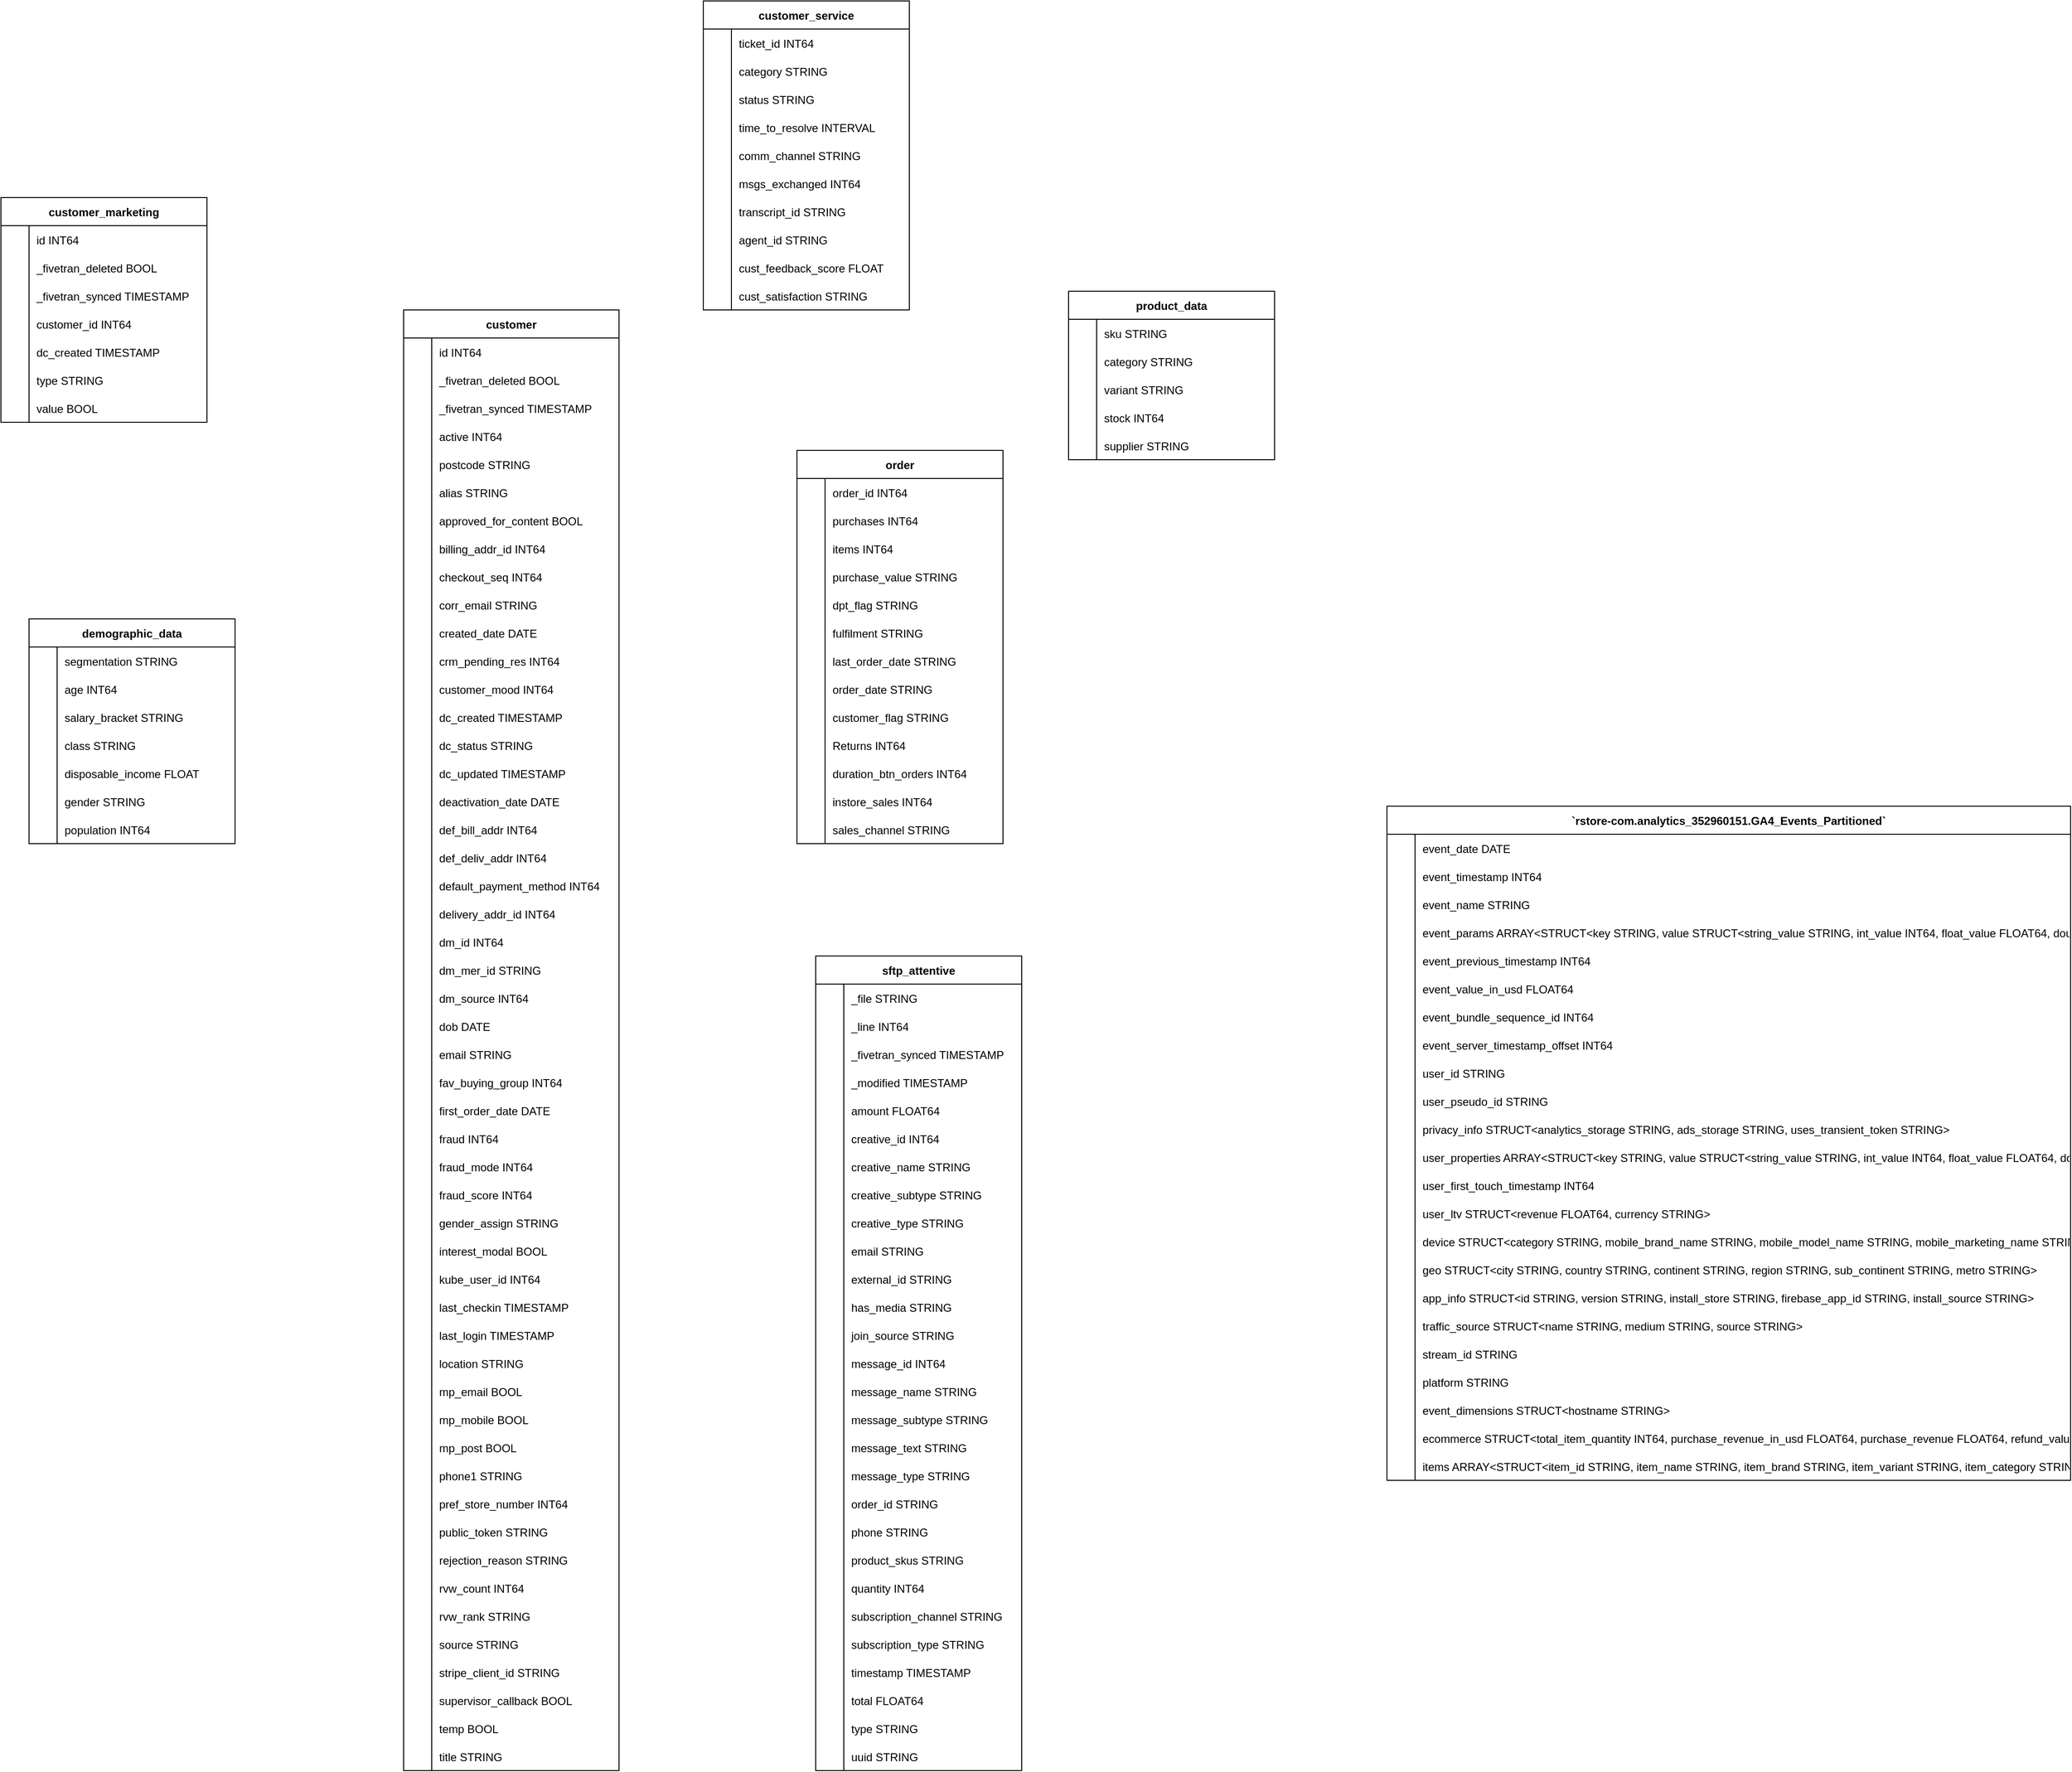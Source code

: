 <mxfile version="26.0.10">
  <diagram id="C5RBs43oDa-KdzZeNtuy" name="Page-1">
    <mxGraphModel dx="1843" dy="1965" grid="1" gridSize="10" guides="1" tooltips="1" connect="1" arrows="1" fold="1" page="1" pageScale="1" pageWidth="827" pageHeight="1169" math="0" shadow="0">
      <root>
        <mxCell id="WIyWlLk6GJQsqaUBKTNV-0" />
        <mxCell id="WIyWlLk6GJQsqaUBKTNV-1" parent="WIyWlLk6GJQsqaUBKTNV-0" />
        <mxCell id="D5JMzwpB3oT6w8u2qkfu-204" value="sftp_attentive" style="shape=table;startSize=30;container=1;collapsible=1;childLayout=tableLayout;fixedRows=1;rowLines=0;fontStyle=1;align=center;resizeLast=1;" parent="WIyWlLk6GJQsqaUBKTNV-1" vertex="1">
          <mxGeometry x="940" y="410" width="220" height="870" as="geometry" />
        </mxCell>
        <mxCell id="D5JMzwpB3oT6w8u2qkfu-205" value="" style="shape=tableRow;horizontal=0;startSize=0;swimlaneHead=0;swimlaneBody=0;fillColor=none;collapsible=0;dropTarget=0;points=[[0,0.5],[1,0.5]];portConstraint=eastwest;strokeColor=inherit;top=0;left=0;right=0;bottom=0;" parent="D5JMzwpB3oT6w8u2qkfu-204" vertex="1">
          <mxGeometry y="30" width="220" height="30" as="geometry" />
        </mxCell>
        <mxCell id="D5JMzwpB3oT6w8u2qkfu-206" value="" style="shape=partialRectangle;overflow=hidden;connectable=0;fillColor=none;strokeColor=inherit;top=0;left=0;bottom=0;right=0;" parent="D5JMzwpB3oT6w8u2qkfu-205" vertex="1">
          <mxGeometry width="30" height="30" as="geometry">
            <mxRectangle width="30" height="30" as="alternateBounds" />
          </mxGeometry>
        </mxCell>
        <mxCell id="D5JMzwpB3oT6w8u2qkfu-207" value="_file STRING" style="shape=partialRectangle;overflow=hidden;connectable=0;fillColor=none;align=left;strokeColor=inherit;top=0;left=0;bottom=0;right=0;spacingLeft=6;" parent="D5JMzwpB3oT6w8u2qkfu-205" vertex="1">
          <mxGeometry x="30" width="190" height="30" as="geometry">
            <mxRectangle width="190" height="30" as="alternateBounds" />
          </mxGeometry>
        </mxCell>
        <mxCell id="D5JMzwpB3oT6w8u2qkfu-208" value="" style="shape=tableRow;horizontal=0;startSize=0;swimlaneHead=0;swimlaneBody=0;fillColor=none;collapsible=0;dropTarget=0;points=[[0,0.5],[1,0.5]];portConstraint=eastwest;strokeColor=inherit;top=0;left=0;right=0;bottom=0;" parent="D5JMzwpB3oT6w8u2qkfu-204" vertex="1">
          <mxGeometry y="60" width="220" height="30" as="geometry" />
        </mxCell>
        <mxCell id="D5JMzwpB3oT6w8u2qkfu-209" value="" style="shape=partialRectangle;overflow=hidden;connectable=0;fillColor=none;strokeColor=inherit;top=0;left=0;bottom=0;right=0;" parent="D5JMzwpB3oT6w8u2qkfu-208" vertex="1">
          <mxGeometry width="30" height="30" as="geometry">
            <mxRectangle width="30" height="30" as="alternateBounds" />
          </mxGeometry>
        </mxCell>
        <mxCell id="D5JMzwpB3oT6w8u2qkfu-210" value="_line INT64" style="shape=partialRectangle;overflow=hidden;connectable=0;fillColor=none;align=left;strokeColor=inherit;top=0;left=0;bottom=0;right=0;spacingLeft=6;" parent="D5JMzwpB3oT6w8u2qkfu-208" vertex="1">
          <mxGeometry x="30" width="190" height="30" as="geometry">
            <mxRectangle width="190" height="30" as="alternateBounds" />
          </mxGeometry>
        </mxCell>
        <mxCell id="D5JMzwpB3oT6w8u2qkfu-211" value="" style="shape=tableRow;horizontal=0;startSize=0;swimlaneHead=0;swimlaneBody=0;fillColor=none;collapsible=0;dropTarget=0;points=[[0,0.5],[1,0.5]];portConstraint=eastwest;strokeColor=inherit;top=0;left=0;right=0;bottom=0;" parent="D5JMzwpB3oT6w8u2qkfu-204" vertex="1">
          <mxGeometry y="90" width="220" height="30" as="geometry" />
        </mxCell>
        <mxCell id="D5JMzwpB3oT6w8u2qkfu-212" value="" style="shape=partialRectangle;overflow=hidden;connectable=0;fillColor=none;strokeColor=inherit;top=0;left=0;bottom=0;right=0;" parent="D5JMzwpB3oT6w8u2qkfu-211" vertex="1">
          <mxGeometry width="30" height="30" as="geometry">
            <mxRectangle width="30" height="30" as="alternateBounds" />
          </mxGeometry>
        </mxCell>
        <mxCell id="D5JMzwpB3oT6w8u2qkfu-213" value="_fivetran_synced TIMESTAMP" style="shape=partialRectangle;overflow=hidden;connectable=0;fillColor=none;align=left;strokeColor=inherit;top=0;left=0;bottom=0;right=0;spacingLeft=6;" parent="D5JMzwpB3oT6w8u2qkfu-211" vertex="1">
          <mxGeometry x="30" width="190" height="30" as="geometry">
            <mxRectangle width="190" height="30" as="alternateBounds" />
          </mxGeometry>
        </mxCell>
        <mxCell id="D5JMzwpB3oT6w8u2qkfu-214" value="" style="shape=tableRow;horizontal=0;startSize=0;swimlaneHead=0;swimlaneBody=0;fillColor=none;collapsible=0;dropTarget=0;points=[[0,0.5],[1,0.5]];portConstraint=eastwest;strokeColor=inherit;top=0;left=0;right=0;bottom=0;" parent="D5JMzwpB3oT6w8u2qkfu-204" vertex="1">
          <mxGeometry y="120" width="220" height="30" as="geometry" />
        </mxCell>
        <mxCell id="D5JMzwpB3oT6w8u2qkfu-215" value="" style="shape=partialRectangle;overflow=hidden;connectable=0;fillColor=none;strokeColor=inherit;top=0;left=0;bottom=0;right=0;" parent="D5JMzwpB3oT6w8u2qkfu-214" vertex="1">
          <mxGeometry width="30" height="30" as="geometry">
            <mxRectangle width="30" height="30" as="alternateBounds" />
          </mxGeometry>
        </mxCell>
        <mxCell id="D5JMzwpB3oT6w8u2qkfu-216" value="_modified TIMESTAMP" style="shape=partialRectangle;overflow=hidden;connectable=0;fillColor=none;align=left;strokeColor=inherit;top=0;left=0;bottom=0;right=0;spacingLeft=6;" parent="D5JMzwpB3oT6w8u2qkfu-214" vertex="1">
          <mxGeometry x="30" width="190" height="30" as="geometry">
            <mxRectangle width="190" height="30" as="alternateBounds" />
          </mxGeometry>
        </mxCell>
        <mxCell id="D5JMzwpB3oT6w8u2qkfu-217" value="" style="shape=tableRow;horizontal=0;startSize=0;swimlaneHead=0;swimlaneBody=0;fillColor=none;collapsible=0;dropTarget=0;points=[[0,0.5],[1,0.5]];portConstraint=eastwest;strokeColor=inherit;top=0;left=0;right=0;bottom=0;" parent="D5JMzwpB3oT6w8u2qkfu-204" vertex="1">
          <mxGeometry y="150" width="220" height="30" as="geometry" />
        </mxCell>
        <mxCell id="D5JMzwpB3oT6w8u2qkfu-218" value="" style="shape=partialRectangle;overflow=hidden;connectable=0;fillColor=none;strokeColor=inherit;top=0;left=0;bottom=0;right=0;" parent="D5JMzwpB3oT6w8u2qkfu-217" vertex="1">
          <mxGeometry width="30" height="30" as="geometry">
            <mxRectangle width="30" height="30" as="alternateBounds" />
          </mxGeometry>
        </mxCell>
        <mxCell id="D5JMzwpB3oT6w8u2qkfu-219" value="amount FLOAT64" style="shape=partialRectangle;overflow=hidden;connectable=0;fillColor=none;align=left;strokeColor=inherit;top=0;left=0;bottom=0;right=0;spacingLeft=6;" parent="D5JMzwpB3oT6w8u2qkfu-217" vertex="1">
          <mxGeometry x="30" width="190" height="30" as="geometry">
            <mxRectangle width="190" height="30" as="alternateBounds" />
          </mxGeometry>
        </mxCell>
        <mxCell id="D5JMzwpB3oT6w8u2qkfu-220" value="" style="shape=tableRow;horizontal=0;startSize=0;swimlaneHead=0;swimlaneBody=0;fillColor=none;collapsible=0;dropTarget=0;points=[[0,0.5],[1,0.5]];portConstraint=eastwest;strokeColor=inherit;top=0;left=0;right=0;bottom=0;" parent="D5JMzwpB3oT6w8u2qkfu-204" vertex="1">
          <mxGeometry y="180" width="220" height="30" as="geometry" />
        </mxCell>
        <mxCell id="D5JMzwpB3oT6w8u2qkfu-221" value="" style="shape=partialRectangle;overflow=hidden;connectable=0;fillColor=none;strokeColor=inherit;top=0;left=0;bottom=0;right=0;" parent="D5JMzwpB3oT6w8u2qkfu-220" vertex="1">
          <mxGeometry width="30" height="30" as="geometry">
            <mxRectangle width="30" height="30" as="alternateBounds" />
          </mxGeometry>
        </mxCell>
        <mxCell id="D5JMzwpB3oT6w8u2qkfu-222" value="creative_id INT64" style="shape=partialRectangle;overflow=hidden;connectable=0;fillColor=none;align=left;strokeColor=inherit;top=0;left=0;bottom=0;right=0;spacingLeft=6;" parent="D5JMzwpB3oT6w8u2qkfu-220" vertex="1">
          <mxGeometry x="30" width="190" height="30" as="geometry">
            <mxRectangle width="190" height="30" as="alternateBounds" />
          </mxGeometry>
        </mxCell>
        <mxCell id="D5JMzwpB3oT6w8u2qkfu-223" value="" style="shape=tableRow;horizontal=0;startSize=0;swimlaneHead=0;swimlaneBody=0;fillColor=none;collapsible=0;dropTarget=0;points=[[0,0.5],[1,0.5]];portConstraint=eastwest;strokeColor=inherit;top=0;left=0;right=0;bottom=0;" parent="D5JMzwpB3oT6w8u2qkfu-204" vertex="1">
          <mxGeometry y="210" width="220" height="30" as="geometry" />
        </mxCell>
        <mxCell id="D5JMzwpB3oT6w8u2qkfu-224" value="" style="shape=partialRectangle;overflow=hidden;connectable=0;fillColor=none;strokeColor=inherit;top=0;left=0;bottom=0;right=0;" parent="D5JMzwpB3oT6w8u2qkfu-223" vertex="1">
          <mxGeometry width="30" height="30" as="geometry">
            <mxRectangle width="30" height="30" as="alternateBounds" />
          </mxGeometry>
        </mxCell>
        <mxCell id="D5JMzwpB3oT6w8u2qkfu-225" value="creative_name STRING" style="shape=partialRectangle;overflow=hidden;connectable=0;fillColor=none;align=left;strokeColor=inherit;top=0;left=0;bottom=0;right=0;spacingLeft=6;" parent="D5JMzwpB3oT6w8u2qkfu-223" vertex="1">
          <mxGeometry x="30" width="190" height="30" as="geometry">
            <mxRectangle width="190" height="30" as="alternateBounds" />
          </mxGeometry>
        </mxCell>
        <mxCell id="D5JMzwpB3oT6w8u2qkfu-226" value="" style="shape=tableRow;horizontal=0;startSize=0;swimlaneHead=0;swimlaneBody=0;fillColor=none;collapsible=0;dropTarget=0;points=[[0,0.5],[1,0.5]];portConstraint=eastwest;strokeColor=inherit;top=0;left=0;right=0;bottom=0;" parent="D5JMzwpB3oT6w8u2qkfu-204" vertex="1">
          <mxGeometry y="240" width="220" height="30" as="geometry" />
        </mxCell>
        <mxCell id="D5JMzwpB3oT6w8u2qkfu-227" value="" style="shape=partialRectangle;overflow=hidden;connectable=0;fillColor=none;strokeColor=inherit;top=0;left=0;bottom=0;right=0;" parent="D5JMzwpB3oT6w8u2qkfu-226" vertex="1">
          <mxGeometry width="30" height="30" as="geometry">
            <mxRectangle width="30" height="30" as="alternateBounds" />
          </mxGeometry>
        </mxCell>
        <mxCell id="D5JMzwpB3oT6w8u2qkfu-228" value="creative_subtype STRING" style="shape=partialRectangle;overflow=hidden;connectable=0;fillColor=none;align=left;strokeColor=inherit;top=0;left=0;bottom=0;right=0;spacingLeft=6;" parent="D5JMzwpB3oT6w8u2qkfu-226" vertex="1">
          <mxGeometry x="30" width="190" height="30" as="geometry">
            <mxRectangle width="190" height="30" as="alternateBounds" />
          </mxGeometry>
        </mxCell>
        <mxCell id="D5JMzwpB3oT6w8u2qkfu-229" value="" style="shape=tableRow;horizontal=0;startSize=0;swimlaneHead=0;swimlaneBody=0;fillColor=none;collapsible=0;dropTarget=0;points=[[0,0.5],[1,0.5]];portConstraint=eastwest;strokeColor=inherit;top=0;left=0;right=0;bottom=0;" parent="D5JMzwpB3oT6w8u2qkfu-204" vertex="1">
          <mxGeometry y="270" width="220" height="30" as="geometry" />
        </mxCell>
        <mxCell id="D5JMzwpB3oT6w8u2qkfu-230" value="" style="shape=partialRectangle;overflow=hidden;connectable=0;fillColor=none;strokeColor=inherit;top=0;left=0;bottom=0;right=0;" parent="D5JMzwpB3oT6w8u2qkfu-229" vertex="1">
          <mxGeometry width="30" height="30" as="geometry">
            <mxRectangle width="30" height="30" as="alternateBounds" />
          </mxGeometry>
        </mxCell>
        <mxCell id="D5JMzwpB3oT6w8u2qkfu-231" value="creative_type STRING" style="shape=partialRectangle;overflow=hidden;connectable=0;fillColor=none;align=left;strokeColor=inherit;top=0;left=0;bottom=0;right=0;spacingLeft=6;" parent="D5JMzwpB3oT6w8u2qkfu-229" vertex="1">
          <mxGeometry x="30" width="190" height="30" as="geometry">
            <mxRectangle width="190" height="30" as="alternateBounds" />
          </mxGeometry>
        </mxCell>
        <mxCell id="D5JMzwpB3oT6w8u2qkfu-232" value="" style="shape=tableRow;horizontal=0;startSize=0;swimlaneHead=0;swimlaneBody=0;fillColor=none;collapsible=0;dropTarget=0;points=[[0,0.5],[1,0.5]];portConstraint=eastwest;strokeColor=inherit;top=0;left=0;right=0;bottom=0;" parent="D5JMzwpB3oT6w8u2qkfu-204" vertex="1">
          <mxGeometry y="300" width="220" height="30" as="geometry" />
        </mxCell>
        <mxCell id="D5JMzwpB3oT6w8u2qkfu-233" value="" style="shape=partialRectangle;overflow=hidden;connectable=0;fillColor=none;strokeColor=inherit;top=0;left=0;bottom=0;right=0;" parent="D5JMzwpB3oT6w8u2qkfu-232" vertex="1">
          <mxGeometry width="30" height="30" as="geometry">
            <mxRectangle width="30" height="30" as="alternateBounds" />
          </mxGeometry>
        </mxCell>
        <mxCell id="D5JMzwpB3oT6w8u2qkfu-234" value="email STRING" style="shape=partialRectangle;overflow=hidden;connectable=0;fillColor=none;align=left;strokeColor=inherit;top=0;left=0;bottom=0;right=0;spacingLeft=6;" parent="D5JMzwpB3oT6w8u2qkfu-232" vertex="1">
          <mxGeometry x="30" width="190" height="30" as="geometry">
            <mxRectangle width="190" height="30" as="alternateBounds" />
          </mxGeometry>
        </mxCell>
        <mxCell id="D5JMzwpB3oT6w8u2qkfu-235" value="" style="shape=tableRow;horizontal=0;startSize=0;swimlaneHead=0;swimlaneBody=0;fillColor=none;collapsible=0;dropTarget=0;points=[[0,0.5],[1,0.5]];portConstraint=eastwest;strokeColor=inherit;top=0;left=0;right=0;bottom=0;" parent="D5JMzwpB3oT6w8u2qkfu-204" vertex="1">
          <mxGeometry y="330" width="220" height="30" as="geometry" />
        </mxCell>
        <mxCell id="D5JMzwpB3oT6w8u2qkfu-236" value="" style="shape=partialRectangle;overflow=hidden;connectable=0;fillColor=none;strokeColor=inherit;top=0;left=0;bottom=0;right=0;" parent="D5JMzwpB3oT6w8u2qkfu-235" vertex="1">
          <mxGeometry width="30" height="30" as="geometry">
            <mxRectangle width="30" height="30" as="alternateBounds" />
          </mxGeometry>
        </mxCell>
        <mxCell id="D5JMzwpB3oT6w8u2qkfu-237" value="external_id STRING" style="shape=partialRectangle;overflow=hidden;connectable=0;fillColor=none;align=left;strokeColor=inherit;top=0;left=0;bottom=0;right=0;spacingLeft=6;" parent="D5JMzwpB3oT6w8u2qkfu-235" vertex="1">
          <mxGeometry x="30" width="190" height="30" as="geometry">
            <mxRectangle width="190" height="30" as="alternateBounds" />
          </mxGeometry>
        </mxCell>
        <mxCell id="D5JMzwpB3oT6w8u2qkfu-238" value="" style="shape=tableRow;horizontal=0;startSize=0;swimlaneHead=0;swimlaneBody=0;fillColor=none;collapsible=0;dropTarget=0;points=[[0,0.5],[1,0.5]];portConstraint=eastwest;strokeColor=inherit;top=0;left=0;right=0;bottom=0;" parent="D5JMzwpB3oT6w8u2qkfu-204" vertex="1">
          <mxGeometry y="360" width="220" height="30" as="geometry" />
        </mxCell>
        <mxCell id="D5JMzwpB3oT6w8u2qkfu-239" value="" style="shape=partialRectangle;overflow=hidden;connectable=0;fillColor=none;strokeColor=inherit;top=0;left=0;bottom=0;right=0;" parent="D5JMzwpB3oT6w8u2qkfu-238" vertex="1">
          <mxGeometry width="30" height="30" as="geometry">
            <mxRectangle width="30" height="30" as="alternateBounds" />
          </mxGeometry>
        </mxCell>
        <mxCell id="D5JMzwpB3oT6w8u2qkfu-240" value="has_media STRING" style="shape=partialRectangle;overflow=hidden;connectable=0;fillColor=none;align=left;strokeColor=inherit;top=0;left=0;bottom=0;right=0;spacingLeft=6;" parent="D5JMzwpB3oT6w8u2qkfu-238" vertex="1">
          <mxGeometry x="30" width="190" height="30" as="geometry">
            <mxRectangle width="190" height="30" as="alternateBounds" />
          </mxGeometry>
        </mxCell>
        <mxCell id="D5JMzwpB3oT6w8u2qkfu-241" value="" style="shape=tableRow;horizontal=0;startSize=0;swimlaneHead=0;swimlaneBody=0;fillColor=none;collapsible=0;dropTarget=0;points=[[0,0.5],[1,0.5]];portConstraint=eastwest;strokeColor=inherit;top=0;left=0;right=0;bottom=0;" parent="D5JMzwpB3oT6w8u2qkfu-204" vertex="1">
          <mxGeometry y="390" width="220" height="30" as="geometry" />
        </mxCell>
        <mxCell id="D5JMzwpB3oT6w8u2qkfu-242" value="" style="shape=partialRectangle;overflow=hidden;connectable=0;fillColor=none;strokeColor=inherit;top=0;left=0;bottom=0;right=0;" parent="D5JMzwpB3oT6w8u2qkfu-241" vertex="1">
          <mxGeometry width="30" height="30" as="geometry">
            <mxRectangle width="30" height="30" as="alternateBounds" />
          </mxGeometry>
        </mxCell>
        <mxCell id="D5JMzwpB3oT6w8u2qkfu-243" value="join_source STRING" style="shape=partialRectangle;overflow=hidden;connectable=0;fillColor=none;align=left;strokeColor=inherit;top=0;left=0;bottom=0;right=0;spacingLeft=6;" parent="D5JMzwpB3oT6w8u2qkfu-241" vertex="1">
          <mxGeometry x="30" width="190" height="30" as="geometry">
            <mxRectangle width="190" height="30" as="alternateBounds" />
          </mxGeometry>
        </mxCell>
        <mxCell id="D5JMzwpB3oT6w8u2qkfu-244" value="" style="shape=tableRow;horizontal=0;startSize=0;swimlaneHead=0;swimlaneBody=0;fillColor=none;collapsible=0;dropTarget=0;points=[[0,0.5],[1,0.5]];portConstraint=eastwest;strokeColor=inherit;top=0;left=0;right=0;bottom=0;" parent="D5JMzwpB3oT6w8u2qkfu-204" vertex="1">
          <mxGeometry y="420" width="220" height="30" as="geometry" />
        </mxCell>
        <mxCell id="D5JMzwpB3oT6w8u2qkfu-245" value="" style="shape=partialRectangle;overflow=hidden;connectable=0;fillColor=none;strokeColor=inherit;top=0;left=0;bottom=0;right=0;" parent="D5JMzwpB3oT6w8u2qkfu-244" vertex="1">
          <mxGeometry width="30" height="30" as="geometry">
            <mxRectangle width="30" height="30" as="alternateBounds" />
          </mxGeometry>
        </mxCell>
        <mxCell id="D5JMzwpB3oT6w8u2qkfu-246" value="message_id INT64" style="shape=partialRectangle;overflow=hidden;connectable=0;fillColor=none;align=left;strokeColor=inherit;top=0;left=0;bottom=0;right=0;spacingLeft=6;" parent="D5JMzwpB3oT6w8u2qkfu-244" vertex="1">
          <mxGeometry x="30" width="190" height="30" as="geometry">
            <mxRectangle width="190" height="30" as="alternateBounds" />
          </mxGeometry>
        </mxCell>
        <mxCell id="D5JMzwpB3oT6w8u2qkfu-247" value="" style="shape=tableRow;horizontal=0;startSize=0;swimlaneHead=0;swimlaneBody=0;fillColor=none;collapsible=0;dropTarget=0;points=[[0,0.5],[1,0.5]];portConstraint=eastwest;strokeColor=inherit;top=0;left=0;right=0;bottom=0;" parent="D5JMzwpB3oT6w8u2qkfu-204" vertex="1">
          <mxGeometry y="450" width="220" height="30" as="geometry" />
        </mxCell>
        <mxCell id="D5JMzwpB3oT6w8u2qkfu-248" value="" style="shape=partialRectangle;overflow=hidden;connectable=0;fillColor=none;strokeColor=inherit;top=0;left=0;bottom=0;right=0;" parent="D5JMzwpB3oT6w8u2qkfu-247" vertex="1">
          <mxGeometry width="30" height="30" as="geometry">
            <mxRectangle width="30" height="30" as="alternateBounds" />
          </mxGeometry>
        </mxCell>
        <mxCell id="D5JMzwpB3oT6w8u2qkfu-249" value="message_name STRING" style="shape=partialRectangle;overflow=hidden;connectable=0;fillColor=none;align=left;strokeColor=inherit;top=0;left=0;bottom=0;right=0;spacingLeft=6;" parent="D5JMzwpB3oT6w8u2qkfu-247" vertex="1">
          <mxGeometry x="30" width="190" height="30" as="geometry">
            <mxRectangle width="190" height="30" as="alternateBounds" />
          </mxGeometry>
        </mxCell>
        <mxCell id="D5JMzwpB3oT6w8u2qkfu-250" value="" style="shape=tableRow;horizontal=0;startSize=0;swimlaneHead=0;swimlaneBody=0;fillColor=none;collapsible=0;dropTarget=0;points=[[0,0.5],[1,0.5]];portConstraint=eastwest;strokeColor=inherit;top=0;left=0;right=0;bottom=0;" parent="D5JMzwpB3oT6w8u2qkfu-204" vertex="1">
          <mxGeometry y="480" width="220" height="30" as="geometry" />
        </mxCell>
        <mxCell id="D5JMzwpB3oT6w8u2qkfu-251" value="" style="shape=partialRectangle;overflow=hidden;connectable=0;fillColor=none;strokeColor=inherit;top=0;left=0;bottom=0;right=0;" parent="D5JMzwpB3oT6w8u2qkfu-250" vertex="1">
          <mxGeometry width="30" height="30" as="geometry">
            <mxRectangle width="30" height="30" as="alternateBounds" />
          </mxGeometry>
        </mxCell>
        <mxCell id="D5JMzwpB3oT6w8u2qkfu-252" value="message_subtype STRING" style="shape=partialRectangle;overflow=hidden;connectable=0;fillColor=none;align=left;strokeColor=inherit;top=0;left=0;bottom=0;right=0;spacingLeft=6;" parent="D5JMzwpB3oT6w8u2qkfu-250" vertex="1">
          <mxGeometry x="30" width="190" height="30" as="geometry">
            <mxRectangle width="190" height="30" as="alternateBounds" />
          </mxGeometry>
        </mxCell>
        <mxCell id="D5JMzwpB3oT6w8u2qkfu-253" value="" style="shape=tableRow;horizontal=0;startSize=0;swimlaneHead=0;swimlaneBody=0;fillColor=none;collapsible=0;dropTarget=0;points=[[0,0.5],[1,0.5]];portConstraint=eastwest;strokeColor=inherit;top=0;left=0;right=0;bottom=0;" parent="D5JMzwpB3oT6w8u2qkfu-204" vertex="1">
          <mxGeometry y="510" width="220" height="30" as="geometry" />
        </mxCell>
        <mxCell id="D5JMzwpB3oT6w8u2qkfu-254" value="" style="shape=partialRectangle;overflow=hidden;connectable=0;fillColor=none;strokeColor=inherit;top=0;left=0;bottom=0;right=0;" parent="D5JMzwpB3oT6w8u2qkfu-253" vertex="1">
          <mxGeometry width="30" height="30" as="geometry">
            <mxRectangle width="30" height="30" as="alternateBounds" />
          </mxGeometry>
        </mxCell>
        <mxCell id="D5JMzwpB3oT6w8u2qkfu-255" value="message_text STRING" style="shape=partialRectangle;overflow=hidden;connectable=0;fillColor=none;align=left;strokeColor=inherit;top=0;left=0;bottom=0;right=0;spacingLeft=6;" parent="D5JMzwpB3oT6w8u2qkfu-253" vertex="1">
          <mxGeometry x="30" width="190" height="30" as="geometry">
            <mxRectangle width="190" height="30" as="alternateBounds" />
          </mxGeometry>
        </mxCell>
        <mxCell id="D5JMzwpB3oT6w8u2qkfu-256" value="" style="shape=tableRow;horizontal=0;startSize=0;swimlaneHead=0;swimlaneBody=0;fillColor=none;collapsible=0;dropTarget=0;points=[[0,0.5],[1,0.5]];portConstraint=eastwest;strokeColor=inherit;top=0;left=0;right=0;bottom=0;" parent="D5JMzwpB3oT6w8u2qkfu-204" vertex="1">
          <mxGeometry y="540" width="220" height="30" as="geometry" />
        </mxCell>
        <mxCell id="D5JMzwpB3oT6w8u2qkfu-257" value="" style="shape=partialRectangle;overflow=hidden;connectable=0;fillColor=none;strokeColor=inherit;top=0;left=0;bottom=0;right=0;" parent="D5JMzwpB3oT6w8u2qkfu-256" vertex="1">
          <mxGeometry width="30" height="30" as="geometry">
            <mxRectangle width="30" height="30" as="alternateBounds" />
          </mxGeometry>
        </mxCell>
        <mxCell id="D5JMzwpB3oT6w8u2qkfu-258" value="message_type STRING" style="shape=partialRectangle;overflow=hidden;connectable=0;fillColor=none;align=left;strokeColor=inherit;top=0;left=0;bottom=0;right=0;spacingLeft=6;" parent="D5JMzwpB3oT6w8u2qkfu-256" vertex="1">
          <mxGeometry x="30" width="190" height="30" as="geometry">
            <mxRectangle width="190" height="30" as="alternateBounds" />
          </mxGeometry>
        </mxCell>
        <mxCell id="D5JMzwpB3oT6w8u2qkfu-259" value="" style="shape=tableRow;horizontal=0;startSize=0;swimlaneHead=0;swimlaneBody=0;fillColor=none;collapsible=0;dropTarget=0;points=[[0,0.5],[1,0.5]];portConstraint=eastwest;strokeColor=inherit;top=0;left=0;right=0;bottom=0;" parent="D5JMzwpB3oT6w8u2qkfu-204" vertex="1">
          <mxGeometry y="570" width="220" height="30" as="geometry" />
        </mxCell>
        <mxCell id="D5JMzwpB3oT6w8u2qkfu-260" value="" style="shape=partialRectangle;overflow=hidden;connectable=0;fillColor=none;strokeColor=inherit;top=0;left=0;bottom=0;right=0;" parent="D5JMzwpB3oT6w8u2qkfu-259" vertex="1">
          <mxGeometry width="30" height="30" as="geometry">
            <mxRectangle width="30" height="30" as="alternateBounds" />
          </mxGeometry>
        </mxCell>
        <mxCell id="D5JMzwpB3oT6w8u2qkfu-261" value="order_id STRING" style="shape=partialRectangle;overflow=hidden;connectable=0;fillColor=none;align=left;strokeColor=inherit;top=0;left=0;bottom=0;right=0;spacingLeft=6;" parent="D5JMzwpB3oT6w8u2qkfu-259" vertex="1">
          <mxGeometry x="30" width="190" height="30" as="geometry">
            <mxRectangle width="190" height="30" as="alternateBounds" />
          </mxGeometry>
        </mxCell>
        <mxCell id="D5JMzwpB3oT6w8u2qkfu-262" value="" style="shape=tableRow;horizontal=0;startSize=0;swimlaneHead=0;swimlaneBody=0;fillColor=none;collapsible=0;dropTarget=0;points=[[0,0.5],[1,0.5]];portConstraint=eastwest;strokeColor=inherit;top=0;left=0;right=0;bottom=0;" parent="D5JMzwpB3oT6w8u2qkfu-204" vertex="1">
          <mxGeometry y="600" width="220" height="30" as="geometry" />
        </mxCell>
        <mxCell id="D5JMzwpB3oT6w8u2qkfu-263" value="" style="shape=partialRectangle;overflow=hidden;connectable=0;fillColor=none;strokeColor=inherit;top=0;left=0;bottom=0;right=0;" parent="D5JMzwpB3oT6w8u2qkfu-262" vertex="1">
          <mxGeometry width="30" height="30" as="geometry">
            <mxRectangle width="30" height="30" as="alternateBounds" />
          </mxGeometry>
        </mxCell>
        <mxCell id="D5JMzwpB3oT6w8u2qkfu-264" value="phone STRING" style="shape=partialRectangle;overflow=hidden;connectable=0;fillColor=none;align=left;strokeColor=inherit;top=0;left=0;bottom=0;right=0;spacingLeft=6;" parent="D5JMzwpB3oT6w8u2qkfu-262" vertex="1">
          <mxGeometry x="30" width="190" height="30" as="geometry">
            <mxRectangle width="190" height="30" as="alternateBounds" />
          </mxGeometry>
        </mxCell>
        <mxCell id="D5JMzwpB3oT6w8u2qkfu-265" value="" style="shape=tableRow;horizontal=0;startSize=0;swimlaneHead=0;swimlaneBody=0;fillColor=none;collapsible=0;dropTarget=0;points=[[0,0.5],[1,0.5]];portConstraint=eastwest;strokeColor=inherit;top=0;left=0;right=0;bottom=0;" parent="D5JMzwpB3oT6w8u2qkfu-204" vertex="1">
          <mxGeometry y="630" width="220" height="30" as="geometry" />
        </mxCell>
        <mxCell id="D5JMzwpB3oT6w8u2qkfu-266" value="" style="shape=partialRectangle;overflow=hidden;connectable=0;fillColor=none;strokeColor=inherit;top=0;left=0;bottom=0;right=0;" parent="D5JMzwpB3oT6w8u2qkfu-265" vertex="1">
          <mxGeometry width="30" height="30" as="geometry">
            <mxRectangle width="30" height="30" as="alternateBounds" />
          </mxGeometry>
        </mxCell>
        <mxCell id="D5JMzwpB3oT6w8u2qkfu-267" value="product_skus STRING" style="shape=partialRectangle;overflow=hidden;connectable=0;fillColor=none;align=left;strokeColor=inherit;top=0;left=0;bottom=0;right=0;spacingLeft=6;" parent="D5JMzwpB3oT6w8u2qkfu-265" vertex="1">
          <mxGeometry x="30" width="190" height="30" as="geometry">
            <mxRectangle width="190" height="30" as="alternateBounds" />
          </mxGeometry>
        </mxCell>
        <mxCell id="D5JMzwpB3oT6w8u2qkfu-268" value="" style="shape=tableRow;horizontal=0;startSize=0;swimlaneHead=0;swimlaneBody=0;fillColor=none;collapsible=0;dropTarget=0;points=[[0,0.5],[1,0.5]];portConstraint=eastwest;strokeColor=inherit;top=0;left=0;right=0;bottom=0;" parent="D5JMzwpB3oT6w8u2qkfu-204" vertex="1">
          <mxGeometry y="660" width="220" height="30" as="geometry" />
        </mxCell>
        <mxCell id="D5JMzwpB3oT6w8u2qkfu-269" value="" style="shape=partialRectangle;overflow=hidden;connectable=0;fillColor=none;strokeColor=inherit;top=0;left=0;bottom=0;right=0;" parent="D5JMzwpB3oT6w8u2qkfu-268" vertex="1">
          <mxGeometry width="30" height="30" as="geometry">
            <mxRectangle width="30" height="30" as="alternateBounds" />
          </mxGeometry>
        </mxCell>
        <mxCell id="D5JMzwpB3oT6w8u2qkfu-270" value="quantity INT64" style="shape=partialRectangle;overflow=hidden;connectable=0;fillColor=none;align=left;strokeColor=inherit;top=0;left=0;bottom=0;right=0;spacingLeft=6;" parent="D5JMzwpB3oT6w8u2qkfu-268" vertex="1">
          <mxGeometry x="30" width="190" height="30" as="geometry">
            <mxRectangle width="190" height="30" as="alternateBounds" />
          </mxGeometry>
        </mxCell>
        <mxCell id="D5JMzwpB3oT6w8u2qkfu-271" value="" style="shape=tableRow;horizontal=0;startSize=0;swimlaneHead=0;swimlaneBody=0;fillColor=none;collapsible=0;dropTarget=0;points=[[0,0.5],[1,0.5]];portConstraint=eastwest;strokeColor=inherit;top=0;left=0;right=0;bottom=0;" parent="D5JMzwpB3oT6w8u2qkfu-204" vertex="1">
          <mxGeometry y="690" width="220" height="30" as="geometry" />
        </mxCell>
        <mxCell id="D5JMzwpB3oT6w8u2qkfu-272" value="" style="shape=partialRectangle;overflow=hidden;connectable=0;fillColor=none;strokeColor=inherit;top=0;left=0;bottom=0;right=0;" parent="D5JMzwpB3oT6w8u2qkfu-271" vertex="1">
          <mxGeometry width="30" height="30" as="geometry">
            <mxRectangle width="30" height="30" as="alternateBounds" />
          </mxGeometry>
        </mxCell>
        <mxCell id="D5JMzwpB3oT6w8u2qkfu-273" value="subscription_channel STRING" style="shape=partialRectangle;overflow=hidden;connectable=0;fillColor=none;align=left;strokeColor=inherit;top=0;left=0;bottom=0;right=0;spacingLeft=6;" parent="D5JMzwpB3oT6w8u2qkfu-271" vertex="1">
          <mxGeometry x="30" width="190" height="30" as="geometry">
            <mxRectangle width="190" height="30" as="alternateBounds" />
          </mxGeometry>
        </mxCell>
        <mxCell id="D5JMzwpB3oT6w8u2qkfu-274" value="" style="shape=tableRow;horizontal=0;startSize=0;swimlaneHead=0;swimlaneBody=0;fillColor=none;collapsible=0;dropTarget=0;points=[[0,0.5],[1,0.5]];portConstraint=eastwest;strokeColor=inherit;top=0;left=0;right=0;bottom=0;" parent="D5JMzwpB3oT6w8u2qkfu-204" vertex="1">
          <mxGeometry y="720" width="220" height="30" as="geometry" />
        </mxCell>
        <mxCell id="D5JMzwpB3oT6w8u2qkfu-275" value="" style="shape=partialRectangle;overflow=hidden;connectable=0;fillColor=none;strokeColor=inherit;top=0;left=0;bottom=0;right=0;" parent="D5JMzwpB3oT6w8u2qkfu-274" vertex="1">
          <mxGeometry width="30" height="30" as="geometry">
            <mxRectangle width="30" height="30" as="alternateBounds" />
          </mxGeometry>
        </mxCell>
        <mxCell id="D5JMzwpB3oT6w8u2qkfu-276" value="subscription_type STRING" style="shape=partialRectangle;overflow=hidden;connectable=0;fillColor=none;align=left;strokeColor=inherit;top=0;left=0;bottom=0;right=0;spacingLeft=6;" parent="D5JMzwpB3oT6w8u2qkfu-274" vertex="1">
          <mxGeometry x="30" width="190" height="30" as="geometry">
            <mxRectangle width="190" height="30" as="alternateBounds" />
          </mxGeometry>
        </mxCell>
        <mxCell id="D5JMzwpB3oT6w8u2qkfu-277" value="" style="shape=tableRow;horizontal=0;startSize=0;swimlaneHead=0;swimlaneBody=0;fillColor=none;collapsible=0;dropTarget=0;points=[[0,0.5],[1,0.5]];portConstraint=eastwest;strokeColor=inherit;top=0;left=0;right=0;bottom=0;" parent="D5JMzwpB3oT6w8u2qkfu-204" vertex="1">
          <mxGeometry y="750" width="220" height="30" as="geometry" />
        </mxCell>
        <mxCell id="D5JMzwpB3oT6w8u2qkfu-278" value="" style="shape=partialRectangle;overflow=hidden;connectable=0;fillColor=none;strokeColor=inherit;top=0;left=0;bottom=0;right=0;" parent="D5JMzwpB3oT6w8u2qkfu-277" vertex="1">
          <mxGeometry width="30" height="30" as="geometry">
            <mxRectangle width="30" height="30" as="alternateBounds" />
          </mxGeometry>
        </mxCell>
        <mxCell id="D5JMzwpB3oT6w8u2qkfu-279" value="timestamp TIMESTAMP" style="shape=partialRectangle;overflow=hidden;connectable=0;fillColor=none;align=left;strokeColor=inherit;top=0;left=0;bottom=0;right=0;spacingLeft=6;" parent="D5JMzwpB3oT6w8u2qkfu-277" vertex="1">
          <mxGeometry x="30" width="190" height="30" as="geometry">
            <mxRectangle width="190" height="30" as="alternateBounds" />
          </mxGeometry>
        </mxCell>
        <mxCell id="D5JMzwpB3oT6w8u2qkfu-280" value="" style="shape=tableRow;horizontal=0;startSize=0;swimlaneHead=0;swimlaneBody=0;fillColor=none;collapsible=0;dropTarget=0;points=[[0,0.5],[1,0.5]];portConstraint=eastwest;strokeColor=inherit;top=0;left=0;right=0;bottom=0;" parent="D5JMzwpB3oT6w8u2qkfu-204" vertex="1">
          <mxGeometry y="780" width="220" height="30" as="geometry" />
        </mxCell>
        <mxCell id="D5JMzwpB3oT6w8u2qkfu-281" value="" style="shape=partialRectangle;overflow=hidden;connectable=0;fillColor=none;strokeColor=inherit;top=0;left=0;bottom=0;right=0;" parent="D5JMzwpB3oT6w8u2qkfu-280" vertex="1">
          <mxGeometry width="30" height="30" as="geometry">
            <mxRectangle width="30" height="30" as="alternateBounds" />
          </mxGeometry>
        </mxCell>
        <mxCell id="D5JMzwpB3oT6w8u2qkfu-282" value="total FLOAT64" style="shape=partialRectangle;overflow=hidden;connectable=0;fillColor=none;align=left;strokeColor=inherit;top=0;left=0;bottom=0;right=0;spacingLeft=6;" parent="D5JMzwpB3oT6w8u2qkfu-280" vertex="1">
          <mxGeometry x="30" width="190" height="30" as="geometry">
            <mxRectangle width="190" height="30" as="alternateBounds" />
          </mxGeometry>
        </mxCell>
        <mxCell id="D5JMzwpB3oT6w8u2qkfu-283" value="" style="shape=tableRow;horizontal=0;startSize=0;swimlaneHead=0;swimlaneBody=0;fillColor=none;collapsible=0;dropTarget=0;points=[[0,0.5],[1,0.5]];portConstraint=eastwest;strokeColor=inherit;top=0;left=0;right=0;bottom=0;" parent="D5JMzwpB3oT6w8u2qkfu-204" vertex="1">
          <mxGeometry y="810" width="220" height="30" as="geometry" />
        </mxCell>
        <mxCell id="D5JMzwpB3oT6w8u2qkfu-284" value="" style="shape=partialRectangle;overflow=hidden;connectable=0;fillColor=none;strokeColor=inherit;top=0;left=0;bottom=0;right=0;" parent="D5JMzwpB3oT6w8u2qkfu-283" vertex="1">
          <mxGeometry width="30" height="30" as="geometry">
            <mxRectangle width="30" height="30" as="alternateBounds" />
          </mxGeometry>
        </mxCell>
        <mxCell id="D5JMzwpB3oT6w8u2qkfu-285" value="type STRING" style="shape=partialRectangle;overflow=hidden;connectable=0;fillColor=none;align=left;strokeColor=inherit;top=0;left=0;bottom=0;right=0;spacingLeft=6;" parent="D5JMzwpB3oT6w8u2qkfu-283" vertex="1">
          <mxGeometry x="30" width="190" height="30" as="geometry">
            <mxRectangle width="190" height="30" as="alternateBounds" />
          </mxGeometry>
        </mxCell>
        <mxCell id="D5JMzwpB3oT6w8u2qkfu-286" value="" style="shape=tableRow;horizontal=0;startSize=0;swimlaneHead=0;swimlaneBody=0;fillColor=none;collapsible=0;dropTarget=0;points=[[0,0.5],[1,0.5]];portConstraint=eastwest;strokeColor=inherit;top=0;left=0;right=0;bottom=0;" parent="D5JMzwpB3oT6w8u2qkfu-204" vertex="1">
          <mxGeometry y="840" width="220" height="30" as="geometry" />
        </mxCell>
        <mxCell id="D5JMzwpB3oT6w8u2qkfu-287" value="" style="shape=partialRectangle;overflow=hidden;connectable=0;fillColor=none;strokeColor=inherit;top=0;left=0;bottom=0;right=0;" parent="D5JMzwpB3oT6w8u2qkfu-286" vertex="1">
          <mxGeometry width="30" height="30" as="geometry">
            <mxRectangle width="30" height="30" as="alternateBounds" />
          </mxGeometry>
        </mxCell>
        <mxCell id="D5JMzwpB3oT6w8u2qkfu-288" value="uuid STRING" style="shape=partialRectangle;overflow=hidden;connectable=0;fillColor=none;align=left;strokeColor=inherit;top=0;left=0;bottom=0;right=0;spacingLeft=6;" parent="D5JMzwpB3oT6w8u2qkfu-286" vertex="1">
          <mxGeometry x="30" width="190" height="30" as="geometry">
            <mxRectangle width="190" height="30" as="alternateBounds" />
          </mxGeometry>
        </mxCell>
        <mxCell id="D5JMzwpB3oT6w8u2qkfu-289" value="demographic_data" style="shape=table;startSize=30;container=1;collapsible=1;childLayout=tableLayout;fixedRows=1;rowLines=0;fontStyle=1;align=center;resizeLast=1;" parent="WIyWlLk6GJQsqaUBKTNV-1" vertex="1">
          <mxGeometry x="100" y="50" width="220" height="240" as="geometry" />
        </mxCell>
        <mxCell id="D5JMzwpB3oT6w8u2qkfu-290" value="" style="shape=tableRow;horizontal=0;startSize=0;swimlaneHead=0;swimlaneBody=0;fillColor=none;collapsible=0;dropTarget=0;points=[[0,0.5],[1,0.5]];portConstraint=eastwest;strokeColor=inherit;top=0;left=0;right=0;bottom=0;" parent="D5JMzwpB3oT6w8u2qkfu-289" vertex="1">
          <mxGeometry y="30" width="220" height="30" as="geometry" />
        </mxCell>
        <mxCell id="D5JMzwpB3oT6w8u2qkfu-291" value="" style="shape=partialRectangle;overflow=hidden;connectable=0;fillColor=none;strokeColor=inherit;top=0;left=0;bottom=0;right=0;" parent="D5JMzwpB3oT6w8u2qkfu-290" vertex="1">
          <mxGeometry width="30" height="30" as="geometry">
            <mxRectangle width="30" height="30" as="alternateBounds" />
          </mxGeometry>
        </mxCell>
        <mxCell id="D5JMzwpB3oT6w8u2qkfu-292" value="segmentation STRING" style="shape=partialRectangle;overflow=hidden;connectable=0;fillColor=none;align=left;strokeColor=inherit;top=0;left=0;bottom=0;right=0;spacingLeft=6;" parent="D5JMzwpB3oT6w8u2qkfu-290" vertex="1">
          <mxGeometry x="30" width="190" height="30" as="geometry">
            <mxRectangle width="190" height="30" as="alternateBounds" />
          </mxGeometry>
        </mxCell>
        <mxCell id="D5JMzwpB3oT6w8u2qkfu-293" value="" style="shape=tableRow;horizontal=0;startSize=0;swimlaneHead=0;swimlaneBody=0;fillColor=none;collapsible=0;dropTarget=0;points=[[0,0.5],[1,0.5]];portConstraint=eastwest;strokeColor=inherit;top=0;left=0;right=0;bottom=0;" parent="D5JMzwpB3oT6w8u2qkfu-289" vertex="1">
          <mxGeometry y="60" width="220" height="30" as="geometry" />
        </mxCell>
        <mxCell id="D5JMzwpB3oT6w8u2qkfu-294" value="" style="shape=partialRectangle;overflow=hidden;connectable=0;fillColor=none;strokeColor=inherit;top=0;left=0;bottom=0;right=0;" parent="D5JMzwpB3oT6w8u2qkfu-293" vertex="1">
          <mxGeometry width="30" height="30" as="geometry">
            <mxRectangle width="30" height="30" as="alternateBounds" />
          </mxGeometry>
        </mxCell>
        <mxCell id="D5JMzwpB3oT6w8u2qkfu-295" value="age INT64 " style="shape=partialRectangle;overflow=hidden;connectable=0;fillColor=none;align=left;strokeColor=inherit;top=0;left=0;bottom=0;right=0;spacingLeft=6;" parent="D5JMzwpB3oT6w8u2qkfu-293" vertex="1">
          <mxGeometry x="30" width="190" height="30" as="geometry">
            <mxRectangle width="190" height="30" as="alternateBounds" />
          </mxGeometry>
        </mxCell>
        <mxCell id="D5JMzwpB3oT6w8u2qkfu-296" value="" style="shape=tableRow;horizontal=0;startSize=0;swimlaneHead=0;swimlaneBody=0;fillColor=none;collapsible=0;dropTarget=0;points=[[0,0.5],[1,0.5]];portConstraint=eastwest;strokeColor=inherit;top=0;left=0;right=0;bottom=0;" parent="D5JMzwpB3oT6w8u2qkfu-289" vertex="1">
          <mxGeometry y="90" width="220" height="30" as="geometry" />
        </mxCell>
        <mxCell id="D5JMzwpB3oT6w8u2qkfu-297" value="" style="shape=partialRectangle;overflow=hidden;connectable=0;fillColor=none;strokeColor=inherit;top=0;left=0;bottom=0;right=0;" parent="D5JMzwpB3oT6w8u2qkfu-296" vertex="1">
          <mxGeometry width="30" height="30" as="geometry">
            <mxRectangle width="30" height="30" as="alternateBounds" />
          </mxGeometry>
        </mxCell>
        <mxCell id="D5JMzwpB3oT6w8u2qkfu-298" value="salary_bracket STRING" style="shape=partialRectangle;overflow=hidden;connectable=0;fillColor=none;align=left;strokeColor=inherit;top=0;left=0;bottom=0;right=0;spacingLeft=6;" parent="D5JMzwpB3oT6w8u2qkfu-296" vertex="1">
          <mxGeometry x="30" width="190" height="30" as="geometry">
            <mxRectangle width="190" height="30" as="alternateBounds" />
          </mxGeometry>
        </mxCell>
        <mxCell id="D5JMzwpB3oT6w8u2qkfu-299" value="" style="shape=tableRow;horizontal=0;startSize=0;swimlaneHead=0;swimlaneBody=0;fillColor=none;collapsible=0;dropTarget=0;points=[[0,0.5],[1,0.5]];portConstraint=eastwest;strokeColor=inherit;top=0;left=0;right=0;bottom=0;" parent="D5JMzwpB3oT6w8u2qkfu-289" vertex="1">
          <mxGeometry y="120" width="220" height="30" as="geometry" />
        </mxCell>
        <mxCell id="D5JMzwpB3oT6w8u2qkfu-300" value="" style="shape=partialRectangle;overflow=hidden;connectable=0;fillColor=none;strokeColor=inherit;top=0;left=0;bottom=0;right=0;" parent="D5JMzwpB3oT6w8u2qkfu-299" vertex="1">
          <mxGeometry width="30" height="30" as="geometry">
            <mxRectangle width="30" height="30" as="alternateBounds" />
          </mxGeometry>
        </mxCell>
        <mxCell id="D5JMzwpB3oT6w8u2qkfu-301" value="class STRING" style="shape=partialRectangle;overflow=hidden;connectable=0;fillColor=none;align=left;strokeColor=inherit;top=0;left=0;bottom=0;right=0;spacingLeft=6;" parent="D5JMzwpB3oT6w8u2qkfu-299" vertex="1">
          <mxGeometry x="30" width="190" height="30" as="geometry">
            <mxRectangle width="190" height="30" as="alternateBounds" />
          </mxGeometry>
        </mxCell>
        <mxCell id="D5JMzwpB3oT6w8u2qkfu-302" value="" style="shape=tableRow;horizontal=0;startSize=0;swimlaneHead=0;swimlaneBody=0;fillColor=none;collapsible=0;dropTarget=0;points=[[0,0.5],[1,0.5]];portConstraint=eastwest;strokeColor=inherit;top=0;left=0;right=0;bottom=0;" parent="D5JMzwpB3oT6w8u2qkfu-289" vertex="1">
          <mxGeometry y="150" width="220" height="30" as="geometry" />
        </mxCell>
        <mxCell id="D5JMzwpB3oT6w8u2qkfu-303" value="" style="shape=partialRectangle;overflow=hidden;connectable=0;fillColor=none;strokeColor=inherit;top=0;left=0;bottom=0;right=0;" parent="D5JMzwpB3oT6w8u2qkfu-302" vertex="1">
          <mxGeometry width="30" height="30" as="geometry">
            <mxRectangle width="30" height="30" as="alternateBounds" />
          </mxGeometry>
        </mxCell>
        <mxCell id="D5JMzwpB3oT6w8u2qkfu-304" value="disposable_income FLOAT" style="shape=partialRectangle;overflow=hidden;connectable=0;fillColor=none;align=left;strokeColor=inherit;top=0;left=0;bottom=0;right=0;spacingLeft=6;" parent="D5JMzwpB3oT6w8u2qkfu-302" vertex="1">
          <mxGeometry x="30" width="190" height="30" as="geometry">
            <mxRectangle width="190" height="30" as="alternateBounds" />
          </mxGeometry>
        </mxCell>
        <mxCell id="D5JMzwpB3oT6w8u2qkfu-308" value="" style="shape=tableRow;horizontal=0;startSize=0;swimlaneHead=0;swimlaneBody=0;fillColor=none;collapsible=0;dropTarget=0;points=[[0,0.5],[1,0.5]];portConstraint=eastwest;strokeColor=inherit;top=0;left=0;right=0;bottom=0;" parent="D5JMzwpB3oT6w8u2qkfu-289" vertex="1">
          <mxGeometry y="180" width="220" height="30" as="geometry" />
        </mxCell>
        <mxCell id="D5JMzwpB3oT6w8u2qkfu-309" value="" style="shape=partialRectangle;overflow=hidden;connectable=0;fillColor=none;strokeColor=inherit;top=0;left=0;bottom=0;right=0;" parent="D5JMzwpB3oT6w8u2qkfu-308" vertex="1">
          <mxGeometry width="30" height="30" as="geometry">
            <mxRectangle width="30" height="30" as="alternateBounds" />
          </mxGeometry>
        </mxCell>
        <mxCell id="D5JMzwpB3oT6w8u2qkfu-310" value="gender STRING" style="shape=partialRectangle;overflow=hidden;connectable=0;fillColor=none;align=left;strokeColor=inherit;top=0;left=0;bottom=0;right=0;spacingLeft=6;" parent="D5JMzwpB3oT6w8u2qkfu-308" vertex="1">
          <mxGeometry x="30" width="190" height="30" as="geometry">
            <mxRectangle width="190" height="30" as="alternateBounds" />
          </mxGeometry>
        </mxCell>
        <mxCell id="D5JMzwpB3oT6w8u2qkfu-311" value="" style="shape=tableRow;horizontal=0;startSize=0;swimlaneHead=0;swimlaneBody=0;fillColor=none;collapsible=0;dropTarget=0;points=[[0,0.5],[1,0.5]];portConstraint=eastwest;strokeColor=inherit;top=0;left=0;right=0;bottom=0;" parent="D5JMzwpB3oT6w8u2qkfu-289" vertex="1">
          <mxGeometry y="210" width="220" height="30" as="geometry" />
        </mxCell>
        <mxCell id="D5JMzwpB3oT6w8u2qkfu-312" value="" style="shape=partialRectangle;overflow=hidden;connectable=0;fillColor=none;strokeColor=inherit;top=0;left=0;bottom=0;right=0;" parent="D5JMzwpB3oT6w8u2qkfu-311" vertex="1">
          <mxGeometry width="30" height="30" as="geometry">
            <mxRectangle width="30" height="30" as="alternateBounds" />
          </mxGeometry>
        </mxCell>
        <mxCell id="D5JMzwpB3oT6w8u2qkfu-313" value="population INT64" style="shape=partialRectangle;overflow=hidden;connectable=0;fillColor=none;align=left;strokeColor=inherit;top=0;left=0;bottom=0;right=0;spacingLeft=6;" parent="D5JMzwpB3oT6w8u2qkfu-311" vertex="1">
          <mxGeometry x="30" width="190" height="30" as="geometry">
            <mxRectangle width="190" height="30" as="alternateBounds" />
          </mxGeometry>
        </mxCell>
        <mxCell id="D5JMzwpB3oT6w8u2qkfu-365" value="customer" style="shape=table;startSize=30;container=1;collapsible=1;childLayout=tableLayout;fixedRows=1;rowLines=0;fontStyle=1;align=center;resizeLast=1;" parent="WIyWlLk6GJQsqaUBKTNV-1" vertex="1">
          <mxGeometry x="500" y="-280" width="230" height="1560" as="geometry" />
        </mxCell>
        <mxCell id="D5JMzwpB3oT6w8u2qkfu-366" value="" style="shape=tableRow;horizontal=0;startSize=0;swimlaneHead=0;swimlaneBody=0;fillColor=none;collapsible=0;dropTarget=0;points=[[0,0.5],[1,0.5]];portConstraint=eastwest;strokeColor=inherit;top=0;left=0;right=0;bottom=0;" parent="D5JMzwpB3oT6w8u2qkfu-365" vertex="1">
          <mxGeometry y="30" width="230" height="30" as="geometry" />
        </mxCell>
        <mxCell id="D5JMzwpB3oT6w8u2qkfu-367" value="" style="shape=partialRectangle;overflow=hidden;connectable=0;fillColor=none;strokeColor=inherit;top=0;left=0;bottom=0;right=0;" parent="D5JMzwpB3oT6w8u2qkfu-366" vertex="1">
          <mxGeometry width="30" height="30" as="geometry">
            <mxRectangle width="30" height="30" as="alternateBounds" />
          </mxGeometry>
        </mxCell>
        <mxCell id="D5JMzwpB3oT6w8u2qkfu-368" value="id INT64" style="shape=partialRectangle;overflow=hidden;connectable=0;fillColor=none;align=left;strokeColor=inherit;top=0;left=0;bottom=0;right=0;spacingLeft=6;" parent="D5JMzwpB3oT6w8u2qkfu-366" vertex="1">
          <mxGeometry x="30" width="200" height="30" as="geometry">
            <mxRectangle width="200" height="30" as="alternateBounds" />
          </mxGeometry>
        </mxCell>
        <mxCell id="D5JMzwpB3oT6w8u2qkfu-369" value="" style="shape=tableRow;horizontal=0;startSize=0;swimlaneHead=0;swimlaneBody=0;fillColor=none;collapsible=0;dropTarget=0;points=[[0,0.5],[1,0.5]];portConstraint=eastwest;strokeColor=inherit;top=0;left=0;right=0;bottom=0;" parent="D5JMzwpB3oT6w8u2qkfu-365" vertex="1">
          <mxGeometry y="60" width="230" height="30" as="geometry" />
        </mxCell>
        <mxCell id="D5JMzwpB3oT6w8u2qkfu-370" value="" style="shape=partialRectangle;overflow=hidden;connectable=0;fillColor=none;strokeColor=inherit;top=0;left=0;bottom=0;right=0;" parent="D5JMzwpB3oT6w8u2qkfu-369" vertex="1">
          <mxGeometry width="30" height="30" as="geometry">
            <mxRectangle width="30" height="30" as="alternateBounds" />
          </mxGeometry>
        </mxCell>
        <mxCell id="D5JMzwpB3oT6w8u2qkfu-371" value="_fivetran_deleted BOOL" style="shape=partialRectangle;overflow=hidden;connectable=0;fillColor=none;align=left;strokeColor=inherit;top=0;left=0;bottom=0;right=0;spacingLeft=6;" parent="D5JMzwpB3oT6w8u2qkfu-369" vertex="1">
          <mxGeometry x="30" width="200" height="30" as="geometry">
            <mxRectangle width="200" height="30" as="alternateBounds" />
          </mxGeometry>
        </mxCell>
        <mxCell id="D5JMzwpB3oT6w8u2qkfu-372" value="" style="shape=tableRow;horizontal=0;startSize=0;swimlaneHead=0;swimlaneBody=0;fillColor=none;collapsible=0;dropTarget=0;points=[[0,0.5],[1,0.5]];portConstraint=eastwest;strokeColor=inherit;top=0;left=0;right=0;bottom=0;" parent="D5JMzwpB3oT6w8u2qkfu-365" vertex="1">
          <mxGeometry y="90" width="230" height="30" as="geometry" />
        </mxCell>
        <mxCell id="D5JMzwpB3oT6w8u2qkfu-373" value="" style="shape=partialRectangle;overflow=hidden;connectable=0;fillColor=none;strokeColor=inherit;top=0;left=0;bottom=0;right=0;" parent="D5JMzwpB3oT6w8u2qkfu-372" vertex="1">
          <mxGeometry width="30" height="30" as="geometry">
            <mxRectangle width="30" height="30" as="alternateBounds" />
          </mxGeometry>
        </mxCell>
        <mxCell id="D5JMzwpB3oT6w8u2qkfu-374" value="_fivetran_synced TIMESTAMP" style="shape=partialRectangle;overflow=hidden;connectable=0;fillColor=none;align=left;strokeColor=inherit;top=0;left=0;bottom=0;right=0;spacingLeft=6;" parent="D5JMzwpB3oT6w8u2qkfu-372" vertex="1">
          <mxGeometry x="30" width="200" height="30" as="geometry">
            <mxRectangle width="200" height="30" as="alternateBounds" />
          </mxGeometry>
        </mxCell>
        <mxCell id="D5JMzwpB3oT6w8u2qkfu-375" value="" style="shape=tableRow;horizontal=0;startSize=0;swimlaneHead=0;swimlaneBody=0;fillColor=none;collapsible=0;dropTarget=0;points=[[0,0.5],[1,0.5]];portConstraint=eastwest;strokeColor=inherit;top=0;left=0;right=0;bottom=0;" parent="D5JMzwpB3oT6w8u2qkfu-365" vertex="1">
          <mxGeometry y="120" width="230" height="30" as="geometry" />
        </mxCell>
        <mxCell id="D5JMzwpB3oT6w8u2qkfu-376" value="" style="shape=partialRectangle;overflow=hidden;connectable=0;fillColor=none;strokeColor=inherit;top=0;left=0;bottom=0;right=0;" parent="D5JMzwpB3oT6w8u2qkfu-375" vertex="1">
          <mxGeometry width="30" height="30" as="geometry">
            <mxRectangle width="30" height="30" as="alternateBounds" />
          </mxGeometry>
        </mxCell>
        <mxCell id="D5JMzwpB3oT6w8u2qkfu-377" value="active INT64" style="shape=partialRectangle;overflow=hidden;connectable=0;fillColor=none;align=left;strokeColor=inherit;top=0;left=0;bottom=0;right=0;spacingLeft=6;" parent="D5JMzwpB3oT6w8u2qkfu-375" vertex="1">
          <mxGeometry x="30" width="200" height="30" as="geometry">
            <mxRectangle width="200" height="30" as="alternateBounds" />
          </mxGeometry>
        </mxCell>
        <mxCell id="D5JMzwpB3oT6w8u2qkfu-378" value="" style="shape=tableRow;horizontal=0;startSize=0;swimlaneHead=0;swimlaneBody=0;fillColor=none;collapsible=0;dropTarget=0;points=[[0,0.5],[1,0.5]];portConstraint=eastwest;strokeColor=inherit;top=0;left=0;right=0;bottom=0;" parent="D5JMzwpB3oT6w8u2qkfu-365" vertex="1">
          <mxGeometry y="150" width="230" height="30" as="geometry" />
        </mxCell>
        <mxCell id="D5JMzwpB3oT6w8u2qkfu-379" value="" style="shape=partialRectangle;overflow=hidden;connectable=0;fillColor=none;strokeColor=inherit;top=0;left=0;bottom=0;right=0;" parent="D5JMzwpB3oT6w8u2qkfu-378" vertex="1">
          <mxGeometry width="30" height="30" as="geometry">
            <mxRectangle width="30" height="30" as="alternateBounds" />
          </mxGeometry>
        </mxCell>
        <mxCell id="D5JMzwpB3oT6w8u2qkfu-380" value="postcode STRING" style="shape=partialRectangle;overflow=hidden;connectable=0;fillColor=none;align=left;strokeColor=inherit;top=0;left=0;bottom=0;right=0;spacingLeft=6;" parent="D5JMzwpB3oT6w8u2qkfu-378" vertex="1">
          <mxGeometry x="30" width="200" height="30" as="geometry">
            <mxRectangle width="200" height="30" as="alternateBounds" />
          </mxGeometry>
        </mxCell>
        <mxCell id="D5JMzwpB3oT6w8u2qkfu-381" value="" style="shape=tableRow;horizontal=0;startSize=0;swimlaneHead=0;swimlaneBody=0;fillColor=none;collapsible=0;dropTarget=0;points=[[0,0.5],[1,0.5]];portConstraint=eastwest;strokeColor=inherit;top=0;left=0;right=0;bottom=0;" parent="D5JMzwpB3oT6w8u2qkfu-365" vertex="1">
          <mxGeometry y="180" width="230" height="30" as="geometry" />
        </mxCell>
        <mxCell id="D5JMzwpB3oT6w8u2qkfu-382" value="" style="shape=partialRectangle;overflow=hidden;connectable=0;fillColor=none;strokeColor=inherit;top=0;left=0;bottom=0;right=0;" parent="D5JMzwpB3oT6w8u2qkfu-381" vertex="1">
          <mxGeometry width="30" height="30" as="geometry">
            <mxRectangle width="30" height="30" as="alternateBounds" />
          </mxGeometry>
        </mxCell>
        <mxCell id="D5JMzwpB3oT6w8u2qkfu-383" value="alias STRING" style="shape=partialRectangle;overflow=hidden;connectable=0;fillColor=none;align=left;strokeColor=inherit;top=0;left=0;bottom=0;right=0;spacingLeft=6;" parent="D5JMzwpB3oT6w8u2qkfu-381" vertex="1">
          <mxGeometry x="30" width="200" height="30" as="geometry">
            <mxRectangle width="200" height="30" as="alternateBounds" />
          </mxGeometry>
        </mxCell>
        <mxCell id="D5JMzwpB3oT6w8u2qkfu-384" value="" style="shape=tableRow;horizontal=0;startSize=0;swimlaneHead=0;swimlaneBody=0;fillColor=none;collapsible=0;dropTarget=0;points=[[0,0.5],[1,0.5]];portConstraint=eastwest;strokeColor=inherit;top=0;left=0;right=0;bottom=0;" parent="D5JMzwpB3oT6w8u2qkfu-365" vertex="1">
          <mxGeometry y="210" width="230" height="30" as="geometry" />
        </mxCell>
        <mxCell id="D5JMzwpB3oT6w8u2qkfu-385" value="" style="shape=partialRectangle;overflow=hidden;connectable=0;fillColor=none;strokeColor=inherit;top=0;left=0;bottom=0;right=0;" parent="D5JMzwpB3oT6w8u2qkfu-384" vertex="1">
          <mxGeometry width="30" height="30" as="geometry">
            <mxRectangle width="30" height="30" as="alternateBounds" />
          </mxGeometry>
        </mxCell>
        <mxCell id="D5JMzwpB3oT6w8u2qkfu-386" value="approved_for_content BOOL" style="shape=partialRectangle;overflow=hidden;connectable=0;fillColor=none;align=left;strokeColor=inherit;top=0;left=0;bottom=0;right=0;spacingLeft=6;" parent="D5JMzwpB3oT6w8u2qkfu-384" vertex="1">
          <mxGeometry x="30" width="200" height="30" as="geometry">
            <mxRectangle width="200" height="30" as="alternateBounds" />
          </mxGeometry>
        </mxCell>
        <mxCell id="D5JMzwpB3oT6w8u2qkfu-387" value="" style="shape=tableRow;horizontal=0;startSize=0;swimlaneHead=0;swimlaneBody=0;fillColor=none;collapsible=0;dropTarget=0;points=[[0,0.5],[1,0.5]];portConstraint=eastwest;strokeColor=inherit;top=0;left=0;right=0;bottom=0;" parent="D5JMzwpB3oT6w8u2qkfu-365" vertex="1">
          <mxGeometry y="240" width="230" height="30" as="geometry" />
        </mxCell>
        <mxCell id="D5JMzwpB3oT6w8u2qkfu-388" value="" style="shape=partialRectangle;overflow=hidden;connectable=0;fillColor=none;strokeColor=inherit;top=0;left=0;bottom=0;right=0;" parent="D5JMzwpB3oT6w8u2qkfu-387" vertex="1">
          <mxGeometry width="30" height="30" as="geometry">
            <mxRectangle width="30" height="30" as="alternateBounds" />
          </mxGeometry>
        </mxCell>
        <mxCell id="D5JMzwpB3oT6w8u2qkfu-389" value="billing_addr_id INT64" style="shape=partialRectangle;overflow=hidden;connectable=0;fillColor=none;align=left;strokeColor=inherit;top=0;left=0;bottom=0;right=0;spacingLeft=6;" parent="D5JMzwpB3oT6w8u2qkfu-387" vertex="1">
          <mxGeometry x="30" width="200" height="30" as="geometry">
            <mxRectangle width="200" height="30" as="alternateBounds" />
          </mxGeometry>
        </mxCell>
        <mxCell id="D5JMzwpB3oT6w8u2qkfu-390" value="" style="shape=tableRow;horizontal=0;startSize=0;swimlaneHead=0;swimlaneBody=0;fillColor=none;collapsible=0;dropTarget=0;points=[[0,0.5],[1,0.5]];portConstraint=eastwest;strokeColor=inherit;top=0;left=0;right=0;bottom=0;" parent="D5JMzwpB3oT6w8u2qkfu-365" vertex="1">
          <mxGeometry y="270" width="230" height="30" as="geometry" />
        </mxCell>
        <mxCell id="D5JMzwpB3oT6w8u2qkfu-391" value="" style="shape=partialRectangle;overflow=hidden;connectable=0;fillColor=none;strokeColor=inherit;top=0;left=0;bottom=0;right=0;" parent="D5JMzwpB3oT6w8u2qkfu-390" vertex="1">
          <mxGeometry width="30" height="30" as="geometry">
            <mxRectangle width="30" height="30" as="alternateBounds" />
          </mxGeometry>
        </mxCell>
        <mxCell id="D5JMzwpB3oT6w8u2qkfu-392" value="checkout_seq INT64" style="shape=partialRectangle;overflow=hidden;connectable=0;fillColor=none;align=left;strokeColor=inherit;top=0;left=0;bottom=0;right=0;spacingLeft=6;" parent="D5JMzwpB3oT6w8u2qkfu-390" vertex="1">
          <mxGeometry x="30" width="200" height="30" as="geometry">
            <mxRectangle width="200" height="30" as="alternateBounds" />
          </mxGeometry>
        </mxCell>
        <mxCell id="D5JMzwpB3oT6w8u2qkfu-393" value="" style="shape=tableRow;horizontal=0;startSize=0;swimlaneHead=0;swimlaneBody=0;fillColor=none;collapsible=0;dropTarget=0;points=[[0,0.5],[1,0.5]];portConstraint=eastwest;strokeColor=inherit;top=0;left=0;right=0;bottom=0;" parent="D5JMzwpB3oT6w8u2qkfu-365" vertex="1">
          <mxGeometry y="300" width="230" height="30" as="geometry" />
        </mxCell>
        <mxCell id="D5JMzwpB3oT6w8u2qkfu-394" value="" style="shape=partialRectangle;overflow=hidden;connectable=0;fillColor=none;strokeColor=inherit;top=0;left=0;bottom=0;right=0;" parent="D5JMzwpB3oT6w8u2qkfu-393" vertex="1">
          <mxGeometry width="30" height="30" as="geometry">
            <mxRectangle width="30" height="30" as="alternateBounds" />
          </mxGeometry>
        </mxCell>
        <mxCell id="D5JMzwpB3oT6w8u2qkfu-395" value="corr_email STRING" style="shape=partialRectangle;overflow=hidden;connectable=0;fillColor=none;align=left;strokeColor=inherit;top=0;left=0;bottom=0;right=0;spacingLeft=6;" parent="D5JMzwpB3oT6w8u2qkfu-393" vertex="1">
          <mxGeometry x="30" width="200" height="30" as="geometry">
            <mxRectangle width="200" height="30" as="alternateBounds" />
          </mxGeometry>
        </mxCell>
        <mxCell id="D5JMzwpB3oT6w8u2qkfu-396" value="" style="shape=tableRow;horizontal=0;startSize=0;swimlaneHead=0;swimlaneBody=0;fillColor=none;collapsible=0;dropTarget=0;points=[[0,0.5],[1,0.5]];portConstraint=eastwest;strokeColor=inherit;top=0;left=0;right=0;bottom=0;" parent="D5JMzwpB3oT6w8u2qkfu-365" vertex="1">
          <mxGeometry y="330" width="230" height="30" as="geometry" />
        </mxCell>
        <mxCell id="D5JMzwpB3oT6w8u2qkfu-397" value="" style="shape=partialRectangle;overflow=hidden;connectable=0;fillColor=none;strokeColor=inherit;top=0;left=0;bottom=0;right=0;" parent="D5JMzwpB3oT6w8u2qkfu-396" vertex="1">
          <mxGeometry width="30" height="30" as="geometry">
            <mxRectangle width="30" height="30" as="alternateBounds" />
          </mxGeometry>
        </mxCell>
        <mxCell id="D5JMzwpB3oT6w8u2qkfu-398" value="created_date DATE" style="shape=partialRectangle;overflow=hidden;connectable=0;fillColor=none;align=left;strokeColor=inherit;top=0;left=0;bottom=0;right=0;spacingLeft=6;" parent="D5JMzwpB3oT6w8u2qkfu-396" vertex="1">
          <mxGeometry x="30" width="200" height="30" as="geometry">
            <mxRectangle width="200" height="30" as="alternateBounds" />
          </mxGeometry>
        </mxCell>
        <mxCell id="D5JMzwpB3oT6w8u2qkfu-399" value="" style="shape=tableRow;horizontal=0;startSize=0;swimlaneHead=0;swimlaneBody=0;fillColor=none;collapsible=0;dropTarget=0;points=[[0,0.5],[1,0.5]];portConstraint=eastwest;strokeColor=inherit;top=0;left=0;right=0;bottom=0;" parent="D5JMzwpB3oT6w8u2qkfu-365" vertex="1">
          <mxGeometry y="360" width="230" height="30" as="geometry" />
        </mxCell>
        <mxCell id="D5JMzwpB3oT6w8u2qkfu-400" value="" style="shape=partialRectangle;overflow=hidden;connectable=0;fillColor=none;strokeColor=inherit;top=0;left=0;bottom=0;right=0;" parent="D5JMzwpB3oT6w8u2qkfu-399" vertex="1">
          <mxGeometry width="30" height="30" as="geometry">
            <mxRectangle width="30" height="30" as="alternateBounds" />
          </mxGeometry>
        </mxCell>
        <mxCell id="D5JMzwpB3oT6w8u2qkfu-401" value="crm_pending_res INT64" style="shape=partialRectangle;overflow=hidden;connectable=0;fillColor=none;align=left;strokeColor=inherit;top=0;left=0;bottom=0;right=0;spacingLeft=6;" parent="D5JMzwpB3oT6w8u2qkfu-399" vertex="1">
          <mxGeometry x="30" width="200" height="30" as="geometry">
            <mxRectangle width="200" height="30" as="alternateBounds" />
          </mxGeometry>
        </mxCell>
        <mxCell id="D5JMzwpB3oT6w8u2qkfu-402" value="" style="shape=tableRow;horizontal=0;startSize=0;swimlaneHead=0;swimlaneBody=0;fillColor=none;collapsible=0;dropTarget=0;points=[[0,0.5],[1,0.5]];portConstraint=eastwest;strokeColor=inherit;top=0;left=0;right=0;bottom=0;" parent="D5JMzwpB3oT6w8u2qkfu-365" vertex="1">
          <mxGeometry y="390" width="230" height="30" as="geometry" />
        </mxCell>
        <mxCell id="D5JMzwpB3oT6w8u2qkfu-403" value="" style="shape=partialRectangle;overflow=hidden;connectable=0;fillColor=none;strokeColor=inherit;top=0;left=0;bottom=0;right=0;" parent="D5JMzwpB3oT6w8u2qkfu-402" vertex="1">
          <mxGeometry width="30" height="30" as="geometry">
            <mxRectangle width="30" height="30" as="alternateBounds" />
          </mxGeometry>
        </mxCell>
        <mxCell id="D5JMzwpB3oT6w8u2qkfu-404" value="customer_mood INT64" style="shape=partialRectangle;overflow=hidden;connectable=0;fillColor=none;align=left;strokeColor=inherit;top=0;left=0;bottom=0;right=0;spacingLeft=6;" parent="D5JMzwpB3oT6w8u2qkfu-402" vertex="1">
          <mxGeometry x="30" width="200" height="30" as="geometry">
            <mxRectangle width="200" height="30" as="alternateBounds" />
          </mxGeometry>
        </mxCell>
        <mxCell id="D5JMzwpB3oT6w8u2qkfu-405" value="" style="shape=tableRow;horizontal=0;startSize=0;swimlaneHead=0;swimlaneBody=0;fillColor=none;collapsible=0;dropTarget=0;points=[[0,0.5],[1,0.5]];portConstraint=eastwest;strokeColor=inherit;top=0;left=0;right=0;bottom=0;" parent="D5JMzwpB3oT6w8u2qkfu-365" vertex="1">
          <mxGeometry y="420" width="230" height="30" as="geometry" />
        </mxCell>
        <mxCell id="D5JMzwpB3oT6w8u2qkfu-406" value="" style="shape=partialRectangle;overflow=hidden;connectable=0;fillColor=none;strokeColor=inherit;top=0;left=0;bottom=0;right=0;" parent="D5JMzwpB3oT6w8u2qkfu-405" vertex="1">
          <mxGeometry width="30" height="30" as="geometry">
            <mxRectangle width="30" height="30" as="alternateBounds" />
          </mxGeometry>
        </mxCell>
        <mxCell id="D5JMzwpB3oT6w8u2qkfu-407" value="dc_created TIMESTAMP" style="shape=partialRectangle;overflow=hidden;connectable=0;fillColor=none;align=left;strokeColor=inherit;top=0;left=0;bottom=0;right=0;spacingLeft=6;" parent="D5JMzwpB3oT6w8u2qkfu-405" vertex="1">
          <mxGeometry x="30" width="200" height="30" as="geometry">
            <mxRectangle width="200" height="30" as="alternateBounds" />
          </mxGeometry>
        </mxCell>
        <mxCell id="D5JMzwpB3oT6w8u2qkfu-408" value="" style="shape=tableRow;horizontal=0;startSize=0;swimlaneHead=0;swimlaneBody=0;fillColor=none;collapsible=0;dropTarget=0;points=[[0,0.5],[1,0.5]];portConstraint=eastwest;strokeColor=inherit;top=0;left=0;right=0;bottom=0;" parent="D5JMzwpB3oT6w8u2qkfu-365" vertex="1">
          <mxGeometry y="450" width="230" height="30" as="geometry" />
        </mxCell>
        <mxCell id="D5JMzwpB3oT6w8u2qkfu-409" value="" style="shape=partialRectangle;overflow=hidden;connectable=0;fillColor=none;strokeColor=inherit;top=0;left=0;bottom=0;right=0;" parent="D5JMzwpB3oT6w8u2qkfu-408" vertex="1">
          <mxGeometry width="30" height="30" as="geometry">
            <mxRectangle width="30" height="30" as="alternateBounds" />
          </mxGeometry>
        </mxCell>
        <mxCell id="D5JMzwpB3oT6w8u2qkfu-410" value="dc_status STRING" style="shape=partialRectangle;overflow=hidden;connectable=0;fillColor=none;align=left;strokeColor=inherit;top=0;left=0;bottom=0;right=0;spacingLeft=6;" parent="D5JMzwpB3oT6w8u2qkfu-408" vertex="1">
          <mxGeometry x="30" width="200" height="30" as="geometry">
            <mxRectangle width="200" height="30" as="alternateBounds" />
          </mxGeometry>
        </mxCell>
        <mxCell id="D5JMzwpB3oT6w8u2qkfu-411" value="" style="shape=tableRow;horizontal=0;startSize=0;swimlaneHead=0;swimlaneBody=0;fillColor=none;collapsible=0;dropTarget=0;points=[[0,0.5],[1,0.5]];portConstraint=eastwest;strokeColor=inherit;top=0;left=0;right=0;bottom=0;" parent="D5JMzwpB3oT6w8u2qkfu-365" vertex="1">
          <mxGeometry y="480" width="230" height="30" as="geometry" />
        </mxCell>
        <mxCell id="D5JMzwpB3oT6w8u2qkfu-412" value="" style="shape=partialRectangle;overflow=hidden;connectable=0;fillColor=none;strokeColor=inherit;top=0;left=0;bottom=0;right=0;" parent="D5JMzwpB3oT6w8u2qkfu-411" vertex="1">
          <mxGeometry width="30" height="30" as="geometry">
            <mxRectangle width="30" height="30" as="alternateBounds" />
          </mxGeometry>
        </mxCell>
        <mxCell id="D5JMzwpB3oT6w8u2qkfu-413" value="dc_updated TIMESTAMP" style="shape=partialRectangle;overflow=hidden;connectable=0;fillColor=none;align=left;strokeColor=inherit;top=0;left=0;bottom=0;right=0;spacingLeft=6;" parent="D5JMzwpB3oT6w8u2qkfu-411" vertex="1">
          <mxGeometry x="30" width="200" height="30" as="geometry">
            <mxRectangle width="200" height="30" as="alternateBounds" />
          </mxGeometry>
        </mxCell>
        <mxCell id="D5JMzwpB3oT6w8u2qkfu-414" value="" style="shape=tableRow;horizontal=0;startSize=0;swimlaneHead=0;swimlaneBody=0;fillColor=none;collapsible=0;dropTarget=0;points=[[0,0.5],[1,0.5]];portConstraint=eastwest;strokeColor=inherit;top=0;left=0;right=0;bottom=0;" parent="D5JMzwpB3oT6w8u2qkfu-365" vertex="1">
          <mxGeometry y="510" width="230" height="30" as="geometry" />
        </mxCell>
        <mxCell id="D5JMzwpB3oT6w8u2qkfu-415" value="" style="shape=partialRectangle;overflow=hidden;connectable=0;fillColor=none;strokeColor=inherit;top=0;left=0;bottom=0;right=0;" parent="D5JMzwpB3oT6w8u2qkfu-414" vertex="1">
          <mxGeometry width="30" height="30" as="geometry">
            <mxRectangle width="30" height="30" as="alternateBounds" />
          </mxGeometry>
        </mxCell>
        <mxCell id="D5JMzwpB3oT6w8u2qkfu-416" value="deactivation_date DATE" style="shape=partialRectangle;overflow=hidden;connectable=0;fillColor=none;align=left;strokeColor=inherit;top=0;left=0;bottom=0;right=0;spacingLeft=6;" parent="D5JMzwpB3oT6w8u2qkfu-414" vertex="1">
          <mxGeometry x="30" width="200" height="30" as="geometry">
            <mxRectangle width="200" height="30" as="alternateBounds" />
          </mxGeometry>
        </mxCell>
        <mxCell id="D5JMzwpB3oT6w8u2qkfu-417" value="" style="shape=tableRow;horizontal=0;startSize=0;swimlaneHead=0;swimlaneBody=0;fillColor=none;collapsible=0;dropTarget=0;points=[[0,0.5],[1,0.5]];portConstraint=eastwest;strokeColor=inherit;top=0;left=0;right=0;bottom=0;" parent="D5JMzwpB3oT6w8u2qkfu-365" vertex="1">
          <mxGeometry y="540" width="230" height="30" as="geometry" />
        </mxCell>
        <mxCell id="D5JMzwpB3oT6w8u2qkfu-418" value="" style="shape=partialRectangle;overflow=hidden;connectable=0;fillColor=none;strokeColor=inherit;top=0;left=0;bottom=0;right=0;" parent="D5JMzwpB3oT6w8u2qkfu-417" vertex="1">
          <mxGeometry width="30" height="30" as="geometry">
            <mxRectangle width="30" height="30" as="alternateBounds" />
          </mxGeometry>
        </mxCell>
        <mxCell id="D5JMzwpB3oT6w8u2qkfu-419" value="def_bill_addr INT64" style="shape=partialRectangle;overflow=hidden;connectable=0;fillColor=none;align=left;strokeColor=inherit;top=0;left=0;bottom=0;right=0;spacingLeft=6;" parent="D5JMzwpB3oT6w8u2qkfu-417" vertex="1">
          <mxGeometry x="30" width="200" height="30" as="geometry">
            <mxRectangle width="200" height="30" as="alternateBounds" />
          </mxGeometry>
        </mxCell>
        <mxCell id="D5JMzwpB3oT6w8u2qkfu-420" value="" style="shape=tableRow;horizontal=0;startSize=0;swimlaneHead=0;swimlaneBody=0;fillColor=none;collapsible=0;dropTarget=0;points=[[0,0.5],[1,0.5]];portConstraint=eastwest;strokeColor=inherit;top=0;left=0;right=0;bottom=0;" parent="D5JMzwpB3oT6w8u2qkfu-365" vertex="1">
          <mxGeometry y="570" width="230" height="30" as="geometry" />
        </mxCell>
        <mxCell id="D5JMzwpB3oT6w8u2qkfu-421" value="" style="shape=partialRectangle;overflow=hidden;connectable=0;fillColor=none;strokeColor=inherit;top=0;left=0;bottom=0;right=0;" parent="D5JMzwpB3oT6w8u2qkfu-420" vertex="1">
          <mxGeometry width="30" height="30" as="geometry">
            <mxRectangle width="30" height="30" as="alternateBounds" />
          </mxGeometry>
        </mxCell>
        <mxCell id="D5JMzwpB3oT6w8u2qkfu-422" value="def_deliv_addr INT64" style="shape=partialRectangle;overflow=hidden;connectable=0;fillColor=none;align=left;strokeColor=inherit;top=0;left=0;bottom=0;right=0;spacingLeft=6;" parent="D5JMzwpB3oT6w8u2qkfu-420" vertex="1">
          <mxGeometry x="30" width="200" height="30" as="geometry">
            <mxRectangle width="200" height="30" as="alternateBounds" />
          </mxGeometry>
        </mxCell>
        <mxCell id="D5JMzwpB3oT6w8u2qkfu-423" value="" style="shape=tableRow;horizontal=0;startSize=0;swimlaneHead=0;swimlaneBody=0;fillColor=none;collapsible=0;dropTarget=0;points=[[0,0.5],[1,0.5]];portConstraint=eastwest;strokeColor=inherit;top=0;left=0;right=0;bottom=0;" parent="D5JMzwpB3oT6w8u2qkfu-365" vertex="1">
          <mxGeometry y="600" width="230" height="30" as="geometry" />
        </mxCell>
        <mxCell id="D5JMzwpB3oT6w8u2qkfu-424" value="" style="shape=partialRectangle;overflow=hidden;connectable=0;fillColor=none;strokeColor=inherit;top=0;left=0;bottom=0;right=0;" parent="D5JMzwpB3oT6w8u2qkfu-423" vertex="1">
          <mxGeometry width="30" height="30" as="geometry">
            <mxRectangle width="30" height="30" as="alternateBounds" />
          </mxGeometry>
        </mxCell>
        <mxCell id="D5JMzwpB3oT6w8u2qkfu-425" value="default_payment_method INT64" style="shape=partialRectangle;overflow=hidden;connectable=0;fillColor=none;align=left;strokeColor=inherit;top=0;left=0;bottom=0;right=0;spacingLeft=6;" parent="D5JMzwpB3oT6w8u2qkfu-423" vertex="1">
          <mxGeometry x="30" width="200" height="30" as="geometry">
            <mxRectangle width="200" height="30" as="alternateBounds" />
          </mxGeometry>
        </mxCell>
        <mxCell id="D5JMzwpB3oT6w8u2qkfu-426" value="" style="shape=tableRow;horizontal=0;startSize=0;swimlaneHead=0;swimlaneBody=0;fillColor=none;collapsible=0;dropTarget=0;points=[[0,0.5],[1,0.5]];portConstraint=eastwest;strokeColor=inherit;top=0;left=0;right=0;bottom=0;" parent="D5JMzwpB3oT6w8u2qkfu-365" vertex="1">
          <mxGeometry y="630" width="230" height="30" as="geometry" />
        </mxCell>
        <mxCell id="D5JMzwpB3oT6w8u2qkfu-427" value="" style="shape=partialRectangle;overflow=hidden;connectable=0;fillColor=none;strokeColor=inherit;top=0;left=0;bottom=0;right=0;" parent="D5JMzwpB3oT6w8u2qkfu-426" vertex="1">
          <mxGeometry width="30" height="30" as="geometry">
            <mxRectangle width="30" height="30" as="alternateBounds" />
          </mxGeometry>
        </mxCell>
        <mxCell id="D5JMzwpB3oT6w8u2qkfu-428" value="delivery_addr_id INT64" style="shape=partialRectangle;overflow=hidden;connectable=0;fillColor=none;align=left;strokeColor=inherit;top=0;left=0;bottom=0;right=0;spacingLeft=6;" parent="D5JMzwpB3oT6w8u2qkfu-426" vertex="1">
          <mxGeometry x="30" width="200" height="30" as="geometry">
            <mxRectangle width="200" height="30" as="alternateBounds" />
          </mxGeometry>
        </mxCell>
        <mxCell id="D5JMzwpB3oT6w8u2qkfu-429" value="" style="shape=tableRow;horizontal=0;startSize=0;swimlaneHead=0;swimlaneBody=0;fillColor=none;collapsible=0;dropTarget=0;points=[[0,0.5],[1,0.5]];portConstraint=eastwest;strokeColor=inherit;top=0;left=0;right=0;bottom=0;" parent="D5JMzwpB3oT6w8u2qkfu-365" vertex="1">
          <mxGeometry y="660" width="230" height="30" as="geometry" />
        </mxCell>
        <mxCell id="D5JMzwpB3oT6w8u2qkfu-430" value="" style="shape=partialRectangle;overflow=hidden;connectable=0;fillColor=none;strokeColor=inherit;top=0;left=0;bottom=0;right=0;" parent="D5JMzwpB3oT6w8u2qkfu-429" vertex="1">
          <mxGeometry width="30" height="30" as="geometry">
            <mxRectangle width="30" height="30" as="alternateBounds" />
          </mxGeometry>
        </mxCell>
        <mxCell id="D5JMzwpB3oT6w8u2qkfu-431" value="dm_id INT64" style="shape=partialRectangle;overflow=hidden;connectable=0;fillColor=none;align=left;strokeColor=inherit;top=0;left=0;bottom=0;right=0;spacingLeft=6;" parent="D5JMzwpB3oT6w8u2qkfu-429" vertex="1">
          <mxGeometry x="30" width="200" height="30" as="geometry">
            <mxRectangle width="200" height="30" as="alternateBounds" />
          </mxGeometry>
        </mxCell>
        <mxCell id="D5JMzwpB3oT6w8u2qkfu-432" value="" style="shape=tableRow;horizontal=0;startSize=0;swimlaneHead=0;swimlaneBody=0;fillColor=none;collapsible=0;dropTarget=0;points=[[0,0.5],[1,0.5]];portConstraint=eastwest;strokeColor=inherit;top=0;left=0;right=0;bottom=0;" parent="D5JMzwpB3oT6w8u2qkfu-365" vertex="1">
          <mxGeometry y="690" width="230" height="30" as="geometry" />
        </mxCell>
        <mxCell id="D5JMzwpB3oT6w8u2qkfu-433" value="" style="shape=partialRectangle;overflow=hidden;connectable=0;fillColor=none;strokeColor=inherit;top=0;left=0;bottom=0;right=0;" parent="D5JMzwpB3oT6w8u2qkfu-432" vertex="1">
          <mxGeometry width="30" height="30" as="geometry">
            <mxRectangle width="30" height="30" as="alternateBounds" />
          </mxGeometry>
        </mxCell>
        <mxCell id="D5JMzwpB3oT6w8u2qkfu-434" value="dm_mer_id STRING" style="shape=partialRectangle;overflow=hidden;connectable=0;fillColor=none;align=left;strokeColor=inherit;top=0;left=0;bottom=0;right=0;spacingLeft=6;" parent="D5JMzwpB3oT6w8u2qkfu-432" vertex="1">
          <mxGeometry x="30" width="200" height="30" as="geometry">
            <mxRectangle width="200" height="30" as="alternateBounds" />
          </mxGeometry>
        </mxCell>
        <mxCell id="D5JMzwpB3oT6w8u2qkfu-435" value="" style="shape=tableRow;horizontal=0;startSize=0;swimlaneHead=0;swimlaneBody=0;fillColor=none;collapsible=0;dropTarget=0;points=[[0,0.5],[1,0.5]];portConstraint=eastwest;strokeColor=inherit;top=0;left=0;right=0;bottom=0;" parent="D5JMzwpB3oT6w8u2qkfu-365" vertex="1">
          <mxGeometry y="720" width="230" height="30" as="geometry" />
        </mxCell>
        <mxCell id="D5JMzwpB3oT6w8u2qkfu-436" value="" style="shape=partialRectangle;overflow=hidden;connectable=0;fillColor=none;strokeColor=inherit;top=0;left=0;bottom=0;right=0;" parent="D5JMzwpB3oT6w8u2qkfu-435" vertex="1">
          <mxGeometry width="30" height="30" as="geometry">
            <mxRectangle width="30" height="30" as="alternateBounds" />
          </mxGeometry>
        </mxCell>
        <mxCell id="D5JMzwpB3oT6w8u2qkfu-437" value="dm_source INT64" style="shape=partialRectangle;overflow=hidden;connectable=0;fillColor=none;align=left;strokeColor=inherit;top=0;left=0;bottom=0;right=0;spacingLeft=6;" parent="D5JMzwpB3oT6w8u2qkfu-435" vertex="1">
          <mxGeometry x="30" width="200" height="30" as="geometry">
            <mxRectangle width="200" height="30" as="alternateBounds" />
          </mxGeometry>
        </mxCell>
        <mxCell id="D5JMzwpB3oT6w8u2qkfu-438" value="" style="shape=tableRow;horizontal=0;startSize=0;swimlaneHead=0;swimlaneBody=0;fillColor=none;collapsible=0;dropTarget=0;points=[[0,0.5],[1,0.5]];portConstraint=eastwest;strokeColor=inherit;top=0;left=0;right=0;bottom=0;" parent="D5JMzwpB3oT6w8u2qkfu-365" vertex="1">
          <mxGeometry y="750" width="230" height="30" as="geometry" />
        </mxCell>
        <mxCell id="D5JMzwpB3oT6w8u2qkfu-439" value="" style="shape=partialRectangle;overflow=hidden;connectable=0;fillColor=none;strokeColor=inherit;top=0;left=0;bottom=0;right=0;" parent="D5JMzwpB3oT6w8u2qkfu-438" vertex="1">
          <mxGeometry width="30" height="30" as="geometry">
            <mxRectangle width="30" height="30" as="alternateBounds" />
          </mxGeometry>
        </mxCell>
        <mxCell id="D5JMzwpB3oT6w8u2qkfu-440" value="dob DATE" style="shape=partialRectangle;overflow=hidden;connectable=0;fillColor=none;align=left;strokeColor=inherit;top=0;left=0;bottom=0;right=0;spacingLeft=6;" parent="D5JMzwpB3oT6w8u2qkfu-438" vertex="1">
          <mxGeometry x="30" width="200" height="30" as="geometry">
            <mxRectangle width="200" height="30" as="alternateBounds" />
          </mxGeometry>
        </mxCell>
        <mxCell id="D5JMzwpB3oT6w8u2qkfu-441" value="" style="shape=tableRow;horizontal=0;startSize=0;swimlaneHead=0;swimlaneBody=0;fillColor=none;collapsible=0;dropTarget=0;points=[[0,0.5],[1,0.5]];portConstraint=eastwest;strokeColor=inherit;top=0;left=0;right=0;bottom=0;" parent="D5JMzwpB3oT6w8u2qkfu-365" vertex="1">
          <mxGeometry y="780" width="230" height="30" as="geometry" />
        </mxCell>
        <mxCell id="D5JMzwpB3oT6w8u2qkfu-442" value="" style="shape=partialRectangle;overflow=hidden;connectable=0;fillColor=none;strokeColor=inherit;top=0;left=0;bottom=0;right=0;" parent="D5JMzwpB3oT6w8u2qkfu-441" vertex="1">
          <mxGeometry width="30" height="30" as="geometry">
            <mxRectangle width="30" height="30" as="alternateBounds" />
          </mxGeometry>
        </mxCell>
        <mxCell id="D5JMzwpB3oT6w8u2qkfu-443" value="email STRING" style="shape=partialRectangle;overflow=hidden;connectable=0;fillColor=none;align=left;strokeColor=inherit;top=0;left=0;bottom=0;right=0;spacingLeft=6;" parent="D5JMzwpB3oT6w8u2qkfu-441" vertex="1">
          <mxGeometry x="30" width="200" height="30" as="geometry">
            <mxRectangle width="200" height="30" as="alternateBounds" />
          </mxGeometry>
        </mxCell>
        <mxCell id="D5JMzwpB3oT6w8u2qkfu-444" value="" style="shape=tableRow;horizontal=0;startSize=0;swimlaneHead=0;swimlaneBody=0;fillColor=none;collapsible=0;dropTarget=0;points=[[0,0.5],[1,0.5]];portConstraint=eastwest;strokeColor=inherit;top=0;left=0;right=0;bottom=0;" parent="D5JMzwpB3oT6w8u2qkfu-365" vertex="1">
          <mxGeometry y="810" width="230" height="30" as="geometry" />
        </mxCell>
        <mxCell id="D5JMzwpB3oT6w8u2qkfu-445" value="" style="shape=partialRectangle;overflow=hidden;connectable=0;fillColor=none;strokeColor=inherit;top=0;left=0;bottom=0;right=0;" parent="D5JMzwpB3oT6w8u2qkfu-444" vertex="1">
          <mxGeometry width="30" height="30" as="geometry">
            <mxRectangle width="30" height="30" as="alternateBounds" />
          </mxGeometry>
        </mxCell>
        <mxCell id="D5JMzwpB3oT6w8u2qkfu-446" value="fav_buying_group INT64" style="shape=partialRectangle;overflow=hidden;connectable=0;fillColor=none;align=left;strokeColor=inherit;top=0;left=0;bottom=0;right=0;spacingLeft=6;" parent="D5JMzwpB3oT6w8u2qkfu-444" vertex="1">
          <mxGeometry x="30" width="200" height="30" as="geometry">
            <mxRectangle width="200" height="30" as="alternateBounds" />
          </mxGeometry>
        </mxCell>
        <mxCell id="D5JMzwpB3oT6w8u2qkfu-447" value="" style="shape=tableRow;horizontal=0;startSize=0;swimlaneHead=0;swimlaneBody=0;fillColor=none;collapsible=0;dropTarget=0;points=[[0,0.5],[1,0.5]];portConstraint=eastwest;strokeColor=inherit;top=0;left=0;right=0;bottom=0;" parent="D5JMzwpB3oT6w8u2qkfu-365" vertex="1">
          <mxGeometry y="840" width="230" height="30" as="geometry" />
        </mxCell>
        <mxCell id="D5JMzwpB3oT6w8u2qkfu-448" value="" style="shape=partialRectangle;overflow=hidden;connectable=0;fillColor=none;strokeColor=inherit;top=0;left=0;bottom=0;right=0;" parent="D5JMzwpB3oT6w8u2qkfu-447" vertex="1">
          <mxGeometry width="30" height="30" as="geometry">
            <mxRectangle width="30" height="30" as="alternateBounds" />
          </mxGeometry>
        </mxCell>
        <mxCell id="D5JMzwpB3oT6w8u2qkfu-449" value="first_order_date DATE" style="shape=partialRectangle;overflow=hidden;connectable=0;fillColor=none;align=left;strokeColor=inherit;top=0;left=0;bottom=0;right=0;spacingLeft=6;" parent="D5JMzwpB3oT6w8u2qkfu-447" vertex="1">
          <mxGeometry x="30" width="200" height="30" as="geometry">
            <mxRectangle width="200" height="30" as="alternateBounds" />
          </mxGeometry>
        </mxCell>
        <mxCell id="D5JMzwpB3oT6w8u2qkfu-450" value="" style="shape=tableRow;horizontal=0;startSize=0;swimlaneHead=0;swimlaneBody=0;fillColor=none;collapsible=0;dropTarget=0;points=[[0,0.5],[1,0.5]];portConstraint=eastwest;strokeColor=inherit;top=0;left=0;right=0;bottom=0;" parent="D5JMzwpB3oT6w8u2qkfu-365" vertex="1">
          <mxGeometry y="870" width="230" height="30" as="geometry" />
        </mxCell>
        <mxCell id="D5JMzwpB3oT6w8u2qkfu-451" value="" style="shape=partialRectangle;overflow=hidden;connectable=0;fillColor=none;strokeColor=inherit;top=0;left=0;bottom=0;right=0;" parent="D5JMzwpB3oT6w8u2qkfu-450" vertex="1">
          <mxGeometry width="30" height="30" as="geometry">
            <mxRectangle width="30" height="30" as="alternateBounds" />
          </mxGeometry>
        </mxCell>
        <mxCell id="D5JMzwpB3oT6w8u2qkfu-452" value="fraud INT64" style="shape=partialRectangle;overflow=hidden;connectable=0;fillColor=none;align=left;strokeColor=inherit;top=0;left=0;bottom=0;right=0;spacingLeft=6;" parent="D5JMzwpB3oT6w8u2qkfu-450" vertex="1">
          <mxGeometry x="30" width="200" height="30" as="geometry">
            <mxRectangle width="200" height="30" as="alternateBounds" />
          </mxGeometry>
        </mxCell>
        <mxCell id="D5JMzwpB3oT6w8u2qkfu-453" value="" style="shape=tableRow;horizontal=0;startSize=0;swimlaneHead=0;swimlaneBody=0;fillColor=none;collapsible=0;dropTarget=0;points=[[0,0.5],[1,0.5]];portConstraint=eastwest;strokeColor=inherit;top=0;left=0;right=0;bottom=0;" parent="D5JMzwpB3oT6w8u2qkfu-365" vertex="1">
          <mxGeometry y="900" width="230" height="30" as="geometry" />
        </mxCell>
        <mxCell id="D5JMzwpB3oT6w8u2qkfu-454" value="" style="shape=partialRectangle;overflow=hidden;connectable=0;fillColor=none;strokeColor=inherit;top=0;left=0;bottom=0;right=0;" parent="D5JMzwpB3oT6w8u2qkfu-453" vertex="1">
          <mxGeometry width="30" height="30" as="geometry">
            <mxRectangle width="30" height="30" as="alternateBounds" />
          </mxGeometry>
        </mxCell>
        <mxCell id="D5JMzwpB3oT6w8u2qkfu-455" value="fraud_mode INT64" style="shape=partialRectangle;overflow=hidden;connectable=0;fillColor=none;align=left;strokeColor=inherit;top=0;left=0;bottom=0;right=0;spacingLeft=6;" parent="D5JMzwpB3oT6w8u2qkfu-453" vertex="1">
          <mxGeometry x="30" width="200" height="30" as="geometry">
            <mxRectangle width="200" height="30" as="alternateBounds" />
          </mxGeometry>
        </mxCell>
        <mxCell id="D5JMzwpB3oT6w8u2qkfu-456" value="" style="shape=tableRow;horizontal=0;startSize=0;swimlaneHead=0;swimlaneBody=0;fillColor=none;collapsible=0;dropTarget=0;points=[[0,0.5],[1,0.5]];portConstraint=eastwest;strokeColor=inherit;top=0;left=0;right=0;bottom=0;" parent="D5JMzwpB3oT6w8u2qkfu-365" vertex="1">
          <mxGeometry y="930" width="230" height="30" as="geometry" />
        </mxCell>
        <mxCell id="D5JMzwpB3oT6w8u2qkfu-457" value="" style="shape=partialRectangle;overflow=hidden;connectable=0;fillColor=none;strokeColor=inherit;top=0;left=0;bottom=0;right=0;" parent="D5JMzwpB3oT6w8u2qkfu-456" vertex="1">
          <mxGeometry width="30" height="30" as="geometry">
            <mxRectangle width="30" height="30" as="alternateBounds" />
          </mxGeometry>
        </mxCell>
        <mxCell id="D5JMzwpB3oT6w8u2qkfu-458" value="fraud_score INT64" style="shape=partialRectangle;overflow=hidden;connectable=0;fillColor=none;align=left;strokeColor=inherit;top=0;left=0;bottom=0;right=0;spacingLeft=6;" parent="D5JMzwpB3oT6w8u2qkfu-456" vertex="1">
          <mxGeometry x="30" width="200" height="30" as="geometry">
            <mxRectangle width="200" height="30" as="alternateBounds" />
          </mxGeometry>
        </mxCell>
        <mxCell id="D5JMzwpB3oT6w8u2qkfu-459" value="" style="shape=tableRow;horizontal=0;startSize=0;swimlaneHead=0;swimlaneBody=0;fillColor=none;collapsible=0;dropTarget=0;points=[[0,0.5],[1,0.5]];portConstraint=eastwest;strokeColor=inherit;top=0;left=0;right=0;bottom=0;" parent="D5JMzwpB3oT6w8u2qkfu-365" vertex="1">
          <mxGeometry y="960" width="230" height="30" as="geometry" />
        </mxCell>
        <mxCell id="D5JMzwpB3oT6w8u2qkfu-460" value="" style="shape=partialRectangle;overflow=hidden;connectable=0;fillColor=none;strokeColor=inherit;top=0;left=0;bottom=0;right=0;" parent="D5JMzwpB3oT6w8u2qkfu-459" vertex="1">
          <mxGeometry width="30" height="30" as="geometry">
            <mxRectangle width="30" height="30" as="alternateBounds" />
          </mxGeometry>
        </mxCell>
        <mxCell id="D5JMzwpB3oT6w8u2qkfu-461" value="gender_assign STRING" style="shape=partialRectangle;overflow=hidden;connectable=0;fillColor=none;align=left;strokeColor=inherit;top=0;left=0;bottom=0;right=0;spacingLeft=6;" parent="D5JMzwpB3oT6w8u2qkfu-459" vertex="1">
          <mxGeometry x="30" width="200" height="30" as="geometry">
            <mxRectangle width="200" height="30" as="alternateBounds" />
          </mxGeometry>
        </mxCell>
        <mxCell id="D5JMzwpB3oT6w8u2qkfu-462" value="" style="shape=tableRow;horizontal=0;startSize=0;swimlaneHead=0;swimlaneBody=0;fillColor=none;collapsible=0;dropTarget=0;points=[[0,0.5],[1,0.5]];portConstraint=eastwest;strokeColor=inherit;top=0;left=0;right=0;bottom=0;" parent="D5JMzwpB3oT6w8u2qkfu-365" vertex="1">
          <mxGeometry y="990" width="230" height="30" as="geometry" />
        </mxCell>
        <mxCell id="D5JMzwpB3oT6w8u2qkfu-463" value="" style="shape=partialRectangle;overflow=hidden;connectable=0;fillColor=none;strokeColor=inherit;top=0;left=0;bottom=0;right=0;" parent="D5JMzwpB3oT6w8u2qkfu-462" vertex="1">
          <mxGeometry width="30" height="30" as="geometry">
            <mxRectangle width="30" height="30" as="alternateBounds" />
          </mxGeometry>
        </mxCell>
        <mxCell id="D5JMzwpB3oT6w8u2qkfu-464" value="interest_modal BOOL" style="shape=partialRectangle;overflow=hidden;connectable=0;fillColor=none;align=left;strokeColor=inherit;top=0;left=0;bottom=0;right=0;spacingLeft=6;" parent="D5JMzwpB3oT6w8u2qkfu-462" vertex="1">
          <mxGeometry x="30" width="200" height="30" as="geometry">
            <mxRectangle width="200" height="30" as="alternateBounds" />
          </mxGeometry>
        </mxCell>
        <mxCell id="D5JMzwpB3oT6w8u2qkfu-465" value="" style="shape=tableRow;horizontal=0;startSize=0;swimlaneHead=0;swimlaneBody=0;fillColor=none;collapsible=0;dropTarget=0;points=[[0,0.5],[1,0.5]];portConstraint=eastwest;strokeColor=inherit;top=0;left=0;right=0;bottom=0;" parent="D5JMzwpB3oT6w8u2qkfu-365" vertex="1">
          <mxGeometry y="1020" width="230" height="30" as="geometry" />
        </mxCell>
        <mxCell id="D5JMzwpB3oT6w8u2qkfu-466" value="" style="shape=partialRectangle;overflow=hidden;connectable=0;fillColor=none;strokeColor=inherit;top=0;left=0;bottom=0;right=0;" parent="D5JMzwpB3oT6w8u2qkfu-465" vertex="1">
          <mxGeometry width="30" height="30" as="geometry">
            <mxRectangle width="30" height="30" as="alternateBounds" />
          </mxGeometry>
        </mxCell>
        <mxCell id="D5JMzwpB3oT6w8u2qkfu-467" value="kube_user_id INT64" style="shape=partialRectangle;overflow=hidden;connectable=0;fillColor=none;align=left;strokeColor=inherit;top=0;left=0;bottom=0;right=0;spacingLeft=6;" parent="D5JMzwpB3oT6w8u2qkfu-465" vertex="1">
          <mxGeometry x="30" width="200" height="30" as="geometry">
            <mxRectangle width="200" height="30" as="alternateBounds" />
          </mxGeometry>
        </mxCell>
        <mxCell id="D5JMzwpB3oT6w8u2qkfu-468" value="" style="shape=tableRow;horizontal=0;startSize=0;swimlaneHead=0;swimlaneBody=0;fillColor=none;collapsible=0;dropTarget=0;points=[[0,0.5],[1,0.5]];portConstraint=eastwest;strokeColor=inherit;top=0;left=0;right=0;bottom=0;" parent="D5JMzwpB3oT6w8u2qkfu-365" vertex="1">
          <mxGeometry y="1050" width="230" height="30" as="geometry" />
        </mxCell>
        <mxCell id="D5JMzwpB3oT6w8u2qkfu-469" value="" style="shape=partialRectangle;overflow=hidden;connectable=0;fillColor=none;strokeColor=inherit;top=0;left=0;bottom=0;right=0;" parent="D5JMzwpB3oT6w8u2qkfu-468" vertex="1">
          <mxGeometry width="30" height="30" as="geometry">
            <mxRectangle width="30" height="30" as="alternateBounds" />
          </mxGeometry>
        </mxCell>
        <mxCell id="D5JMzwpB3oT6w8u2qkfu-470" value="last_checkin TIMESTAMP" style="shape=partialRectangle;overflow=hidden;connectable=0;fillColor=none;align=left;strokeColor=inherit;top=0;left=0;bottom=0;right=0;spacingLeft=6;" parent="D5JMzwpB3oT6w8u2qkfu-468" vertex="1">
          <mxGeometry x="30" width="200" height="30" as="geometry">
            <mxRectangle width="200" height="30" as="alternateBounds" />
          </mxGeometry>
        </mxCell>
        <mxCell id="D5JMzwpB3oT6w8u2qkfu-471" value="" style="shape=tableRow;horizontal=0;startSize=0;swimlaneHead=0;swimlaneBody=0;fillColor=none;collapsible=0;dropTarget=0;points=[[0,0.5],[1,0.5]];portConstraint=eastwest;strokeColor=inherit;top=0;left=0;right=0;bottom=0;" parent="D5JMzwpB3oT6w8u2qkfu-365" vertex="1">
          <mxGeometry y="1080" width="230" height="30" as="geometry" />
        </mxCell>
        <mxCell id="D5JMzwpB3oT6w8u2qkfu-472" value="" style="shape=partialRectangle;overflow=hidden;connectable=0;fillColor=none;strokeColor=inherit;top=0;left=0;bottom=0;right=0;" parent="D5JMzwpB3oT6w8u2qkfu-471" vertex="1">
          <mxGeometry width="30" height="30" as="geometry">
            <mxRectangle width="30" height="30" as="alternateBounds" />
          </mxGeometry>
        </mxCell>
        <mxCell id="D5JMzwpB3oT6w8u2qkfu-473" value="last_login TIMESTAMP" style="shape=partialRectangle;overflow=hidden;connectable=0;fillColor=none;align=left;strokeColor=inherit;top=0;left=0;bottom=0;right=0;spacingLeft=6;" parent="D5JMzwpB3oT6w8u2qkfu-471" vertex="1">
          <mxGeometry x="30" width="200" height="30" as="geometry">
            <mxRectangle width="200" height="30" as="alternateBounds" />
          </mxGeometry>
        </mxCell>
        <mxCell id="D5JMzwpB3oT6w8u2qkfu-474" value="" style="shape=tableRow;horizontal=0;startSize=0;swimlaneHead=0;swimlaneBody=0;fillColor=none;collapsible=0;dropTarget=0;points=[[0,0.5],[1,0.5]];portConstraint=eastwest;strokeColor=inherit;top=0;left=0;right=0;bottom=0;" parent="D5JMzwpB3oT6w8u2qkfu-365" vertex="1">
          <mxGeometry y="1110" width="230" height="30" as="geometry" />
        </mxCell>
        <mxCell id="D5JMzwpB3oT6w8u2qkfu-475" value="" style="shape=partialRectangle;overflow=hidden;connectable=0;fillColor=none;strokeColor=inherit;top=0;left=0;bottom=0;right=0;" parent="D5JMzwpB3oT6w8u2qkfu-474" vertex="1">
          <mxGeometry width="30" height="30" as="geometry">
            <mxRectangle width="30" height="30" as="alternateBounds" />
          </mxGeometry>
        </mxCell>
        <mxCell id="D5JMzwpB3oT6w8u2qkfu-476" value="location STRING" style="shape=partialRectangle;overflow=hidden;connectable=0;fillColor=none;align=left;strokeColor=inherit;top=0;left=0;bottom=0;right=0;spacingLeft=6;" parent="D5JMzwpB3oT6w8u2qkfu-474" vertex="1">
          <mxGeometry x="30" width="200" height="30" as="geometry">
            <mxRectangle width="200" height="30" as="alternateBounds" />
          </mxGeometry>
        </mxCell>
        <mxCell id="D5JMzwpB3oT6w8u2qkfu-477" value="" style="shape=tableRow;horizontal=0;startSize=0;swimlaneHead=0;swimlaneBody=0;fillColor=none;collapsible=0;dropTarget=0;points=[[0,0.5],[1,0.5]];portConstraint=eastwest;strokeColor=inherit;top=0;left=0;right=0;bottom=0;" parent="D5JMzwpB3oT6w8u2qkfu-365" vertex="1">
          <mxGeometry y="1140" width="230" height="30" as="geometry" />
        </mxCell>
        <mxCell id="D5JMzwpB3oT6w8u2qkfu-478" value="" style="shape=partialRectangle;overflow=hidden;connectable=0;fillColor=none;strokeColor=inherit;top=0;left=0;bottom=0;right=0;" parent="D5JMzwpB3oT6w8u2qkfu-477" vertex="1">
          <mxGeometry width="30" height="30" as="geometry">
            <mxRectangle width="30" height="30" as="alternateBounds" />
          </mxGeometry>
        </mxCell>
        <mxCell id="D5JMzwpB3oT6w8u2qkfu-479" value="mp_email BOOL" style="shape=partialRectangle;overflow=hidden;connectable=0;fillColor=none;align=left;strokeColor=inherit;top=0;left=0;bottom=0;right=0;spacingLeft=6;" parent="D5JMzwpB3oT6w8u2qkfu-477" vertex="1">
          <mxGeometry x="30" width="200" height="30" as="geometry">
            <mxRectangle width="200" height="30" as="alternateBounds" />
          </mxGeometry>
        </mxCell>
        <mxCell id="D5JMzwpB3oT6w8u2qkfu-480" value="" style="shape=tableRow;horizontal=0;startSize=0;swimlaneHead=0;swimlaneBody=0;fillColor=none;collapsible=0;dropTarget=0;points=[[0,0.5],[1,0.5]];portConstraint=eastwest;strokeColor=inherit;top=0;left=0;right=0;bottom=0;" parent="D5JMzwpB3oT6w8u2qkfu-365" vertex="1">
          <mxGeometry y="1170" width="230" height="30" as="geometry" />
        </mxCell>
        <mxCell id="D5JMzwpB3oT6w8u2qkfu-481" value="" style="shape=partialRectangle;overflow=hidden;connectable=0;fillColor=none;strokeColor=inherit;top=0;left=0;bottom=0;right=0;" parent="D5JMzwpB3oT6w8u2qkfu-480" vertex="1">
          <mxGeometry width="30" height="30" as="geometry">
            <mxRectangle width="30" height="30" as="alternateBounds" />
          </mxGeometry>
        </mxCell>
        <mxCell id="D5JMzwpB3oT6w8u2qkfu-482" value="mp_mobile BOOL" style="shape=partialRectangle;overflow=hidden;connectable=0;fillColor=none;align=left;strokeColor=inherit;top=0;left=0;bottom=0;right=0;spacingLeft=6;" parent="D5JMzwpB3oT6w8u2qkfu-480" vertex="1">
          <mxGeometry x="30" width="200" height="30" as="geometry">
            <mxRectangle width="200" height="30" as="alternateBounds" />
          </mxGeometry>
        </mxCell>
        <mxCell id="D5JMzwpB3oT6w8u2qkfu-483" value="" style="shape=tableRow;horizontal=0;startSize=0;swimlaneHead=0;swimlaneBody=0;fillColor=none;collapsible=0;dropTarget=0;points=[[0,0.5],[1,0.5]];portConstraint=eastwest;strokeColor=inherit;top=0;left=0;right=0;bottom=0;" parent="D5JMzwpB3oT6w8u2qkfu-365" vertex="1">
          <mxGeometry y="1200" width="230" height="30" as="geometry" />
        </mxCell>
        <mxCell id="D5JMzwpB3oT6w8u2qkfu-484" value="" style="shape=partialRectangle;overflow=hidden;connectable=0;fillColor=none;strokeColor=inherit;top=0;left=0;bottom=0;right=0;" parent="D5JMzwpB3oT6w8u2qkfu-483" vertex="1">
          <mxGeometry width="30" height="30" as="geometry">
            <mxRectangle width="30" height="30" as="alternateBounds" />
          </mxGeometry>
        </mxCell>
        <mxCell id="D5JMzwpB3oT6w8u2qkfu-485" value="mp_post BOOL" style="shape=partialRectangle;overflow=hidden;connectable=0;fillColor=none;align=left;strokeColor=inherit;top=0;left=0;bottom=0;right=0;spacingLeft=6;" parent="D5JMzwpB3oT6w8u2qkfu-483" vertex="1">
          <mxGeometry x="30" width="200" height="30" as="geometry">
            <mxRectangle width="200" height="30" as="alternateBounds" />
          </mxGeometry>
        </mxCell>
        <mxCell id="D5JMzwpB3oT6w8u2qkfu-486" value="" style="shape=tableRow;horizontal=0;startSize=0;swimlaneHead=0;swimlaneBody=0;fillColor=none;collapsible=0;dropTarget=0;points=[[0,0.5],[1,0.5]];portConstraint=eastwest;strokeColor=inherit;top=0;left=0;right=0;bottom=0;" parent="D5JMzwpB3oT6w8u2qkfu-365" vertex="1">
          <mxGeometry y="1230" width="230" height="30" as="geometry" />
        </mxCell>
        <mxCell id="D5JMzwpB3oT6w8u2qkfu-487" value="" style="shape=partialRectangle;overflow=hidden;connectable=0;fillColor=none;strokeColor=inherit;top=0;left=0;bottom=0;right=0;" parent="D5JMzwpB3oT6w8u2qkfu-486" vertex="1">
          <mxGeometry width="30" height="30" as="geometry">
            <mxRectangle width="30" height="30" as="alternateBounds" />
          </mxGeometry>
        </mxCell>
        <mxCell id="D5JMzwpB3oT6w8u2qkfu-488" value="phone1 STRING" style="shape=partialRectangle;overflow=hidden;connectable=0;fillColor=none;align=left;strokeColor=inherit;top=0;left=0;bottom=0;right=0;spacingLeft=6;" parent="D5JMzwpB3oT6w8u2qkfu-486" vertex="1">
          <mxGeometry x="30" width="200" height="30" as="geometry">
            <mxRectangle width="200" height="30" as="alternateBounds" />
          </mxGeometry>
        </mxCell>
        <mxCell id="D5JMzwpB3oT6w8u2qkfu-489" value="" style="shape=tableRow;horizontal=0;startSize=0;swimlaneHead=0;swimlaneBody=0;fillColor=none;collapsible=0;dropTarget=0;points=[[0,0.5],[1,0.5]];portConstraint=eastwest;strokeColor=inherit;top=0;left=0;right=0;bottom=0;" parent="D5JMzwpB3oT6w8u2qkfu-365" vertex="1">
          <mxGeometry y="1260" width="230" height="30" as="geometry" />
        </mxCell>
        <mxCell id="D5JMzwpB3oT6w8u2qkfu-490" value="" style="shape=partialRectangle;overflow=hidden;connectable=0;fillColor=none;strokeColor=inherit;top=0;left=0;bottom=0;right=0;" parent="D5JMzwpB3oT6w8u2qkfu-489" vertex="1">
          <mxGeometry width="30" height="30" as="geometry">
            <mxRectangle width="30" height="30" as="alternateBounds" />
          </mxGeometry>
        </mxCell>
        <mxCell id="D5JMzwpB3oT6w8u2qkfu-491" value="pref_store_number INT64" style="shape=partialRectangle;overflow=hidden;connectable=0;fillColor=none;align=left;strokeColor=inherit;top=0;left=0;bottom=0;right=0;spacingLeft=6;" parent="D5JMzwpB3oT6w8u2qkfu-489" vertex="1">
          <mxGeometry x="30" width="200" height="30" as="geometry">
            <mxRectangle width="200" height="30" as="alternateBounds" />
          </mxGeometry>
        </mxCell>
        <mxCell id="D5JMzwpB3oT6w8u2qkfu-492" value="" style="shape=tableRow;horizontal=0;startSize=0;swimlaneHead=0;swimlaneBody=0;fillColor=none;collapsible=0;dropTarget=0;points=[[0,0.5],[1,0.5]];portConstraint=eastwest;strokeColor=inherit;top=0;left=0;right=0;bottom=0;" parent="D5JMzwpB3oT6w8u2qkfu-365" vertex="1">
          <mxGeometry y="1290" width="230" height="30" as="geometry" />
        </mxCell>
        <mxCell id="D5JMzwpB3oT6w8u2qkfu-493" value="" style="shape=partialRectangle;overflow=hidden;connectable=0;fillColor=none;strokeColor=inherit;top=0;left=0;bottom=0;right=0;" parent="D5JMzwpB3oT6w8u2qkfu-492" vertex="1">
          <mxGeometry width="30" height="30" as="geometry">
            <mxRectangle width="30" height="30" as="alternateBounds" />
          </mxGeometry>
        </mxCell>
        <mxCell id="D5JMzwpB3oT6w8u2qkfu-494" value="public_token STRING" style="shape=partialRectangle;overflow=hidden;connectable=0;fillColor=none;align=left;strokeColor=inherit;top=0;left=0;bottom=0;right=0;spacingLeft=6;" parent="D5JMzwpB3oT6w8u2qkfu-492" vertex="1">
          <mxGeometry x="30" width="200" height="30" as="geometry">
            <mxRectangle width="200" height="30" as="alternateBounds" />
          </mxGeometry>
        </mxCell>
        <mxCell id="D5JMzwpB3oT6w8u2qkfu-495" value="" style="shape=tableRow;horizontal=0;startSize=0;swimlaneHead=0;swimlaneBody=0;fillColor=none;collapsible=0;dropTarget=0;points=[[0,0.5],[1,0.5]];portConstraint=eastwest;strokeColor=inherit;top=0;left=0;right=0;bottom=0;" parent="D5JMzwpB3oT6w8u2qkfu-365" vertex="1">
          <mxGeometry y="1320" width="230" height="30" as="geometry" />
        </mxCell>
        <mxCell id="D5JMzwpB3oT6w8u2qkfu-496" value="" style="shape=partialRectangle;overflow=hidden;connectable=0;fillColor=none;strokeColor=inherit;top=0;left=0;bottom=0;right=0;" parent="D5JMzwpB3oT6w8u2qkfu-495" vertex="1">
          <mxGeometry width="30" height="30" as="geometry">
            <mxRectangle width="30" height="30" as="alternateBounds" />
          </mxGeometry>
        </mxCell>
        <mxCell id="D5JMzwpB3oT6w8u2qkfu-497" value="rejection_reason STRING" style="shape=partialRectangle;overflow=hidden;connectable=0;fillColor=none;align=left;strokeColor=inherit;top=0;left=0;bottom=0;right=0;spacingLeft=6;" parent="D5JMzwpB3oT6w8u2qkfu-495" vertex="1">
          <mxGeometry x="30" width="200" height="30" as="geometry">
            <mxRectangle width="200" height="30" as="alternateBounds" />
          </mxGeometry>
        </mxCell>
        <mxCell id="D5JMzwpB3oT6w8u2qkfu-498" value="" style="shape=tableRow;horizontal=0;startSize=0;swimlaneHead=0;swimlaneBody=0;fillColor=none;collapsible=0;dropTarget=0;points=[[0,0.5],[1,0.5]];portConstraint=eastwest;strokeColor=inherit;top=0;left=0;right=0;bottom=0;" parent="D5JMzwpB3oT6w8u2qkfu-365" vertex="1">
          <mxGeometry y="1350" width="230" height="30" as="geometry" />
        </mxCell>
        <mxCell id="D5JMzwpB3oT6w8u2qkfu-499" value="" style="shape=partialRectangle;overflow=hidden;connectable=0;fillColor=none;strokeColor=inherit;top=0;left=0;bottom=0;right=0;" parent="D5JMzwpB3oT6w8u2qkfu-498" vertex="1">
          <mxGeometry width="30" height="30" as="geometry">
            <mxRectangle width="30" height="30" as="alternateBounds" />
          </mxGeometry>
        </mxCell>
        <mxCell id="D5JMzwpB3oT6w8u2qkfu-500" value="rvw_count INT64" style="shape=partialRectangle;overflow=hidden;connectable=0;fillColor=none;align=left;strokeColor=inherit;top=0;left=0;bottom=0;right=0;spacingLeft=6;" parent="D5JMzwpB3oT6w8u2qkfu-498" vertex="1">
          <mxGeometry x="30" width="200" height="30" as="geometry">
            <mxRectangle width="200" height="30" as="alternateBounds" />
          </mxGeometry>
        </mxCell>
        <mxCell id="D5JMzwpB3oT6w8u2qkfu-501" value="" style="shape=tableRow;horizontal=0;startSize=0;swimlaneHead=0;swimlaneBody=0;fillColor=none;collapsible=0;dropTarget=0;points=[[0,0.5],[1,0.5]];portConstraint=eastwest;strokeColor=inherit;top=0;left=0;right=0;bottom=0;" parent="D5JMzwpB3oT6w8u2qkfu-365" vertex="1">
          <mxGeometry y="1380" width="230" height="30" as="geometry" />
        </mxCell>
        <mxCell id="D5JMzwpB3oT6w8u2qkfu-502" value="" style="shape=partialRectangle;overflow=hidden;connectable=0;fillColor=none;strokeColor=inherit;top=0;left=0;bottom=0;right=0;" parent="D5JMzwpB3oT6w8u2qkfu-501" vertex="1">
          <mxGeometry width="30" height="30" as="geometry">
            <mxRectangle width="30" height="30" as="alternateBounds" />
          </mxGeometry>
        </mxCell>
        <mxCell id="D5JMzwpB3oT6w8u2qkfu-503" value="rvw_rank STRING" style="shape=partialRectangle;overflow=hidden;connectable=0;fillColor=none;align=left;strokeColor=inherit;top=0;left=0;bottom=0;right=0;spacingLeft=6;" parent="D5JMzwpB3oT6w8u2qkfu-501" vertex="1">
          <mxGeometry x="30" width="200" height="30" as="geometry">
            <mxRectangle width="200" height="30" as="alternateBounds" />
          </mxGeometry>
        </mxCell>
        <mxCell id="D5JMzwpB3oT6w8u2qkfu-504" value="" style="shape=tableRow;horizontal=0;startSize=0;swimlaneHead=0;swimlaneBody=0;fillColor=none;collapsible=0;dropTarget=0;points=[[0,0.5],[1,0.5]];portConstraint=eastwest;strokeColor=inherit;top=0;left=0;right=0;bottom=0;" parent="D5JMzwpB3oT6w8u2qkfu-365" vertex="1">
          <mxGeometry y="1410" width="230" height="30" as="geometry" />
        </mxCell>
        <mxCell id="D5JMzwpB3oT6w8u2qkfu-505" value="" style="shape=partialRectangle;overflow=hidden;connectable=0;fillColor=none;strokeColor=inherit;top=0;left=0;bottom=0;right=0;" parent="D5JMzwpB3oT6w8u2qkfu-504" vertex="1">
          <mxGeometry width="30" height="30" as="geometry">
            <mxRectangle width="30" height="30" as="alternateBounds" />
          </mxGeometry>
        </mxCell>
        <mxCell id="D5JMzwpB3oT6w8u2qkfu-506" value="source STRING" style="shape=partialRectangle;overflow=hidden;connectable=0;fillColor=none;align=left;strokeColor=inherit;top=0;left=0;bottom=0;right=0;spacingLeft=6;" parent="D5JMzwpB3oT6w8u2qkfu-504" vertex="1">
          <mxGeometry x="30" width="200" height="30" as="geometry">
            <mxRectangle width="200" height="30" as="alternateBounds" />
          </mxGeometry>
        </mxCell>
        <mxCell id="D5JMzwpB3oT6w8u2qkfu-507" value="" style="shape=tableRow;horizontal=0;startSize=0;swimlaneHead=0;swimlaneBody=0;fillColor=none;collapsible=0;dropTarget=0;points=[[0,0.5],[1,0.5]];portConstraint=eastwest;strokeColor=inherit;top=0;left=0;right=0;bottom=0;" parent="D5JMzwpB3oT6w8u2qkfu-365" vertex="1">
          <mxGeometry y="1440" width="230" height="30" as="geometry" />
        </mxCell>
        <mxCell id="D5JMzwpB3oT6w8u2qkfu-508" value="" style="shape=partialRectangle;overflow=hidden;connectable=0;fillColor=none;strokeColor=inherit;top=0;left=0;bottom=0;right=0;" parent="D5JMzwpB3oT6w8u2qkfu-507" vertex="1">
          <mxGeometry width="30" height="30" as="geometry">
            <mxRectangle width="30" height="30" as="alternateBounds" />
          </mxGeometry>
        </mxCell>
        <mxCell id="D5JMzwpB3oT6w8u2qkfu-509" value="stripe_client_id STRING" style="shape=partialRectangle;overflow=hidden;connectable=0;fillColor=none;align=left;strokeColor=inherit;top=0;left=0;bottom=0;right=0;spacingLeft=6;" parent="D5JMzwpB3oT6w8u2qkfu-507" vertex="1">
          <mxGeometry x="30" width="200" height="30" as="geometry">
            <mxRectangle width="200" height="30" as="alternateBounds" />
          </mxGeometry>
        </mxCell>
        <mxCell id="D5JMzwpB3oT6w8u2qkfu-510" value="" style="shape=tableRow;horizontal=0;startSize=0;swimlaneHead=0;swimlaneBody=0;fillColor=none;collapsible=0;dropTarget=0;points=[[0,0.5],[1,0.5]];portConstraint=eastwest;strokeColor=inherit;top=0;left=0;right=0;bottom=0;" parent="D5JMzwpB3oT6w8u2qkfu-365" vertex="1">
          <mxGeometry y="1470" width="230" height="30" as="geometry" />
        </mxCell>
        <mxCell id="D5JMzwpB3oT6w8u2qkfu-511" value="" style="shape=partialRectangle;overflow=hidden;connectable=0;fillColor=none;strokeColor=inherit;top=0;left=0;bottom=0;right=0;" parent="D5JMzwpB3oT6w8u2qkfu-510" vertex="1">
          <mxGeometry width="30" height="30" as="geometry">
            <mxRectangle width="30" height="30" as="alternateBounds" />
          </mxGeometry>
        </mxCell>
        <mxCell id="D5JMzwpB3oT6w8u2qkfu-512" value="supervisor_callback BOOL" style="shape=partialRectangle;overflow=hidden;connectable=0;fillColor=none;align=left;strokeColor=inherit;top=0;left=0;bottom=0;right=0;spacingLeft=6;" parent="D5JMzwpB3oT6w8u2qkfu-510" vertex="1">
          <mxGeometry x="30" width="200" height="30" as="geometry">
            <mxRectangle width="200" height="30" as="alternateBounds" />
          </mxGeometry>
        </mxCell>
        <mxCell id="D5JMzwpB3oT6w8u2qkfu-513" value="" style="shape=tableRow;horizontal=0;startSize=0;swimlaneHead=0;swimlaneBody=0;fillColor=none;collapsible=0;dropTarget=0;points=[[0,0.5],[1,0.5]];portConstraint=eastwest;strokeColor=inherit;top=0;left=0;right=0;bottom=0;" parent="D5JMzwpB3oT6w8u2qkfu-365" vertex="1">
          <mxGeometry y="1500" width="230" height="30" as="geometry" />
        </mxCell>
        <mxCell id="D5JMzwpB3oT6w8u2qkfu-514" value="" style="shape=partialRectangle;overflow=hidden;connectable=0;fillColor=none;strokeColor=inherit;top=0;left=0;bottom=0;right=0;" parent="D5JMzwpB3oT6w8u2qkfu-513" vertex="1">
          <mxGeometry width="30" height="30" as="geometry">
            <mxRectangle width="30" height="30" as="alternateBounds" />
          </mxGeometry>
        </mxCell>
        <mxCell id="D5JMzwpB3oT6w8u2qkfu-515" value="temp BOOL" style="shape=partialRectangle;overflow=hidden;connectable=0;fillColor=none;align=left;strokeColor=inherit;top=0;left=0;bottom=0;right=0;spacingLeft=6;" parent="D5JMzwpB3oT6w8u2qkfu-513" vertex="1">
          <mxGeometry x="30" width="200" height="30" as="geometry">
            <mxRectangle width="200" height="30" as="alternateBounds" />
          </mxGeometry>
        </mxCell>
        <mxCell id="D5JMzwpB3oT6w8u2qkfu-516" value="" style="shape=tableRow;horizontal=0;startSize=0;swimlaneHead=0;swimlaneBody=0;fillColor=none;collapsible=0;dropTarget=0;points=[[0,0.5],[1,0.5]];portConstraint=eastwest;strokeColor=inherit;top=0;left=0;right=0;bottom=0;" parent="D5JMzwpB3oT6w8u2qkfu-365" vertex="1">
          <mxGeometry y="1530" width="230" height="30" as="geometry" />
        </mxCell>
        <mxCell id="D5JMzwpB3oT6w8u2qkfu-517" value="" style="shape=partialRectangle;overflow=hidden;connectable=0;fillColor=none;strokeColor=inherit;top=0;left=0;bottom=0;right=0;" parent="D5JMzwpB3oT6w8u2qkfu-516" vertex="1">
          <mxGeometry width="30" height="30" as="geometry">
            <mxRectangle width="30" height="30" as="alternateBounds" />
          </mxGeometry>
        </mxCell>
        <mxCell id="D5JMzwpB3oT6w8u2qkfu-518" value="title STRING" style="shape=partialRectangle;overflow=hidden;connectable=0;fillColor=none;align=left;strokeColor=inherit;top=0;left=0;bottom=0;right=0;spacingLeft=6;" parent="D5JMzwpB3oT6w8u2qkfu-516" vertex="1">
          <mxGeometry x="30" width="200" height="30" as="geometry">
            <mxRectangle width="200" height="30" as="alternateBounds" />
          </mxGeometry>
        </mxCell>
        <mxCell id="D5JMzwpB3oT6w8u2qkfu-519" value="order" style="shape=table;startSize=30;container=1;collapsible=1;childLayout=tableLayout;fixedRows=1;rowLines=0;fontStyle=1;align=center;resizeLast=1;" parent="WIyWlLk6GJQsqaUBKTNV-1" vertex="1">
          <mxGeometry x="920" y="-130" width="220" height="420" as="geometry" />
        </mxCell>
        <mxCell id="D5JMzwpB3oT6w8u2qkfu-520" value="" style="shape=tableRow;horizontal=0;startSize=0;swimlaneHead=0;swimlaneBody=0;fillColor=none;collapsible=0;dropTarget=0;points=[[0,0.5],[1,0.5]];portConstraint=eastwest;strokeColor=inherit;top=0;left=0;right=0;bottom=0;" parent="D5JMzwpB3oT6w8u2qkfu-519" vertex="1">
          <mxGeometry y="30" width="220" height="30" as="geometry" />
        </mxCell>
        <mxCell id="D5JMzwpB3oT6w8u2qkfu-521" value="" style="shape=partialRectangle;overflow=hidden;connectable=0;fillColor=none;strokeColor=inherit;top=0;left=0;bottom=0;right=0;" parent="D5JMzwpB3oT6w8u2qkfu-520" vertex="1">
          <mxGeometry width="30" height="30" as="geometry">
            <mxRectangle width="30" height="30" as="alternateBounds" />
          </mxGeometry>
        </mxCell>
        <mxCell id="D5JMzwpB3oT6w8u2qkfu-522" value="order_id INT64" style="shape=partialRectangle;overflow=hidden;connectable=0;fillColor=none;align=left;strokeColor=inherit;top=0;left=0;bottom=0;right=0;spacingLeft=6;" parent="D5JMzwpB3oT6w8u2qkfu-520" vertex="1">
          <mxGeometry x="30" width="190" height="30" as="geometry">
            <mxRectangle width="190" height="30" as="alternateBounds" />
          </mxGeometry>
        </mxCell>
        <mxCell id="D5JMzwpB3oT6w8u2qkfu-529" value="" style="shape=tableRow;horizontal=0;startSize=0;swimlaneHead=0;swimlaneBody=0;fillColor=none;collapsible=0;dropTarget=0;points=[[0,0.5],[1,0.5]];portConstraint=eastwest;strokeColor=inherit;top=0;left=0;right=0;bottom=0;" parent="D5JMzwpB3oT6w8u2qkfu-519" vertex="1">
          <mxGeometry y="60" width="220" height="30" as="geometry" />
        </mxCell>
        <mxCell id="D5JMzwpB3oT6w8u2qkfu-530" value="" style="shape=partialRectangle;overflow=hidden;connectable=0;fillColor=none;strokeColor=inherit;top=0;left=0;bottom=0;right=0;" parent="D5JMzwpB3oT6w8u2qkfu-529" vertex="1">
          <mxGeometry width="30" height="30" as="geometry">
            <mxRectangle width="30" height="30" as="alternateBounds" />
          </mxGeometry>
        </mxCell>
        <mxCell id="D5JMzwpB3oT6w8u2qkfu-531" value="purchases INT64" style="shape=partialRectangle;overflow=hidden;connectable=0;fillColor=none;align=left;strokeColor=inherit;top=0;left=0;bottom=0;right=0;spacingLeft=6;" parent="D5JMzwpB3oT6w8u2qkfu-529" vertex="1">
          <mxGeometry x="30" width="190" height="30" as="geometry">
            <mxRectangle width="190" height="30" as="alternateBounds" />
          </mxGeometry>
        </mxCell>
        <mxCell id="D5JMzwpB3oT6w8u2qkfu-532" value="" style="shape=tableRow;horizontal=0;startSize=0;swimlaneHead=0;swimlaneBody=0;fillColor=none;collapsible=0;dropTarget=0;points=[[0,0.5],[1,0.5]];portConstraint=eastwest;strokeColor=inherit;top=0;left=0;right=0;bottom=0;" parent="D5JMzwpB3oT6w8u2qkfu-519" vertex="1">
          <mxGeometry y="90" width="220" height="30" as="geometry" />
        </mxCell>
        <mxCell id="D5JMzwpB3oT6w8u2qkfu-533" value="" style="shape=partialRectangle;overflow=hidden;connectable=0;fillColor=none;strokeColor=inherit;top=0;left=0;bottom=0;right=0;" parent="D5JMzwpB3oT6w8u2qkfu-532" vertex="1">
          <mxGeometry width="30" height="30" as="geometry">
            <mxRectangle width="30" height="30" as="alternateBounds" />
          </mxGeometry>
        </mxCell>
        <mxCell id="D5JMzwpB3oT6w8u2qkfu-534" value="items INT64" style="shape=partialRectangle;overflow=hidden;connectable=0;fillColor=none;align=left;strokeColor=inherit;top=0;left=0;bottom=0;right=0;spacingLeft=6;" parent="D5JMzwpB3oT6w8u2qkfu-532" vertex="1">
          <mxGeometry x="30" width="190" height="30" as="geometry">
            <mxRectangle width="190" height="30" as="alternateBounds" />
          </mxGeometry>
        </mxCell>
        <mxCell id="D5JMzwpB3oT6w8u2qkfu-535" value="" style="shape=tableRow;horizontal=0;startSize=0;swimlaneHead=0;swimlaneBody=0;fillColor=none;collapsible=0;dropTarget=0;points=[[0,0.5],[1,0.5]];portConstraint=eastwest;strokeColor=inherit;top=0;left=0;right=0;bottom=0;" parent="D5JMzwpB3oT6w8u2qkfu-519" vertex="1">
          <mxGeometry y="120" width="220" height="30" as="geometry" />
        </mxCell>
        <mxCell id="D5JMzwpB3oT6w8u2qkfu-536" value="" style="shape=partialRectangle;overflow=hidden;connectable=0;fillColor=none;strokeColor=inherit;top=0;left=0;bottom=0;right=0;" parent="D5JMzwpB3oT6w8u2qkfu-535" vertex="1">
          <mxGeometry width="30" height="30" as="geometry">
            <mxRectangle width="30" height="30" as="alternateBounds" />
          </mxGeometry>
        </mxCell>
        <mxCell id="D5JMzwpB3oT6w8u2qkfu-537" value="purchase_value STRING" style="shape=partialRectangle;overflow=hidden;connectable=0;fillColor=none;align=left;strokeColor=inherit;top=0;left=0;bottom=0;right=0;spacingLeft=6;" parent="D5JMzwpB3oT6w8u2qkfu-535" vertex="1">
          <mxGeometry x="30" width="190" height="30" as="geometry">
            <mxRectangle width="190" height="30" as="alternateBounds" />
          </mxGeometry>
        </mxCell>
        <mxCell id="D5JMzwpB3oT6w8u2qkfu-538" value="" style="shape=tableRow;horizontal=0;startSize=0;swimlaneHead=0;swimlaneBody=0;fillColor=none;collapsible=0;dropTarget=0;points=[[0,0.5],[1,0.5]];portConstraint=eastwest;strokeColor=inherit;top=0;left=0;right=0;bottom=0;" parent="D5JMzwpB3oT6w8u2qkfu-519" vertex="1">
          <mxGeometry y="150" width="220" height="30" as="geometry" />
        </mxCell>
        <mxCell id="D5JMzwpB3oT6w8u2qkfu-539" value="" style="shape=partialRectangle;overflow=hidden;connectable=0;fillColor=none;strokeColor=inherit;top=0;left=0;bottom=0;right=0;" parent="D5JMzwpB3oT6w8u2qkfu-538" vertex="1">
          <mxGeometry width="30" height="30" as="geometry">
            <mxRectangle width="30" height="30" as="alternateBounds" />
          </mxGeometry>
        </mxCell>
        <mxCell id="D5JMzwpB3oT6w8u2qkfu-540" value="dpt_flag STRING" style="shape=partialRectangle;overflow=hidden;connectable=0;fillColor=none;align=left;strokeColor=inherit;top=0;left=0;bottom=0;right=0;spacingLeft=6;" parent="D5JMzwpB3oT6w8u2qkfu-538" vertex="1">
          <mxGeometry x="30" width="190" height="30" as="geometry">
            <mxRectangle width="190" height="30" as="alternateBounds" />
          </mxGeometry>
        </mxCell>
        <mxCell id="D5JMzwpB3oT6w8u2qkfu-541" value="" style="shape=tableRow;horizontal=0;startSize=0;swimlaneHead=0;swimlaneBody=0;fillColor=none;collapsible=0;dropTarget=0;points=[[0,0.5],[1,0.5]];portConstraint=eastwest;strokeColor=inherit;top=0;left=0;right=0;bottom=0;" parent="D5JMzwpB3oT6w8u2qkfu-519" vertex="1">
          <mxGeometry y="180" width="220" height="30" as="geometry" />
        </mxCell>
        <mxCell id="D5JMzwpB3oT6w8u2qkfu-542" value="" style="shape=partialRectangle;overflow=hidden;connectable=0;fillColor=none;strokeColor=inherit;top=0;left=0;bottom=0;right=0;" parent="D5JMzwpB3oT6w8u2qkfu-541" vertex="1">
          <mxGeometry width="30" height="30" as="geometry">
            <mxRectangle width="30" height="30" as="alternateBounds" />
          </mxGeometry>
        </mxCell>
        <mxCell id="D5JMzwpB3oT6w8u2qkfu-543" value="fulfilment STRING" style="shape=partialRectangle;overflow=hidden;connectable=0;fillColor=none;align=left;strokeColor=inherit;top=0;left=0;bottom=0;right=0;spacingLeft=6;" parent="D5JMzwpB3oT6w8u2qkfu-541" vertex="1">
          <mxGeometry x="30" width="190" height="30" as="geometry">
            <mxRectangle width="190" height="30" as="alternateBounds" />
          </mxGeometry>
        </mxCell>
        <mxCell id="D5JMzwpB3oT6w8u2qkfu-544" value="" style="shape=tableRow;horizontal=0;startSize=0;swimlaneHead=0;swimlaneBody=0;fillColor=none;collapsible=0;dropTarget=0;points=[[0,0.5],[1,0.5]];portConstraint=eastwest;strokeColor=inherit;top=0;left=0;right=0;bottom=0;" parent="D5JMzwpB3oT6w8u2qkfu-519" vertex="1">
          <mxGeometry y="210" width="220" height="30" as="geometry" />
        </mxCell>
        <mxCell id="D5JMzwpB3oT6w8u2qkfu-545" value="" style="shape=partialRectangle;overflow=hidden;connectable=0;fillColor=none;strokeColor=inherit;top=0;left=0;bottom=0;right=0;" parent="D5JMzwpB3oT6w8u2qkfu-544" vertex="1">
          <mxGeometry width="30" height="30" as="geometry">
            <mxRectangle width="30" height="30" as="alternateBounds" />
          </mxGeometry>
        </mxCell>
        <mxCell id="D5JMzwpB3oT6w8u2qkfu-546" value="last_order_date STRING" style="shape=partialRectangle;overflow=hidden;connectable=0;fillColor=none;align=left;strokeColor=inherit;top=0;left=0;bottom=0;right=0;spacingLeft=6;" parent="D5JMzwpB3oT6w8u2qkfu-544" vertex="1">
          <mxGeometry x="30" width="190" height="30" as="geometry">
            <mxRectangle width="190" height="30" as="alternateBounds" />
          </mxGeometry>
        </mxCell>
        <mxCell id="D5JMzwpB3oT6w8u2qkfu-547" value="" style="shape=tableRow;horizontal=0;startSize=0;swimlaneHead=0;swimlaneBody=0;fillColor=none;collapsible=0;dropTarget=0;points=[[0,0.5],[1,0.5]];portConstraint=eastwest;strokeColor=inherit;top=0;left=0;right=0;bottom=0;" parent="D5JMzwpB3oT6w8u2qkfu-519" vertex="1">
          <mxGeometry y="240" width="220" height="30" as="geometry" />
        </mxCell>
        <mxCell id="D5JMzwpB3oT6w8u2qkfu-548" value="" style="shape=partialRectangle;overflow=hidden;connectable=0;fillColor=none;strokeColor=inherit;top=0;left=0;bottom=0;right=0;" parent="D5JMzwpB3oT6w8u2qkfu-547" vertex="1">
          <mxGeometry width="30" height="30" as="geometry">
            <mxRectangle width="30" height="30" as="alternateBounds" />
          </mxGeometry>
        </mxCell>
        <mxCell id="D5JMzwpB3oT6w8u2qkfu-549" value="order_date STRING" style="shape=partialRectangle;overflow=hidden;connectable=0;fillColor=none;align=left;strokeColor=inherit;top=0;left=0;bottom=0;right=0;spacingLeft=6;" parent="D5JMzwpB3oT6w8u2qkfu-547" vertex="1">
          <mxGeometry x="30" width="190" height="30" as="geometry">
            <mxRectangle width="190" height="30" as="alternateBounds" />
          </mxGeometry>
        </mxCell>
        <mxCell id="D5JMzwpB3oT6w8u2qkfu-571" value="" style="shape=tableRow;horizontal=0;startSize=0;swimlaneHead=0;swimlaneBody=0;fillColor=none;collapsible=0;dropTarget=0;points=[[0,0.5],[1,0.5]];portConstraint=eastwest;strokeColor=inherit;top=0;left=0;right=0;bottom=0;" parent="D5JMzwpB3oT6w8u2qkfu-519" vertex="1">
          <mxGeometry y="270" width="220" height="30" as="geometry" />
        </mxCell>
        <mxCell id="D5JMzwpB3oT6w8u2qkfu-572" value="" style="shape=partialRectangle;overflow=hidden;connectable=0;fillColor=none;strokeColor=inherit;top=0;left=0;bottom=0;right=0;" parent="D5JMzwpB3oT6w8u2qkfu-571" vertex="1">
          <mxGeometry width="30" height="30" as="geometry">
            <mxRectangle width="30" height="30" as="alternateBounds" />
          </mxGeometry>
        </mxCell>
        <mxCell id="D5JMzwpB3oT6w8u2qkfu-573" value="customer_flag STRING" style="shape=partialRectangle;overflow=hidden;connectable=0;fillColor=none;align=left;strokeColor=inherit;top=0;left=0;bottom=0;right=0;spacingLeft=6;" parent="D5JMzwpB3oT6w8u2qkfu-571" vertex="1">
          <mxGeometry x="30" width="190" height="30" as="geometry">
            <mxRectangle width="190" height="30" as="alternateBounds" />
          </mxGeometry>
        </mxCell>
        <mxCell id="D5JMzwpB3oT6w8u2qkfu-583" value="" style="shape=tableRow;horizontal=0;startSize=0;swimlaneHead=0;swimlaneBody=0;fillColor=none;collapsible=0;dropTarget=0;points=[[0,0.5],[1,0.5]];portConstraint=eastwest;strokeColor=inherit;top=0;left=0;right=0;bottom=0;" parent="D5JMzwpB3oT6w8u2qkfu-519" vertex="1">
          <mxGeometry y="300" width="220" height="30" as="geometry" />
        </mxCell>
        <mxCell id="D5JMzwpB3oT6w8u2qkfu-584" value="" style="shape=partialRectangle;overflow=hidden;connectable=0;fillColor=none;strokeColor=inherit;top=0;left=0;bottom=0;right=0;" parent="D5JMzwpB3oT6w8u2qkfu-583" vertex="1">
          <mxGeometry width="30" height="30" as="geometry">
            <mxRectangle width="30" height="30" as="alternateBounds" />
          </mxGeometry>
        </mxCell>
        <mxCell id="D5JMzwpB3oT6w8u2qkfu-585" value="Returns INT64" style="shape=partialRectangle;overflow=hidden;connectable=0;fillColor=none;align=left;strokeColor=inherit;top=0;left=0;bottom=0;right=0;spacingLeft=6;" parent="D5JMzwpB3oT6w8u2qkfu-583" vertex="1">
          <mxGeometry x="30" width="190" height="30" as="geometry">
            <mxRectangle width="190" height="30" as="alternateBounds" />
          </mxGeometry>
        </mxCell>
        <mxCell id="D5JMzwpB3oT6w8u2qkfu-586" value="" style="shape=tableRow;horizontal=0;startSize=0;swimlaneHead=0;swimlaneBody=0;fillColor=none;collapsible=0;dropTarget=0;points=[[0,0.5],[1,0.5]];portConstraint=eastwest;strokeColor=inherit;top=0;left=0;right=0;bottom=0;" parent="D5JMzwpB3oT6w8u2qkfu-519" vertex="1">
          <mxGeometry y="330" width="220" height="30" as="geometry" />
        </mxCell>
        <mxCell id="D5JMzwpB3oT6w8u2qkfu-587" value="" style="shape=partialRectangle;overflow=hidden;connectable=0;fillColor=none;strokeColor=inherit;top=0;left=0;bottom=0;right=0;" parent="D5JMzwpB3oT6w8u2qkfu-586" vertex="1">
          <mxGeometry width="30" height="30" as="geometry">
            <mxRectangle width="30" height="30" as="alternateBounds" />
          </mxGeometry>
        </mxCell>
        <mxCell id="D5JMzwpB3oT6w8u2qkfu-588" value="duration_btn_orders INT64" style="shape=partialRectangle;overflow=hidden;connectable=0;fillColor=none;align=left;strokeColor=inherit;top=0;left=0;bottom=0;right=0;spacingLeft=6;" parent="D5JMzwpB3oT6w8u2qkfu-586" vertex="1">
          <mxGeometry x="30" width="190" height="30" as="geometry">
            <mxRectangle width="190" height="30" as="alternateBounds" />
          </mxGeometry>
        </mxCell>
        <mxCell id="D5JMzwpB3oT6w8u2qkfu-589" value="" style="shape=tableRow;horizontal=0;startSize=0;swimlaneHead=0;swimlaneBody=0;fillColor=none;collapsible=0;dropTarget=0;points=[[0,0.5],[1,0.5]];portConstraint=eastwest;strokeColor=inherit;top=0;left=0;right=0;bottom=0;" parent="D5JMzwpB3oT6w8u2qkfu-519" vertex="1">
          <mxGeometry y="360" width="220" height="30" as="geometry" />
        </mxCell>
        <mxCell id="D5JMzwpB3oT6w8u2qkfu-590" value="" style="shape=partialRectangle;overflow=hidden;connectable=0;fillColor=none;strokeColor=inherit;top=0;left=0;bottom=0;right=0;" parent="D5JMzwpB3oT6w8u2qkfu-589" vertex="1">
          <mxGeometry width="30" height="30" as="geometry">
            <mxRectangle width="30" height="30" as="alternateBounds" />
          </mxGeometry>
        </mxCell>
        <mxCell id="D5JMzwpB3oT6w8u2qkfu-591" value="instore_sales INT64" style="shape=partialRectangle;overflow=hidden;connectable=0;fillColor=none;align=left;strokeColor=inherit;top=0;left=0;bottom=0;right=0;spacingLeft=6;" parent="D5JMzwpB3oT6w8u2qkfu-589" vertex="1">
          <mxGeometry x="30" width="190" height="30" as="geometry">
            <mxRectangle width="190" height="30" as="alternateBounds" />
          </mxGeometry>
        </mxCell>
        <mxCell id="D5JMzwpB3oT6w8u2qkfu-601" value="" style="shape=tableRow;horizontal=0;startSize=0;swimlaneHead=0;swimlaneBody=0;fillColor=none;collapsible=0;dropTarget=0;points=[[0,0.5],[1,0.5]];portConstraint=eastwest;strokeColor=inherit;top=0;left=0;right=0;bottom=0;" parent="D5JMzwpB3oT6w8u2qkfu-519" vertex="1">
          <mxGeometry y="390" width="220" height="30" as="geometry" />
        </mxCell>
        <mxCell id="D5JMzwpB3oT6w8u2qkfu-602" value="" style="shape=partialRectangle;overflow=hidden;connectable=0;fillColor=none;strokeColor=inherit;top=0;left=0;bottom=0;right=0;" parent="D5JMzwpB3oT6w8u2qkfu-601" vertex="1">
          <mxGeometry width="30" height="30" as="geometry">
            <mxRectangle width="30" height="30" as="alternateBounds" />
          </mxGeometry>
        </mxCell>
        <mxCell id="D5JMzwpB3oT6w8u2qkfu-603" value="sales_channel STRING" style="shape=partialRectangle;overflow=hidden;connectable=0;fillColor=none;align=left;strokeColor=inherit;top=0;left=0;bottom=0;right=0;spacingLeft=6;" parent="D5JMzwpB3oT6w8u2qkfu-601" vertex="1">
          <mxGeometry x="30" width="190" height="30" as="geometry">
            <mxRectangle width="190" height="30" as="alternateBounds" />
          </mxGeometry>
        </mxCell>
        <mxCell id="D5JMzwpB3oT6w8u2qkfu-613" value="customer_marketing" style="shape=table;startSize=30;container=1;collapsible=1;childLayout=tableLayout;fixedRows=1;rowLines=0;fontStyle=1;align=center;resizeLast=1;" parent="WIyWlLk6GJQsqaUBKTNV-1" vertex="1">
          <mxGeometry x="70" y="-400" width="220" height="240" as="geometry" />
        </mxCell>
        <mxCell id="D5JMzwpB3oT6w8u2qkfu-614" value="" style="shape=tableRow;horizontal=0;startSize=0;swimlaneHead=0;swimlaneBody=0;fillColor=none;collapsible=0;dropTarget=0;points=[[0,0.5],[1,0.5]];portConstraint=eastwest;strokeColor=inherit;top=0;left=0;right=0;bottom=0;" parent="D5JMzwpB3oT6w8u2qkfu-613" vertex="1">
          <mxGeometry y="30" width="220" height="30" as="geometry" />
        </mxCell>
        <mxCell id="D5JMzwpB3oT6w8u2qkfu-615" value="" style="shape=partialRectangle;overflow=hidden;connectable=0;fillColor=none;strokeColor=inherit;top=0;left=0;bottom=0;right=0;" parent="D5JMzwpB3oT6w8u2qkfu-614" vertex="1">
          <mxGeometry width="30" height="30" as="geometry">
            <mxRectangle width="30" height="30" as="alternateBounds" />
          </mxGeometry>
        </mxCell>
        <mxCell id="D5JMzwpB3oT6w8u2qkfu-616" value="id INT64" style="shape=partialRectangle;overflow=hidden;connectable=0;fillColor=none;align=left;strokeColor=inherit;top=0;left=0;bottom=0;right=0;spacingLeft=6;" parent="D5JMzwpB3oT6w8u2qkfu-614" vertex="1">
          <mxGeometry x="30" width="190" height="30" as="geometry">
            <mxRectangle width="190" height="30" as="alternateBounds" />
          </mxGeometry>
        </mxCell>
        <mxCell id="D5JMzwpB3oT6w8u2qkfu-617" value="" style="shape=tableRow;horizontal=0;startSize=0;swimlaneHead=0;swimlaneBody=0;fillColor=none;collapsible=0;dropTarget=0;points=[[0,0.5],[1,0.5]];portConstraint=eastwest;strokeColor=inherit;top=0;left=0;right=0;bottom=0;" parent="D5JMzwpB3oT6w8u2qkfu-613" vertex="1">
          <mxGeometry y="60" width="220" height="30" as="geometry" />
        </mxCell>
        <mxCell id="D5JMzwpB3oT6w8u2qkfu-618" value="" style="shape=partialRectangle;overflow=hidden;connectable=0;fillColor=none;strokeColor=inherit;top=0;left=0;bottom=0;right=0;" parent="D5JMzwpB3oT6w8u2qkfu-617" vertex="1">
          <mxGeometry width="30" height="30" as="geometry">
            <mxRectangle width="30" height="30" as="alternateBounds" />
          </mxGeometry>
        </mxCell>
        <mxCell id="D5JMzwpB3oT6w8u2qkfu-619" value="_fivetran_deleted BOOL" style="shape=partialRectangle;overflow=hidden;connectable=0;fillColor=none;align=left;strokeColor=inherit;top=0;left=0;bottom=0;right=0;spacingLeft=6;" parent="D5JMzwpB3oT6w8u2qkfu-617" vertex="1">
          <mxGeometry x="30" width="190" height="30" as="geometry">
            <mxRectangle width="190" height="30" as="alternateBounds" />
          </mxGeometry>
        </mxCell>
        <mxCell id="D5JMzwpB3oT6w8u2qkfu-620" value="" style="shape=tableRow;horizontal=0;startSize=0;swimlaneHead=0;swimlaneBody=0;fillColor=none;collapsible=0;dropTarget=0;points=[[0,0.5],[1,0.5]];portConstraint=eastwest;strokeColor=inherit;top=0;left=0;right=0;bottom=0;" parent="D5JMzwpB3oT6w8u2qkfu-613" vertex="1">
          <mxGeometry y="90" width="220" height="30" as="geometry" />
        </mxCell>
        <mxCell id="D5JMzwpB3oT6w8u2qkfu-621" value="" style="shape=partialRectangle;overflow=hidden;connectable=0;fillColor=none;strokeColor=inherit;top=0;left=0;bottom=0;right=0;" parent="D5JMzwpB3oT6w8u2qkfu-620" vertex="1">
          <mxGeometry width="30" height="30" as="geometry">
            <mxRectangle width="30" height="30" as="alternateBounds" />
          </mxGeometry>
        </mxCell>
        <mxCell id="D5JMzwpB3oT6w8u2qkfu-622" value="_fivetran_synced TIMESTAMP" style="shape=partialRectangle;overflow=hidden;connectable=0;fillColor=none;align=left;strokeColor=inherit;top=0;left=0;bottom=0;right=0;spacingLeft=6;" parent="D5JMzwpB3oT6w8u2qkfu-620" vertex="1">
          <mxGeometry x="30" width="190" height="30" as="geometry">
            <mxRectangle width="190" height="30" as="alternateBounds" />
          </mxGeometry>
        </mxCell>
        <mxCell id="D5JMzwpB3oT6w8u2qkfu-623" value="" style="shape=tableRow;horizontal=0;startSize=0;swimlaneHead=0;swimlaneBody=0;fillColor=none;collapsible=0;dropTarget=0;points=[[0,0.5],[1,0.5]];portConstraint=eastwest;strokeColor=inherit;top=0;left=0;right=0;bottom=0;" parent="D5JMzwpB3oT6w8u2qkfu-613" vertex="1">
          <mxGeometry y="120" width="220" height="30" as="geometry" />
        </mxCell>
        <mxCell id="D5JMzwpB3oT6w8u2qkfu-624" value="" style="shape=partialRectangle;overflow=hidden;connectable=0;fillColor=none;strokeColor=inherit;top=0;left=0;bottom=0;right=0;" parent="D5JMzwpB3oT6w8u2qkfu-623" vertex="1">
          <mxGeometry width="30" height="30" as="geometry">
            <mxRectangle width="30" height="30" as="alternateBounds" />
          </mxGeometry>
        </mxCell>
        <mxCell id="D5JMzwpB3oT6w8u2qkfu-625" value="customer_id INT64" style="shape=partialRectangle;overflow=hidden;connectable=0;fillColor=none;align=left;strokeColor=inherit;top=0;left=0;bottom=0;right=0;spacingLeft=6;" parent="D5JMzwpB3oT6w8u2qkfu-623" vertex="1">
          <mxGeometry x="30" width="190" height="30" as="geometry">
            <mxRectangle width="190" height="30" as="alternateBounds" />
          </mxGeometry>
        </mxCell>
        <mxCell id="D5JMzwpB3oT6w8u2qkfu-626" value="" style="shape=tableRow;horizontal=0;startSize=0;swimlaneHead=0;swimlaneBody=0;fillColor=none;collapsible=0;dropTarget=0;points=[[0,0.5],[1,0.5]];portConstraint=eastwest;strokeColor=inherit;top=0;left=0;right=0;bottom=0;" parent="D5JMzwpB3oT6w8u2qkfu-613" vertex="1">
          <mxGeometry y="150" width="220" height="30" as="geometry" />
        </mxCell>
        <mxCell id="D5JMzwpB3oT6w8u2qkfu-627" value="" style="shape=partialRectangle;overflow=hidden;connectable=0;fillColor=none;strokeColor=inherit;top=0;left=0;bottom=0;right=0;" parent="D5JMzwpB3oT6w8u2qkfu-626" vertex="1">
          <mxGeometry width="30" height="30" as="geometry">
            <mxRectangle width="30" height="30" as="alternateBounds" />
          </mxGeometry>
        </mxCell>
        <mxCell id="D5JMzwpB3oT6w8u2qkfu-628" value="dc_created TIMESTAMP" style="shape=partialRectangle;overflow=hidden;connectable=0;fillColor=none;align=left;strokeColor=inherit;top=0;left=0;bottom=0;right=0;spacingLeft=6;" parent="D5JMzwpB3oT6w8u2qkfu-626" vertex="1">
          <mxGeometry x="30" width="190" height="30" as="geometry">
            <mxRectangle width="190" height="30" as="alternateBounds" />
          </mxGeometry>
        </mxCell>
        <mxCell id="D5JMzwpB3oT6w8u2qkfu-629" value="" style="shape=tableRow;horizontal=0;startSize=0;swimlaneHead=0;swimlaneBody=0;fillColor=none;collapsible=0;dropTarget=0;points=[[0,0.5],[1,0.5]];portConstraint=eastwest;strokeColor=inherit;top=0;left=0;right=0;bottom=0;" parent="D5JMzwpB3oT6w8u2qkfu-613" vertex="1">
          <mxGeometry y="180" width="220" height="30" as="geometry" />
        </mxCell>
        <mxCell id="D5JMzwpB3oT6w8u2qkfu-630" value="" style="shape=partialRectangle;overflow=hidden;connectable=0;fillColor=none;strokeColor=inherit;top=0;left=0;bottom=0;right=0;" parent="D5JMzwpB3oT6w8u2qkfu-629" vertex="1">
          <mxGeometry width="30" height="30" as="geometry">
            <mxRectangle width="30" height="30" as="alternateBounds" />
          </mxGeometry>
        </mxCell>
        <mxCell id="D5JMzwpB3oT6w8u2qkfu-631" value="type STRING" style="shape=partialRectangle;overflow=hidden;connectable=0;fillColor=none;align=left;strokeColor=inherit;top=0;left=0;bottom=0;right=0;spacingLeft=6;" parent="D5JMzwpB3oT6w8u2qkfu-629" vertex="1">
          <mxGeometry x="30" width="190" height="30" as="geometry">
            <mxRectangle width="190" height="30" as="alternateBounds" />
          </mxGeometry>
        </mxCell>
        <mxCell id="D5JMzwpB3oT6w8u2qkfu-632" value="" style="shape=tableRow;horizontal=0;startSize=0;swimlaneHead=0;swimlaneBody=0;fillColor=none;collapsible=0;dropTarget=0;points=[[0,0.5],[1,0.5]];portConstraint=eastwest;strokeColor=inherit;top=0;left=0;right=0;bottom=0;" parent="D5JMzwpB3oT6w8u2qkfu-613" vertex="1">
          <mxGeometry y="210" width="220" height="30" as="geometry" />
        </mxCell>
        <mxCell id="D5JMzwpB3oT6w8u2qkfu-633" value="" style="shape=partialRectangle;overflow=hidden;connectable=0;fillColor=none;strokeColor=inherit;top=0;left=0;bottom=0;right=0;" parent="D5JMzwpB3oT6w8u2qkfu-632" vertex="1">
          <mxGeometry width="30" height="30" as="geometry">
            <mxRectangle width="30" height="30" as="alternateBounds" />
          </mxGeometry>
        </mxCell>
        <mxCell id="D5JMzwpB3oT6w8u2qkfu-634" value="value BOOL" style="shape=partialRectangle;overflow=hidden;connectable=0;fillColor=none;align=left;strokeColor=inherit;top=0;left=0;bottom=0;right=0;spacingLeft=6;" parent="D5JMzwpB3oT6w8u2qkfu-632" vertex="1">
          <mxGeometry x="30" width="190" height="30" as="geometry">
            <mxRectangle width="190" height="30" as="alternateBounds" />
          </mxGeometry>
        </mxCell>
        <mxCell id="LI7xTB_k7E0PDr2ipuIk-0" value="`rstore-com.analytics_352960151.GA4_Events_Partitioned`" style="shape=table;startSize=30;container=1;collapsible=1;childLayout=tableLayout;fixedRows=1;rowLines=0;fontStyle=1;align=center;resizeLast=1;" parent="WIyWlLk6GJQsqaUBKTNV-1" vertex="1">
          <mxGeometry x="1550" y="250" width="730" height="720" as="geometry" />
        </mxCell>
        <mxCell id="LI7xTB_k7E0PDr2ipuIk-1" value="" style="shape=tableRow;horizontal=0;startSize=0;swimlaneHead=0;swimlaneBody=0;fillColor=none;collapsible=0;dropTarget=0;points=[[0,0.5],[1,0.5]];portConstraint=eastwest;strokeColor=inherit;top=0;left=0;right=0;bottom=0;" parent="LI7xTB_k7E0PDr2ipuIk-0" vertex="1">
          <mxGeometry y="30" width="730" height="30" as="geometry" />
        </mxCell>
        <mxCell id="LI7xTB_k7E0PDr2ipuIk-2" value="" style="shape=partialRectangle;overflow=hidden;connectable=0;fillColor=none;strokeColor=inherit;top=0;left=0;bottom=0;right=0;" parent="LI7xTB_k7E0PDr2ipuIk-1" vertex="1">
          <mxGeometry width="30" height="30" as="geometry">
            <mxRectangle width="30" height="30" as="alternateBounds" />
          </mxGeometry>
        </mxCell>
        <mxCell id="LI7xTB_k7E0PDr2ipuIk-3" value="event_date DATE" style="shape=partialRectangle;overflow=hidden;connectable=0;fillColor=none;align=left;strokeColor=inherit;top=0;left=0;bottom=0;right=0;spacingLeft=6;" parent="LI7xTB_k7E0PDr2ipuIk-1" vertex="1">
          <mxGeometry x="30" width="700" height="30" as="geometry">
            <mxRectangle width="700" height="30" as="alternateBounds" />
          </mxGeometry>
        </mxCell>
        <mxCell id="LI7xTB_k7E0PDr2ipuIk-4" value="" style="shape=tableRow;horizontal=0;startSize=0;swimlaneHead=0;swimlaneBody=0;fillColor=none;collapsible=0;dropTarget=0;points=[[0,0.5],[1,0.5]];portConstraint=eastwest;strokeColor=inherit;top=0;left=0;right=0;bottom=0;" parent="LI7xTB_k7E0PDr2ipuIk-0" vertex="1">
          <mxGeometry y="60" width="730" height="30" as="geometry" />
        </mxCell>
        <mxCell id="LI7xTB_k7E0PDr2ipuIk-5" value="" style="shape=partialRectangle;overflow=hidden;connectable=0;fillColor=none;strokeColor=inherit;top=0;left=0;bottom=0;right=0;" parent="LI7xTB_k7E0PDr2ipuIk-4" vertex="1">
          <mxGeometry width="30" height="30" as="geometry">
            <mxRectangle width="30" height="30" as="alternateBounds" />
          </mxGeometry>
        </mxCell>
        <mxCell id="LI7xTB_k7E0PDr2ipuIk-6" value="event_timestamp INT64" style="shape=partialRectangle;overflow=hidden;connectable=0;fillColor=none;align=left;strokeColor=inherit;top=0;left=0;bottom=0;right=0;spacingLeft=6;" parent="LI7xTB_k7E0PDr2ipuIk-4" vertex="1">
          <mxGeometry x="30" width="700" height="30" as="geometry">
            <mxRectangle width="700" height="30" as="alternateBounds" />
          </mxGeometry>
        </mxCell>
        <mxCell id="LI7xTB_k7E0PDr2ipuIk-7" value="" style="shape=tableRow;horizontal=0;startSize=0;swimlaneHead=0;swimlaneBody=0;fillColor=none;collapsible=0;dropTarget=0;points=[[0,0.5],[1,0.5]];portConstraint=eastwest;strokeColor=inherit;top=0;left=0;right=0;bottom=0;" parent="LI7xTB_k7E0PDr2ipuIk-0" vertex="1">
          <mxGeometry y="90" width="730" height="30" as="geometry" />
        </mxCell>
        <mxCell id="LI7xTB_k7E0PDr2ipuIk-8" value="" style="shape=partialRectangle;overflow=hidden;connectable=0;fillColor=none;strokeColor=inherit;top=0;left=0;bottom=0;right=0;" parent="LI7xTB_k7E0PDr2ipuIk-7" vertex="1">
          <mxGeometry width="30" height="30" as="geometry">
            <mxRectangle width="30" height="30" as="alternateBounds" />
          </mxGeometry>
        </mxCell>
        <mxCell id="LI7xTB_k7E0PDr2ipuIk-9" value="event_name STRING" style="shape=partialRectangle;overflow=hidden;connectable=0;fillColor=none;align=left;strokeColor=inherit;top=0;left=0;bottom=0;right=0;spacingLeft=6;" parent="LI7xTB_k7E0PDr2ipuIk-7" vertex="1">
          <mxGeometry x="30" width="700" height="30" as="geometry">
            <mxRectangle width="700" height="30" as="alternateBounds" />
          </mxGeometry>
        </mxCell>
        <mxCell id="LI7xTB_k7E0PDr2ipuIk-10" value="" style="shape=tableRow;horizontal=0;startSize=0;swimlaneHead=0;swimlaneBody=0;fillColor=none;collapsible=0;dropTarget=0;points=[[0,0.5],[1,0.5]];portConstraint=eastwest;strokeColor=inherit;top=0;left=0;right=0;bottom=0;" parent="LI7xTB_k7E0PDr2ipuIk-0" vertex="1">
          <mxGeometry y="120" width="730" height="30" as="geometry" />
        </mxCell>
        <mxCell id="LI7xTB_k7E0PDr2ipuIk-11" value="" style="shape=partialRectangle;overflow=hidden;connectable=0;fillColor=none;strokeColor=inherit;top=0;left=0;bottom=0;right=0;" parent="LI7xTB_k7E0PDr2ipuIk-10" vertex="1">
          <mxGeometry width="30" height="30" as="geometry">
            <mxRectangle width="30" height="30" as="alternateBounds" />
          </mxGeometry>
        </mxCell>
        <mxCell id="LI7xTB_k7E0PDr2ipuIk-12" value="event_params ARRAY&lt;STRUCT&lt;key STRING, value STRUCT&lt;string_value STRING, int_value INT64, float_value FLOAT64, double_value FLOAT64&gt;&gt;&gt;" style="shape=partialRectangle;overflow=hidden;connectable=0;fillColor=none;align=left;strokeColor=inherit;top=0;left=0;bottom=0;right=0;spacingLeft=6;" parent="LI7xTB_k7E0PDr2ipuIk-10" vertex="1">
          <mxGeometry x="30" width="700" height="30" as="geometry">
            <mxRectangle width="700" height="30" as="alternateBounds" />
          </mxGeometry>
        </mxCell>
        <mxCell id="LI7xTB_k7E0PDr2ipuIk-13" value="" style="shape=tableRow;horizontal=0;startSize=0;swimlaneHead=0;swimlaneBody=0;fillColor=none;collapsible=0;dropTarget=0;points=[[0,0.5],[1,0.5]];portConstraint=eastwest;strokeColor=inherit;top=0;left=0;right=0;bottom=0;" parent="LI7xTB_k7E0PDr2ipuIk-0" vertex="1">
          <mxGeometry y="150" width="730" height="30" as="geometry" />
        </mxCell>
        <mxCell id="LI7xTB_k7E0PDr2ipuIk-14" value="" style="shape=partialRectangle;overflow=hidden;connectable=0;fillColor=none;strokeColor=inherit;top=0;left=0;bottom=0;right=0;" parent="LI7xTB_k7E0PDr2ipuIk-13" vertex="1">
          <mxGeometry width="30" height="30" as="geometry">
            <mxRectangle width="30" height="30" as="alternateBounds" />
          </mxGeometry>
        </mxCell>
        <mxCell id="LI7xTB_k7E0PDr2ipuIk-15" value="event_previous_timestamp INT64" style="shape=partialRectangle;overflow=hidden;connectable=0;fillColor=none;align=left;strokeColor=inherit;top=0;left=0;bottom=0;right=0;spacingLeft=6;" parent="LI7xTB_k7E0PDr2ipuIk-13" vertex="1">
          <mxGeometry x="30" width="700" height="30" as="geometry">
            <mxRectangle width="700" height="30" as="alternateBounds" />
          </mxGeometry>
        </mxCell>
        <mxCell id="LI7xTB_k7E0PDr2ipuIk-16" value="" style="shape=tableRow;horizontal=0;startSize=0;swimlaneHead=0;swimlaneBody=0;fillColor=none;collapsible=0;dropTarget=0;points=[[0,0.5],[1,0.5]];portConstraint=eastwest;strokeColor=inherit;top=0;left=0;right=0;bottom=0;" parent="LI7xTB_k7E0PDr2ipuIk-0" vertex="1">
          <mxGeometry y="180" width="730" height="30" as="geometry" />
        </mxCell>
        <mxCell id="LI7xTB_k7E0PDr2ipuIk-17" value="" style="shape=partialRectangle;overflow=hidden;connectable=0;fillColor=none;strokeColor=inherit;top=0;left=0;bottom=0;right=0;" parent="LI7xTB_k7E0PDr2ipuIk-16" vertex="1">
          <mxGeometry width="30" height="30" as="geometry">
            <mxRectangle width="30" height="30" as="alternateBounds" />
          </mxGeometry>
        </mxCell>
        <mxCell id="LI7xTB_k7E0PDr2ipuIk-18" value="event_value_in_usd FLOAT64" style="shape=partialRectangle;overflow=hidden;connectable=0;fillColor=none;align=left;strokeColor=inherit;top=0;left=0;bottom=0;right=0;spacingLeft=6;" parent="LI7xTB_k7E0PDr2ipuIk-16" vertex="1">
          <mxGeometry x="30" width="700" height="30" as="geometry">
            <mxRectangle width="700" height="30" as="alternateBounds" />
          </mxGeometry>
        </mxCell>
        <mxCell id="LI7xTB_k7E0PDr2ipuIk-19" value="" style="shape=tableRow;horizontal=0;startSize=0;swimlaneHead=0;swimlaneBody=0;fillColor=none;collapsible=0;dropTarget=0;points=[[0,0.5],[1,0.5]];portConstraint=eastwest;strokeColor=inherit;top=0;left=0;right=0;bottom=0;" parent="LI7xTB_k7E0PDr2ipuIk-0" vertex="1">
          <mxGeometry y="210" width="730" height="30" as="geometry" />
        </mxCell>
        <mxCell id="LI7xTB_k7E0PDr2ipuIk-20" value="" style="shape=partialRectangle;overflow=hidden;connectable=0;fillColor=none;strokeColor=inherit;top=0;left=0;bottom=0;right=0;" parent="LI7xTB_k7E0PDr2ipuIk-19" vertex="1">
          <mxGeometry width="30" height="30" as="geometry">
            <mxRectangle width="30" height="30" as="alternateBounds" />
          </mxGeometry>
        </mxCell>
        <mxCell id="LI7xTB_k7E0PDr2ipuIk-21" value="event_bundle_sequence_id INT64" style="shape=partialRectangle;overflow=hidden;connectable=0;fillColor=none;align=left;strokeColor=inherit;top=0;left=0;bottom=0;right=0;spacingLeft=6;" parent="LI7xTB_k7E0PDr2ipuIk-19" vertex="1">
          <mxGeometry x="30" width="700" height="30" as="geometry">
            <mxRectangle width="700" height="30" as="alternateBounds" />
          </mxGeometry>
        </mxCell>
        <mxCell id="LI7xTB_k7E0PDr2ipuIk-22" value="" style="shape=tableRow;horizontal=0;startSize=0;swimlaneHead=0;swimlaneBody=0;fillColor=none;collapsible=0;dropTarget=0;points=[[0,0.5],[1,0.5]];portConstraint=eastwest;strokeColor=inherit;top=0;left=0;right=0;bottom=0;" parent="LI7xTB_k7E0PDr2ipuIk-0" vertex="1">
          <mxGeometry y="240" width="730" height="30" as="geometry" />
        </mxCell>
        <mxCell id="LI7xTB_k7E0PDr2ipuIk-23" value="" style="shape=partialRectangle;overflow=hidden;connectable=0;fillColor=none;strokeColor=inherit;top=0;left=0;bottom=0;right=0;" parent="LI7xTB_k7E0PDr2ipuIk-22" vertex="1">
          <mxGeometry width="30" height="30" as="geometry">
            <mxRectangle width="30" height="30" as="alternateBounds" />
          </mxGeometry>
        </mxCell>
        <mxCell id="LI7xTB_k7E0PDr2ipuIk-24" value="event_server_timestamp_offset INT64" style="shape=partialRectangle;overflow=hidden;connectable=0;fillColor=none;align=left;strokeColor=inherit;top=0;left=0;bottom=0;right=0;spacingLeft=6;" parent="LI7xTB_k7E0PDr2ipuIk-22" vertex="1">
          <mxGeometry x="30" width="700" height="30" as="geometry">
            <mxRectangle width="700" height="30" as="alternateBounds" />
          </mxGeometry>
        </mxCell>
        <mxCell id="LI7xTB_k7E0PDr2ipuIk-25" value="" style="shape=tableRow;horizontal=0;startSize=0;swimlaneHead=0;swimlaneBody=0;fillColor=none;collapsible=0;dropTarget=0;points=[[0,0.5],[1,0.5]];portConstraint=eastwest;strokeColor=inherit;top=0;left=0;right=0;bottom=0;" parent="LI7xTB_k7E0PDr2ipuIk-0" vertex="1">
          <mxGeometry y="270" width="730" height="30" as="geometry" />
        </mxCell>
        <mxCell id="LI7xTB_k7E0PDr2ipuIk-26" value="" style="shape=partialRectangle;overflow=hidden;connectable=0;fillColor=none;strokeColor=inherit;top=0;left=0;bottom=0;right=0;" parent="LI7xTB_k7E0PDr2ipuIk-25" vertex="1">
          <mxGeometry width="30" height="30" as="geometry">
            <mxRectangle width="30" height="30" as="alternateBounds" />
          </mxGeometry>
        </mxCell>
        <mxCell id="LI7xTB_k7E0PDr2ipuIk-27" value="user_id STRING" style="shape=partialRectangle;overflow=hidden;connectable=0;fillColor=none;align=left;strokeColor=inherit;top=0;left=0;bottom=0;right=0;spacingLeft=6;" parent="LI7xTB_k7E0PDr2ipuIk-25" vertex="1">
          <mxGeometry x="30" width="700" height="30" as="geometry">
            <mxRectangle width="700" height="30" as="alternateBounds" />
          </mxGeometry>
        </mxCell>
        <mxCell id="LI7xTB_k7E0PDr2ipuIk-28" value="" style="shape=tableRow;horizontal=0;startSize=0;swimlaneHead=0;swimlaneBody=0;fillColor=none;collapsible=0;dropTarget=0;points=[[0,0.5],[1,0.5]];portConstraint=eastwest;strokeColor=inherit;top=0;left=0;right=0;bottom=0;" parent="LI7xTB_k7E0PDr2ipuIk-0" vertex="1">
          <mxGeometry y="300" width="730" height="30" as="geometry" />
        </mxCell>
        <mxCell id="LI7xTB_k7E0PDr2ipuIk-29" value="" style="shape=partialRectangle;overflow=hidden;connectable=0;fillColor=none;strokeColor=inherit;top=0;left=0;bottom=0;right=0;" parent="LI7xTB_k7E0PDr2ipuIk-28" vertex="1">
          <mxGeometry width="30" height="30" as="geometry">
            <mxRectangle width="30" height="30" as="alternateBounds" />
          </mxGeometry>
        </mxCell>
        <mxCell id="LI7xTB_k7E0PDr2ipuIk-30" value="user_pseudo_id STRING" style="shape=partialRectangle;overflow=hidden;connectable=0;fillColor=none;align=left;strokeColor=inherit;top=0;left=0;bottom=0;right=0;spacingLeft=6;" parent="LI7xTB_k7E0PDr2ipuIk-28" vertex="1">
          <mxGeometry x="30" width="700" height="30" as="geometry">
            <mxRectangle width="700" height="30" as="alternateBounds" />
          </mxGeometry>
        </mxCell>
        <mxCell id="LI7xTB_k7E0PDr2ipuIk-31" value="" style="shape=tableRow;horizontal=0;startSize=0;swimlaneHead=0;swimlaneBody=0;fillColor=none;collapsible=0;dropTarget=0;points=[[0,0.5],[1,0.5]];portConstraint=eastwest;strokeColor=inherit;top=0;left=0;right=0;bottom=0;" parent="LI7xTB_k7E0PDr2ipuIk-0" vertex="1">
          <mxGeometry y="330" width="730" height="30" as="geometry" />
        </mxCell>
        <mxCell id="LI7xTB_k7E0PDr2ipuIk-32" value="" style="shape=partialRectangle;overflow=hidden;connectable=0;fillColor=none;strokeColor=inherit;top=0;left=0;bottom=0;right=0;" parent="LI7xTB_k7E0PDr2ipuIk-31" vertex="1">
          <mxGeometry width="30" height="30" as="geometry">
            <mxRectangle width="30" height="30" as="alternateBounds" />
          </mxGeometry>
        </mxCell>
        <mxCell id="LI7xTB_k7E0PDr2ipuIk-33" value="privacy_info STRUCT&lt;analytics_storage STRING, ads_storage STRING, uses_transient_token STRING&gt;" style="shape=partialRectangle;overflow=hidden;connectable=0;fillColor=none;align=left;strokeColor=inherit;top=0;left=0;bottom=0;right=0;spacingLeft=6;" parent="LI7xTB_k7E0PDr2ipuIk-31" vertex="1">
          <mxGeometry x="30" width="700" height="30" as="geometry">
            <mxRectangle width="700" height="30" as="alternateBounds" />
          </mxGeometry>
        </mxCell>
        <mxCell id="LI7xTB_k7E0PDr2ipuIk-34" value="" style="shape=tableRow;horizontal=0;startSize=0;swimlaneHead=0;swimlaneBody=0;fillColor=none;collapsible=0;dropTarget=0;points=[[0,0.5],[1,0.5]];portConstraint=eastwest;strokeColor=inherit;top=0;left=0;right=0;bottom=0;" parent="LI7xTB_k7E0PDr2ipuIk-0" vertex="1">
          <mxGeometry y="360" width="730" height="30" as="geometry" />
        </mxCell>
        <mxCell id="LI7xTB_k7E0PDr2ipuIk-35" value="" style="shape=partialRectangle;overflow=hidden;connectable=0;fillColor=none;strokeColor=inherit;top=0;left=0;bottom=0;right=0;" parent="LI7xTB_k7E0PDr2ipuIk-34" vertex="1">
          <mxGeometry width="30" height="30" as="geometry">
            <mxRectangle width="30" height="30" as="alternateBounds" />
          </mxGeometry>
        </mxCell>
        <mxCell id="LI7xTB_k7E0PDr2ipuIk-36" value="user_properties ARRAY&lt;STRUCT&lt;key STRING, value STRUCT&lt;string_value STRING, int_value INT64, float_value FLOAT64, double_value FLOAT64, set_timestamp_micros INT64&gt;&gt;&gt;" style="shape=partialRectangle;overflow=hidden;connectable=0;fillColor=none;align=left;strokeColor=inherit;top=0;left=0;bottom=0;right=0;spacingLeft=6;" parent="LI7xTB_k7E0PDr2ipuIk-34" vertex="1">
          <mxGeometry x="30" width="700" height="30" as="geometry">
            <mxRectangle width="700" height="30" as="alternateBounds" />
          </mxGeometry>
        </mxCell>
        <mxCell id="LI7xTB_k7E0PDr2ipuIk-37" value="" style="shape=tableRow;horizontal=0;startSize=0;swimlaneHead=0;swimlaneBody=0;fillColor=none;collapsible=0;dropTarget=0;points=[[0,0.5],[1,0.5]];portConstraint=eastwest;strokeColor=inherit;top=0;left=0;right=0;bottom=0;" parent="LI7xTB_k7E0PDr2ipuIk-0" vertex="1">
          <mxGeometry y="390" width="730" height="30" as="geometry" />
        </mxCell>
        <mxCell id="LI7xTB_k7E0PDr2ipuIk-38" value="" style="shape=partialRectangle;overflow=hidden;connectable=0;fillColor=none;strokeColor=inherit;top=0;left=0;bottom=0;right=0;" parent="LI7xTB_k7E0PDr2ipuIk-37" vertex="1">
          <mxGeometry width="30" height="30" as="geometry">
            <mxRectangle width="30" height="30" as="alternateBounds" />
          </mxGeometry>
        </mxCell>
        <mxCell id="LI7xTB_k7E0PDr2ipuIk-39" value="user_first_touch_timestamp INT64" style="shape=partialRectangle;overflow=hidden;connectable=0;fillColor=none;align=left;strokeColor=inherit;top=0;left=0;bottom=0;right=0;spacingLeft=6;" parent="LI7xTB_k7E0PDr2ipuIk-37" vertex="1">
          <mxGeometry x="30" width="700" height="30" as="geometry">
            <mxRectangle width="700" height="30" as="alternateBounds" />
          </mxGeometry>
        </mxCell>
        <mxCell id="LI7xTB_k7E0PDr2ipuIk-40" value="" style="shape=tableRow;horizontal=0;startSize=0;swimlaneHead=0;swimlaneBody=0;fillColor=none;collapsible=0;dropTarget=0;points=[[0,0.5],[1,0.5]];portConstraint=eastwest;strokeColor=inherit;top=0;left=0;right=0;bottom=0;" parent="LI7xTB_k7E0PDr2ipuIk-0" vertex="1">
          <mxGeometry y="420" width="730" height="30" as="geometry" />
        </mxCell>
        <mxCell id="LI7xTB_k7E0PDr2ipuIk-41" value="" style="shape=partialRectangle;overflow=hidden;connectable=0;fillColor=none;strokeColor=inherit;top=0;left=0;bottom=0;right=0;" parent="LI7xTB_k7E0PDr2ipuIk-40" vertex="1">
          <mxGeometry width="30" height="30" as="geometry">
            <mxRectangle width="30" height="30" as="alternateBounds" />
          </mxGeometry>
        </mxCell>
        <mxCell id="LI7xTB_k7E0PDr2ipuIk-42" value="user_ltv STRUCT&lt;revenue FLOAT64, currency STRING&gt;" style="shape=partialRectangle;overflow=hidden;connectable=0;fillColor=none;align=left;strokeColor=inherit;top=0;left=0;bottom=0;right=0;spacingLeft=6;" parent="LI7xTB_k7E0PDr2ipuIk-40" vertex="1">
          <mxGeometry x="30" width="700" height="30" as="geometry">
            <mxRectangle width="700" height="30" as="alternateBounds" />
          </mxGeometry>
        </mxCell>
        <mxCell id="LI7xTB_k7E0PDr2ipuIk-43" value="" style="shape=tableRow;horizontal=0;startSize=0;swimlaneHead=0;swimlaneBody=0;fillColor=none;collapsible=0;dropTarget=0;points=[[0,0.5],[1,0.5]];portConstraint=eastwest;strokeColor=inherit;top=0;left=0;right=0;bottom=0;" parent="LI7xTB_k7E0PDr2ipuIk-0" vertex="1">
          <mxGeometry y="450" width="730" height="30" as="geometry" />
        </mxCell>
        <mxCell id="LI7xTB_k7E0PDr2ipuIk-44" value="" style="shape=partialRectangle;overflow=hidden;connectable=0;fillColor=none;strokeColor=inherit;top=0;left=0;bottom=0;right=0;" parent="LI7xTB_k7E0PDr2ipuIk-43" vertex="1">
          <mxGeometry width="30" height="30" as="geometry">
            <mxRectangle width="30" height="30" as="alternateBounds" />
          </mxGeometry>
        </mxCell>
        <mxCell id="LI7xTB_k7E0PDr2ipuIk-45" value="device STRUCT&lt;category STRING, mobile_brand_name STRING, mobile_model_name STRING, mobile_marketing_name STRING, mobile_os_hardware_model STRING, operating_system STRING, operating_system_version STRING, vendor_id STRING, advertising_id STRING, language STRING, is_limited_ad_tracking STRING, time_zone_offset_seconds INT64, browser STRING, browser_version STRING, web_info STRUCT&lt;browser STRING, browser_version STRING, hostname STRING&gt;&gt;" style="shape=partialRectangle;overflow=hidden;connectable=0;fillColor=none;align=left;strokeColor=inherit;top=0;left=0;bottom=0;right=0;spacingLeft=6;" parent="LI7xTB_k7E0PDr2ipuIk-43" vertex="1">
          <mxGeometry x="30" width="700" height="30" as="geometry">
            <mxRectangle width="700" height="30" as="alternateBounds" />
          </mxGeometry>
        </mxCell>
        <mxCell id="LI7xTB_k7E0PDr2ipuIk-46" value="" style="shape=tableRow;horizontal=0;startSize=0;swimlaneHead=0;swimlaneBody=0;fillColor=none;collapsible=0;dropTarget=0;points=[[0,0.5],[1,0.5]];portConstraint=eastwest;strokeColor=inherit;top=0;left=0;right=0;bottom=0;" parent="LI7xTB_k7E0PDr2ipuIk-0" vertex="1">
          <mxGeometry y="480" width="730" height="30" as="geometry" />
        </mxCell>
        <mxCell id="LI7xTB_k7E0PDr2ipuIk-47" value="" style="shape=partialRectangle;overflow=hidden;connectable=0;fillColor=none;strokeColor=inherit;top=0;left=0;bottom=0;right=0;" parent="LI7xTB_k7E0PDr2ipuIk-46" vertex="1">
          <mxGeometry width="30" height="30" as="geometry">
            <mxRectangle width="30" height="30" as="alternateBounds" />
          </mxGeometry>
        </mxCell>
        <mxCell id="LI7xTB_k7E0PDr2ipuIk-48" value="geo STRUCT&lt;city STRING, country STRING, continent STRING, region STRING, sub_continent STRING, metro STRING&gt;" style="shape=partialRectangle;overflow=hidden;connectable=0;fillColor=none;align=left;strokeColor=inherit;top=0;left=0;bottom=0;right=0;spacingLeft=6;" parent="LI7xTB_k7E0PDr2ipuIk-46" vertex="1">
          <mxGeometry x="30" width="700" height="30" as="geometry">
            <mxRectangle width="700" height="30" as="alternateBounds" />
          </mxGeometry>
        </mxCell>
        <mxCell id="LI7xTB_k7E0PDr2ipuIk-49" value="" style="shape=tableRow;horizontal=0;startSize=0;swimlaneHead=0;swimlaneBody=0;fillColor=none;collapsible=0;dropTarget=0;points=[[0,0.5],[1,0.5]];portConstraint=eastwest;strokeColor=inherit;top=0;left=0;right=0;bottom=0;" parent="LI7xTB_k7E0PDr2ipuIk-0" vertex="1">
          <mxGeometry y="510" width="730" height="30" as="geometry" />
        </mxCell>
        <mxCell id="LI7xTB_k7E0PDr2ipuIk-50" value="" style="shape=partialRectangle;overflow=hidden;connectable=0;fillColor=none;strokeColor=inherit;top=0;left=0;bottom=0;right=0;" parent="LI7xTB_k7E0PDr2ipuIk-49" vertex="1">
          <mxGeometry width="30" height="30" as="geometry">
            <mxRectangle width="30" height="30" as="alternateBounds" />
          </mxGeometry>
        </mxCell>
        <mxCell id="LI7xTB_k7E0PDr2ipuIk-51" value="app_info STRUCT&lt;id STRING, version STRING, install_store STRING, firebase_app_id STRING, install_source STRING&gt;" style="shape=partialRectangle;overflow=hidden;connectable=0;fillColor=none;align=left;strokeColor=inherit;top=0;left=0;bottom=0;right=0;spacingLeft=6;" parent="LI7xTB_k7E0PDr2ipuIk-49" vertex="1">
          <mxGeometry x="30" width="700" height="30" as="geometry">
            <mxRectangle width="700" height="30" as="alternateBounds" />
          </mxGeometry>
        </mxCell>
        <mxCell id="LI7xTB_k7E0PDr2ipuIk-52" value="" style="shape=tableRow;horizontal=0;startSize=0;swimlaneHead=0;swimlaneBody=0;fillColor=none;collapsible=0;dropTarget=0;points=[[0,0.5],[1,0.5]];portConstraint=eastwest;strokeColor=inherit;top=0;left=0;right=0;bottom=0;" parent="LI7xTB_k7E0PDr2ipuIk-0" vertex="1">
          <mxGeometry y="540" width="730" height="30" as="geometry" />
        </mxCell>
        <mxCell id="LI7xTB_k7E0PDr2ipuIk-53" value="" style="shape=partialRectangle;overflow=hidden;connectable=0;fillColor=none;strokeColor=inherit;top=0;left=0;bottom=0;right=0;" parent="LI7xTB_k7E0PDr2ipuIk-52" vertex="1">
          <mxGeometry width="30" height="30" as="geometry">
            <mxRectangle width="30" height="30" as="alternateBounds" />
          </mxGeometry>
        </mxCell>
        <mxCell id="LI7xTB_k7E0PDr2ipuIk-54" value="traffic_source STRUCT&lt;name STRING, medium STRING, source STRING&gt;" style="shape=partialRectangle;overflow=hidden;connectable=0;fillColor=none;align=left;strokeColor=inherit;top=0;left=0;bottom=0;right=0;spacingLeft=6;" parent="LI7xTB_k7E0PDr2ipuIk-52" vertex="1">
          <mxGeometry x="30" width="700" height="30" as="geometry">
            <mxRectangle width="700" height="30" as="alternateBounds" />
          </mxGeometry>
        </mxCell>
        <mxCell id="LI7xTB_k7E0PDr2ipuIk-55" value="" style="shape=tableRow;horizontal=0;startSize=0;swimlaneHead=0;swimlaneBody=0;fillColor=none;collapsible=0;dropTarget=0;points=[[0,0.5],[1,0.5]];portConstraint=eastwest;strokeColor=inherit;top=0;left=0;right=0;bottom=0;" parent="LI7xTB_k7E0PDr2ipuIk-0" vertex="1">
          <mxGeometry y="570" width="730" height="30" as="geometry" />
        </mxCell>
        <mxCell id="LI7xTB_k7E0PDr2ipuIk-56" value="" style="shape=partialRectangle;overflow=hidden;connectable=0;fillColor=none;strokeColor=inherit;top=0;left=0;bottom=0;right=0;" parent="LI7xTB_k7E0PDr2ipuIk-55" vertex="1">
          <mxGeometry width="30" height="30" as="geometry">
            <mxRectangle width="30" height="30" as="alternateBounds" />
          </mxGeometry>
        </mxCell>
        <mxCell id="LI7xTB_k7E0PDr2ipuIk-57" value="stream_id STRING" style="shape=partialRectangle;overflow=hidden;connectable=0;fillColor=none;align=left;strokeColor=inherit;top=0;left=0;bottom=0;right=0;spacingLeft=6;" parent="LI7xTB_k7E0PDr2ipuIk-55" vertex="1">
          <mxGeometry x="30" width="700" height="30" as="geometry">
            <mxRectangle width="700" height="30" as="alternateBounds" />
          </mxGeometry>
        </mxCell>
        <mxCell id="LI7xTB_k7E0PDr2ipuIk-58" value="" style="shape=tableRow;horizontal=0;startSize=0;swimlaneHead=0;swimlaneBody=0;fillColor=none;collapsible=0;dropTarget=0;points=[[0,0.5],[1,0.5]];portConstraint=eastwest;strokeColor=inherit;top=0;left=0;right=0;bottom=0;" parent="LI7xTB_k7E0PDr2ipuIk-0" vertex="1">
          <mxGeometry y="600" width="730" height="30" as="geometry" />
        </mxCell>
        <mxCell id="LI7xTB_k7E0PDr2ipuIk-59" value="" style="shape=partialRectangle;overflow=hidden;connectable=0;fillColor=none;strokeColor=inherit;top=0;left=0;bottom=0;right=0;" parent="LI7xTB_k7E0PDr2ipuIk-58" vertex="1">
          <mxGeometry width="30" height="30" as="geometry">
            <mxRectangle width="30" height="30" as="alternateBounds" />
          </mxGeometry>
        </mxCell>
        <mxCell id="LI7xTB_k7E0PDr2ipuIk-60" value="platform STRING" style="shape=partialRectangle;overflow=hidden;connectable=0;fillColor=none;align=left;strokeColor=inherit;top=0;left=0;bottom=0;right=0;spacingLeft=6;" parent="LI7xTB_k7E0PDr2ipuIk-58" vertex="1">
          <mxGeometry x="30" width="700" height="30" as="geometry">
            <mxRectangle width="700" height="30" as="alternateBounds" />
          </mxGeometry>
        </mxCell>
        <mxCell id="LI7xTB_k7E0PDr2ipuIk-61" value="" style="shape=tableRow;horizontal=0;startSize=0;swimlaneHead=0;swimlaneBody=0;fillColor=none;collapsible=0;dropTarget=0;points=[[0,0.5],[1,0.5]];portConstraint=eastwest;strokeColor=inherit;top=0;left=0;right=0;bottom=0;" parent="LI7xTB_k7E0PDr2ipuIk-0" vertex="1">
          <mxGeometry y="630" width="730" height="30" as="geometry" />
        </mxCell>
        <mxCell id="LI7xTB_k7E0PDr2ipuIk-62" value="" style="shape=partialRectangle;overflow=hidden;connectable=0;fillColor=none;strokeColor=inherit;top=0;left=0;bottom=0;right=0;" parent="LI7xTB_k7E0PDr2ipuIk-61" vertex="1">
          <mxGeometry width="30" height="30" as="geometry">
            <mxRectangle width="30" height="30" as="alternateBounds" />
          </mxGeometry>
        </mxCell>
        <mxCell id="LI7xTB_k7E0PDr2ipuIk-63" value="event_dimensions STRUCT&lt;hostname STRING&gt;" style="shape=partialRectangle;overflow=hidden;connectable=0;fillColor=none;align=left;strokeColor=inherit;top=0;left=0;bottom=0;right=0;spacingLeft=6;" parent="LI7xTB_k7E0PDr2ipuIk-61" vertex="1">
          <mxGeometry x="30" width="700" height="30" as="geometry">
            <mxRectangle width="700" height="30" as="alternateBounds" />
          </mxGeometry>
        </mxCell>
        <mxCell id="LI7xTB_k7E0PDr2ipuIk-64" value="" style="shape=tableRow;horizontal=0;startSize=0;swimlaneHead=0;swimlaneBody=0;fillColor=none;collapsible=0;dropTarget=0;points=[[0,0.5],[1,0.5]];portConstraint=eastwest;strokeColor=inherit;top=0;left=0;right=0;bottom=0;" parent="LI7xTB_k7E0PDr2ipuIk-0" vertex="1">
          <mxGeometry y="660" width="730" height="30" as="geometry" />
        </mxCell>
        <mxCell id="LI7xTB_k7E0PDr2ipuIk-65" value="" style="shape=partialRectangle;overflow=hidden;connectable=0;fillColor=none;strokeColor=inherit;top=0;left=0;bottom=0;right=0;" parent="LI7xTB_k7E0PDr2ipuIk-64" vertex="1">
          <mxGeometry width="30" height="30" as="geometry">
            <mxRectangle width="30" height="30" as="alternateBounds" />
          </mxGeometry>
        </mxCell>
        <mxCell id="LI7xTB_k7E0PDr2ipuIk-66" value="ecommerce STRUCT&lt;total_item_quantity INT64, purchase_revenue_in_usd FLOAT64, purchase_revenue FLOAT64, refund_value_in_usd FLOAT64, refund_value FLOAT64, shipping_value_in_usd FLOAT64, shipping_value FLOAT64, tax_value_in_usd FLOAT64, tax_value FLOAT64, unique_items INT64, transaction_id STRING&gt;" style="shape=partialRectangle;overflow=hidden;connectable=0;fillColor=none;align=left;strokeColor=inherit;top=0;left=0;bottom=0;right=0;spacingLeft=6;" parent="LI7xTB_k7E0PDr2ipuIk-64" vertex="1">
          <mxGeometry x="30" width="700" height="30" as="geometry">
            <mxRectangle width="700" height="30" as="alternateBounds" />
          </mxGeometry>
        </mxCell>
        <mxCell id="LI7xTB_k7E0PDr2ipuIk-67" value="" style="shape=tableRow;horizontal=0;startSize=0;swimlaneHead=0;swimlaneBody=0;fillColor=none;collapsible=0;dropTarget=0;points=[[0,0.5],[1,0.5]];portConstraint=eastwest;strokeColor=inherit;top=0;left=0;right=0;bottom=0;" parent="LI7xTB_k7E0PDr2ipuIk-0" vertex="1">
          <mxGeometry y="690" width="730" height="30" as="geometry" />
        </mxCell>
        <mxCell id="LI7xTB_k7E0PDr2ipuIk-68" value="" style="shape=partialRectangle;overflow=hidden;connectable=0;fillColor=none;strokeColor=inherit;top=0;left=0;bottom=0;right=0;" parent="LI7xTB_k7E0PDr2ipuIk-67" vertex="1">
          <mxGeometry width="30" height="30" as="geometry">
            <mxRectangle width="30" height="30" as="alternateBounds" />
          </mxGeometry>
        </mxCell>
        <mxCell id="LI7xTB_k7E0PDr2ipuIk-69" value="items ARRAY&lt;STRUCT&lt;item_id STRING, item_name STRING, item_brand STRING, item_variant STRING, item_category STRING, item_category2 STRING, item_category3 STRING, item_category4 STRING, item_category5 STRING, price_in_usd FLOAT64, price FLOAT64, quantity INT64, item_revenue_in_usd FLOAT64, item_revenue FLOAT64, item_refund_in_usd FLOAT64, item_refund FLOAT64, coupon STRING, affiliation STRING, location_id STRING, item_list_id STRING, item_list_name STRING, item_list_index STRING, promotion_id STRING, promotion_name STRING, creative_name STRING, creative_slot STRING, item_params ARRAY&lt;STRUCT&lt;key STRING, value STRUCT&lt;string_value STRING, int_value INT64, float_value FLOAT64, double_value FLOAT64&gt;&gt;&gt;&gt;&gt;" style="shape=partialRectangle;overflow=hidden;connectable=0;fillColor=none;align=left;strokeColor=inherit;top=0;left=0;bottom=0;right=0;spacingLeft=6;" parent="LI7xTB_k7E0PDr2ipuIk-67" vertex="1">
          <mxGeometry x="30" width="700" height="30" as="geometry">
            <mxRectangle width="700" height="30" as="alternateBounds" />
          </mxGeometry>
        </mxCell>
        <mxCell id="t62AjEjVLdU0_-erc1KD-40" value="product_data" style="shape=table;startSize=30;container=1;collapsible=1;childLayout=tableLayout;fixedRows=1;rowLines=0;fontStyle=1;align=center;resizeLast=1;" vertex="1" parent="WIyWlLk6GJQsqaUBKTNV-1">
          <mxGeometry x="1210" y="-300" width="220" height="180" as="geometry" />
        </mxCell>
        <mxCell id="t62AjEjVLdU0_-erc1KD-41" value="" style="shape=tableRow;horizontal=0;startSize=0;swimlaneHead=0;swimlaneBody=0;fillColor=none;collapsible=0;dropTarget=0;points=[[0,0.5],[1,0.5]];portConstraint=eastwest;strokeColor=inherit;top=0;left=0;right=0;bottom=0;" vertex="1" parent="t62AjEjVLdU0_-erc1KD-40">
          <mxGeometry y="30" width="220" height="30" as="geometry" />
        </mxCell>
        <mxCell id="t62AjEjVLdU0_-erc1KD-42" value="" style="shape=partialRectangle;overflow=hidden;connectable=0;fillColor=none;strokeColor=inherit;top=0;left=0;bottom=0;right=0;" vertex="1" parent="t62AjEjVLdU0_-erc1KD-41">
          <mxGeometry width="30" height="30" as="geometry">
            <mxRectangle width="30" height="30" as="alternateBounds" />
          </mxGeometry>
        </mxCell>
        <mxCell id="t62AjEjVLdU0_-erc1KD-43" value="sku STRING" style="shape=partialRectangle;overflow=hidden;connectable=0;fillColor=none;align=left;strokeColor=inherit;top=0;left=0;bottom=0;right=0;spacingLeft=6;" vertex="1" parent="t62AjEjVLdU0_-erc1KD-41">
          <mxGeometry x="30" width="190" height="30" as="geometry">
            <mxRectangle width="190" height="30" as="alternateBounds" />
          </mxGeometry>
        </mxCell>
        <mxCell id="t62AjEjVLdU0_-erc1KD-44" value="" style="shape=tableRow;horizontal=0;startSize=0;swimlaneHead=0;swimlaneBody=0;fillColor=none;collapsible=0;dropTarget=0;points=[[0,0.5],[1,0.5]];portConstraint=eastwest;strokeColor=inherit;top=0;left=0;right=0;bottom=0;" vertex="1" parent="t62AjEjVLdU0_-erc1KD-40">
          <mxGeometry y="60" width="220" height="30" as="geometry" />
        </mxCell>
        <mxCell id="t62AjEjVLdU0_-erc1KD-45" value="" style="shape=partialRectangle;overflow=hidden;connectable=0;fillColor=none;strokeColor=inherit;top=0;left=0;bottom=0;right=0;" vertex="1" parent="t62AjEjVLdU0_-erc1KD-44">
          <mxGeometry width="30" height="30" as="geometry">
            <mxRectangle width="30" height="30" as="alternateBounds" />
          </mxGeometry>
        </mxCell>
        <mxCell id="t62AjEjVLdU0_-erc1KD-46" value="category STRING" style="shape=partialRectangle;overflow=hidden;connectable=0;fillColor=none;align=left;strokeColor=inherit;top=0;left=0;bottom=0;right=0;spacingLeft=6;" vertex="1" parent="t62AjEjVLdU0_-erc1KD-44">
          <mxGeometry x="30" width="190" height="30" as="geometry">
            <mxRectangle width="190" height="30" as="alternateBounds" />
          </mxGeometry>
        </mxCell>
        <mxCell id="t62AjEjVLdU0_-erc1KD-47" value="" style="shape=tableRow;horizontal=0;startSize=0;swimlaneHead=0;swimlaneBody=0;fillColor=none;collapsible=0;dropTarget=0;points=[[0,0.5],[1,0.5]];portConstraint=eastwest;strokeColor=inherit;top=0;left=0;right=0;bottom=0;" vertex="1" parent="t62AjEjVLdU0_-erc1KD-40">
          <mxGeometry y="90" width="220" height="30" as="geometry" />
        </mxCell>
        <mxCell id="t62AjEjVLdU0_-erc1KD-48" value="" style="shape=partialRectangle;overflow=hidden;connectable=0;fillColor=none;strokeColor=inherit;top=0;left=0;bottom=0;right=0;" vertex="1" parent="t62AjEjVLdU0_-erc1KD-47">
          <mxGeometry width="30" height="30" as="geometry">
            <mxRectangle width="30" height="30" as="alternateBounds" />
          </mxGeometry>
        </mxCell>
        <mxCell id="t62AjEjVLdU0_-erc1KD-49" value="variant STRING" style="shape=partialRectangle;overflow=hidden;connectable=0;fillColor=none;align=left;strokeColor=inherit;top=0;left=0;bottom=0;right=0;spacingLeft=6;" vertex="1" parent="t62AjEjVLdU0_-erc1KD-47">
          <mxGeometry x="30" width="190" height="30" as="geometry">
            <mxRectangle width="190" height="30" as="alternateBounds" />
          </mxGeometry>
        </mxCell>
        <mxCell id="t62AjEjVLdU0_-erc1KD-50" value="" style="shape=tableRow;horizontal=0;startSize=0;swimlaneHead=0;swimlaneBody=0;fillColor=none;collapsible=0;dropTarget=0;points=[[0,0.5],[1,0.5]];portConstraint=eastwest;strokeColor=inherit;top=0;left=0;right=0;bottom=0;" vertex="1" parent="t62AjEjVLdU0_-erc1KD-40">
          <mxGeometry y="120" width="220" height="30" as="geometry" />
        </mxCell>
        <mxCell id="t62AjEjVLdU0_-erc1KD-51" value="" style="shape=partialRectangle;overflow=hidden;connectable=0;fillColor=none;strokeColor=inherit;top=0;left=0;bottom=0;right=0;" vertex="1" parent="t62AjEjVLdU0_-erc1KD-50">
          <mxGeometry width="30" height="30" as="geometry">
            <mxRectangle width="30" height="30" as="alternateBounds" />
          </mxGeometry>
        </mxCell>
        <mxCell id="t62AjEjVLdU0_-erc1KD-52" value="stock INT64" style="shape=partialRectangle;overflow=hidden;connectable=0;fillColor=none;align=left;strokeColor=inherit;top=0;left=0;bottom=0;right=0;spacingLeft=6;" vertex="1" parent="t62AjEjVLdU0_-erc1KD-50">
          <mxGeometry x="30" width="190" height="30" as="geometry">
            <mxRectangle width="190" height="30" as="alternateBounds" />
          </mxGeometry>
        </mxCell>
        <mxCell id="t62AjEjVLdU0_-erc1KD-53" value="" style="shape=tableRow;horizontal=0;startSize=0;swimlaneHead=0;swimlaneBody=0;fillColor=none;collapsible=0;dropTarget=0;points=[[0,0.5],[1,0.5]];portConstraint=eastwest;strokeColor=inherit;top=0;left=0;right=0;bottom=0;" vertex="1" parent="t62AjEjVLdU0_-erc1KD-40">
          <mxGeometry y="150" width="220" height="30" as="geometry" />
        </mxCell>
        <mxCell id="t62AjEjVLdU0_-erc1KD-54" value="" style="shape=partialRectangle;overflow=hidden;connectable=0;fillColor=none;strokeColor=inherit;top=0;left=0;bottom=0;right=0;" vertex="1" parent="t62AjEjVLdU0_-erc1KD-53">
          <mxGeometry width="30" height="30" as="geometry">
            <mxRectangle width="30" height="30" as="alternateBounds" />
          </mxGeometry>
        </mxCell>
        <mxCell id="t62AjEjVLdU0_-erc1KD-55" value="supplier STRING" style="shape=partialRectangle;overflow=hidden;connectable=0;fillColor=none;align=left;strokeColor=inherit;top=0;left=0;bottom=0;right=0;spacingLeft=6;" vertex="1" parent="t62AjEjVLdU0_-erc1KD-53">
          <mxGeometry x="30" width="190" height="30" as="geometry">
            <mxRectangle width="190" height="30" as="alternateBounds" />
          </mxGeometry>
        </mxCell>
        <mxCell id="t62AjEjVLdU0_-erc1KD-99" value="" style="shape=tableRow;horizontal=0;startSize=0;swimlaneHead=0;swimlaneBody=0;fillColor=none;collapsible=0;dropTarget=0;points=[[0,0.5],[1,0.5]];portConstraint=eastwest;strokeColor=inherit;top=0;left=0;right=0;bottom=0;" vertex="1" parent="WIyWlLk6GJQsqaUBKTNV-1">
          <mxGeometry x="920" y="-300" width="220" height="30" as="geometry" />
        </mxCell>
        <mxCell id="t62AjEjVLdU0_-erc1KD-100" value="" style="shape=partialRectangle;overflow=hidden;connectable=0;fillColor=none;strokeColor=inherit;top=0;left=0;bottom=0;right=0;" vertex="1" parent="t62AjEjVLdU0_-erc1KD-99">
          <mxGeometry width="30" height="30" as="geometry">
            <mxRectangle width="30" height="30" as="alternateBounds" />
          </mxGeometry>
        </mxCell>
        <mxCell id="t62AjEjVLdU0_-erc1KD-102" value="customer_service" style="shape=table;startSize=30;container=1;collapsible=1;childLayout=tableLayout;fixedRows=1;rowLines=0;fontStyle=1;align=center;resizeLast=1;" vertex="1" parent="WIyWlLk6GJQsqaUBKTNV-1">
          <mxGeometry x="820" y="-610" width="220" height="330" as="geometry" />
        </mxCell>
        <mxCell id="t62AjEjVLdU0_-erc1KD-103" value="" style="shape=tableRow;horizontal=0;startSize=0;swimlaneHead=0;swimlaneBody=0;fillColor=none;collapsible=0;dropTarget=0;points=[[0,0.5],[1,0.5]];portConstraint=eastwest;strokeColor=inherit;top=0;left=0;right=0;bottom=0;" vertex="1" parent="t62AjEjVLdU0_-erc1KD-102">
          <mxGeometry y="30" width="220" height="30" as="geometry" />
        </mxCell>
        <mxCell id="t62AjEjVLdU0_-erc1KD-104" value="" style="shape=partialRectangle;overflow=hidden;connectable=0;fillColor=none;strokeColor=inherit;top=0;left=0;bottom=0;right=0;" vertex="1" parent="t62AjEjVLdU0_-erc1KD-103">
          <mxGeometry width="30" height="30" as="geometry">
            <mxRectangle width="30" height="30" as="alternateBounds" />
          </mxGeometry>
        </mxCell>
        <mxCell id="t62AjEjVLdU0_-erc1KD-105" value="ticket_id INT64" style="shape=partialRectangle;overflow=hidden;connectable=0;fillColor=none;align=left;strokeColor=inherit;top=0;left=0;bottom=0;right=0;spacingLeft=6;" vertex="1" parent="t62AjEjVLdU0_-erc1KD-103">
          <mxGeometry x="30" width="190" height="30" as="geometry">
            <mxRectangle width="190" height="30" as="alternateBounds" />
          </mxGeometry>
        </mxCell>
        <mxCell id="t62AjEjVLdU0_-erc1KD-106" value="" style="shape=tableRow;horizontal=0;startSize=0;swimlaneHead=0;swimlaneBody=0;fillColor=none;collapsible=0;dropTarget=0;points=[[0,0.5],[1,0.5]];portConstraint=eastwest;strokeColor=inherit;top=0;left=0;right=0;bottom=0;" vertex="1" parent="t62AjEjVLdU0_-erc1KD-102">
          <mxGeometry y="60" width="220" height="30" as="geometry" />
        </mxCell>
        <mxCell id="t62AjEjVLdU0_-erc1KD-107" value="" style="shape=partialRectangle;overflow=hidden;connectable=0;fillColor=none;strokeColor=inherit;top=0;left=0;bottom=0;right=0;" vertex="1" parent="t62AjEjVLdU0_-erc1KD-106">
          <mxGeometry width="30" height="30" as="geometry">
            <mxRectangle width="30" height="30" as="alternateBounds" />
          </mxGeometry>
        </mxCell>
        <mxCell id="t62AjEjVLdU0_-erc1KD-108" value="category STRING" style="shape=partialRectangle;overflow=hidden;connectable=0;fillColor=none;align=left;strokeColor=inherit;top=0;left=0;bottom=0;right=0;spacingLeft=6;" vertex="1" parent="t62AjEjVLdU0_-erc1KD-106">
          <mxGeometry x="30" width="190" height="30" as="geometry">
            <mxRectangle width="190" height="30" as="alternateBounds" />
          </mxGeometry>
        </mxCell>
        <mxCell id="t62AjEjVLdU0_-erc1KD-109" value="" style="shape=tableRow;horizontal=0;startSize=0;swimlaneHead=0;swimlaneBody=0;fillColor=none;collapsible=0;dropTarget=0;points=[[0,0.5],[1,0.5]];portConstraint=eastwest;strokeColor=inherit;top=0;left=0;right=0;bottom=0;" vertex="1" parent="t62AjEjVLdU0_-erc1KD-102">
          <mxGeometry y="90" width="220" height="30" as="geometry" />
        </mxCell>
        <mxCell id="t62AjEjVLdU0_-erc1KD-110" value="" style="shape=partialRectangle;overflow=hidden;connectable=0;fillColor=none;strokeColor=inherit;top=0;left=0;bottom=0;right=0;" vertex="1" parent="t62AjEjVLdU0_-erc1KD-109">
          <mxGeometry width="30" height="30" as="geometry">
            <mxRectangle width="30" height="30" as="alternateBounds" />
          </mxGeometry>
        </mxCell>
        <mxCell id="t62AjEjVLdU0_-erc1KD-111" value="status STRING" style="shape=partialRectangle;overflow=hidden;connectable=0;fillColor=none;align=left;strokeColor=inherit;top=0;left=0;bottom=0;right=0;spacingLeft=6;" vertex="1" parent="t62AjEjVLdU0_-erc1KD-109">
          <mxGeometry x="30" width="190" height="30" as="geometry">
            <mxRectangle width="190" height="30" as="alternateBounds" />
          </mxGeometry>
        </mxCell>
        <mxCell id="t62AjEjVLdU0_-erc1KD-112" value="" style="shape=tableRow;horizontal=0;startSize=0;swimlaneHead=0;swimlaneBody=0;fillColor=none;collapsible=0;dropTarget=0;points=[[0,0.5],[1,0.5]];portConstraint=eastwest;strokeColor=inherit;top=0;left=0;right=0;bottom=0;" vertex="1" parent="t62AjEjVLdU0_-erc1KD-102">
          <mxGeometry y="120" width="220" height="30" as="geometry" />
        </mxCell>
        <mxCell id="t62AjEjVLdU0_-erc1KD-113" value="" style="shape=partialRectangle;overflow=hidden;connectable=0;fillColor=none;strokeColor=inherit;top=0;left=0;bottom=0;right=0;" vertex="1" parent="t62AjEjVLdU0_-erc1KD-112">
          <mxGeometry width="30" height="30" as="geometry">
            <mxRectangle width="30" height="30" as="alternateBounds" />
          </mxGeometry>
        </mxCell>
        <mxCell id="t62AjEjVLdU0_-erc1KD-114" value="time_to_resolve INTERVAL" style="shape=partialRectangle;overflow=hidden;connectable=0;fillColor=none;align=left;strokeColor=inherit;top=0;left=0;bottom=0;right=0;spacingLeft=6;" vertex="1" parent="t62AjEjVLdU0_-erc1KD-112">
          <mxGeometry x="30" width="190" height="30" as="geometry">
            <mxRectangle width="190" height="30" as="alternateBounds" />
          </mxGeometry>
        </mxCell>
        <mxCell id="t62AjEjVLdU0_-erc1KD-115" value="" style="shape=tableRow;horizontal=0;startSize=0;swimlaneHead=0;swimlaneBody=0;fillColor=none;collapsible=0;dropTarget=0;points=[[0,0.5],[1,0.5]];portConstraint=eastwest;strokeColor=inherit;top=0;left=0;right=0;bottom=0;" vertex="1" parent="t62AjEjVLdU0_-erc1KD-102">
          <mxGeometry y="150" width="220" height="30" as="geometry" />
        </mxCell>
        <mxCell id="t62AjEjVLdU0_-erc1KD-116" value="" style="shape=partialRectangle;overflow=hidden;connectable=0;fillColor=none;strokeColor=inherit;top=0;left=0;bottom=0;right=0;" vertex="1" parent="t62AjEjVLdU0_-erc1KD-115">
          <mxGeometry width="30" height="30" as="geometry">
            <mxRectangle width="30" height="30" as="alternateBounds" />
          </mxGeometry>
        </mxCell>
        <mxCell id="t62AjEjVLdU0_-erc1KD-117" value="comm_channel STRING" style="shape=partialRectangle;overflow=hidden;connectable=0;fillColor=none;align=left;strokeColor=inherit;top=0;left=0;bottom=0;right=0;spacingLeft=6;" vertex="1" parent="t62AjEjVLdU0_-erc1KD-115">
          <mxGeometry x="30" width="190" height="30" as="geometry">
            <mxRectangle width="190" height="30" as="alternateBounds" />
          </mxGeometry>
        </mxCell>
        <mxCell id="t62AjEjVLdU0_-erc1KD-118" value="" style="shape=tableRow;horizontal=0;startSize=0;swimlaneHead=0;swimlaneBody=0;fillColor=none;collapsible=0;dropTarget=0;points=[[0,0.5],[1,0.5]];portConstraint=eastwest;strokeColor=inherit;top=0;left=0;right=0;bottom=0;" vertex="1" parent="t62AjEjVLdU0_-erc1KD-102">
          <mxGeometry y="180" width="220" height="30" as="geometry" />
        </mxCell>
        <mxCell id="t62AjEjVLdU0_-erc1KD-119" value="" style="shape=partialRectangle;overflow=hidden;connectable=0;fillColor=none;strokeColor=inherit;top=0;left=0;bottom=0;right=0;" vertex="1" parent="t62AjEjVLdU0_-erc1KD-118">
          <mxGeometry width="30" height="30" as="geometry">
            <mxRectangle width="30" height="30" as="alternateBounds" />
          </mxGeometry>
        </mxCell>
        <mxCell id="t62AjEjVLdU0_-erc1KD-120" value="msgs_exchanged INT64" style="shape=partialRectangle;overflow=hidden;connectable=0;fillColor=none;align=left;strokeColor=inherit;top=0;left=0;bottom=0;right=0;spacingLeft=6;" vertex="1" parent="t62AjEjVLdU0_-erc1KD-118">
          <mxGeometry x="30" width="190" height="30" as="geometry">
            <mxRectangle width="190" height="30" as="alternateBounds" />
          </mxGeometry>
        </mxCell>
        <mxCell id="t62AjEjVLdU0_-erc1KD-121" value="" style="shape=tableRow;horizontal=0;startSize=0;swimlaneHead=0;swimlaneBody=0;fillColor=none;collapsible=0;dropTarget=0;points=[[0,0.5],[1,0.5]];portConstraint=eastwest;strokeColor=inherit;top=0;left=0;right=0;bottom=0;" vertex="1" parent="t62AjEjVLdU0_-erc1KD-102">
          <mxGeometry y="210" width="220" height="30" as="geometry" />
        </mxCell>
        <mxCell id="t62AjEjVLdU0_-erc1KD-122" value="" style="shape=partialRectangle;overflow=hidden;connectable=0;fillColor=none;strokeColor=inherit;top=0;left=0;bottom=0;right=0;" vertex="1" parent="t62AjEjVLdU0_-erc1KD-121">
          <mxGeometry width="30" height="30" as="geometry">
            <mxRectangle width="30" height="30" as="alternateBounds" />
          </mxGeometry>
        </mxCell>
        <mxCell id="t62AjEjVLdU0_-erc1KD-123" value="transcript_id STRING" style="shape=partialRectangle;overflow=hidden;connectable=0;fillColor=none;align=left;strokeColor=inherit;top=0;left=0;bottom=0;right=0;spacingLeft=6;" vertex="1" parent="t62AjEjVLdU0_-erc1KD-121">
          <mxGeometry x="30" width="190" height="30" as="geometry">
            <mxRectangle width="190" height="30" as="alternateBounds" />
          </mxGeometry>
        </mxCell>
        <mxCell id="t62AjEjVLdU0_-erc1KD-124" value="" style="shape=tableRow;horizontal=0;startSize=0;swimlaneHead=0;swimlaneBody=0;fillColor=none;collapsible=0;dropTarget=0;points=[[0,0.5],[1,0.5]];portConstraint=eastwest;strokeColor=inherit;top=0;left=0;right=0;bottom=0;" vertex="1" parent="t62AjEjVLdU0_-erc1KD-102">
          <mxGeometry y="240" width="220" height="30" as="geometry" />
        </mxCell>
        <mxCell id="t62AjEjVLdU0_-erc1KD-125" value="" style="shape=partialRectangle;overflow=hidden;connectable=0;fillColor=none;strokeColor=inherit;top=0;left=0;bottom=0;right=0;" vertex="1" parent="t62AjEjVLdU0_-erc1KD-124">
          <mxGeometry width="30" height="30" as="geometry">
            <mxRectangle width="30" height="30" as="alternateBounds" />
          </mxGeometry>
        </mxCell>
        <mxCell id="t62AjEjVLdU0_-erc1KD-126" value="agent_id STRING" style="shape=partialRectangle;overflow=hidden;connectable=0;fillColor=none;align=left;strokeColor=inherit;top=0;left=0;bottom=0;right=0;spacingLeft=6;" vertex="1" parent="t62AjEjVLdU0_-erc1KD-124">
          <mxGeometry x="30" width="190" height="30" as="geometry">
            <mxRectangle width="190" height="30" as="alternateBounds" />
          </mxGeometry>
        </mxCell>
        <mxCell id="t62AjEjVLdU0_-erc1KD-127" value="" style="shape=tableRow;horizontal=0;startSize=0;swimlaneHead=0;swimlaneBody=0;fillColor=none;collapsible=0;dropTarget=0;points=[[0,0.5],[1,0.5]];portConstraint=eastwest;strokeColor=inherit;top=0;left=0;right=0;bottom=0;" vertex="1" parent="t62AjEjVLdU0_-erc1KD-102">
          <mxGeometry y="270" width="220" height="30" as="geometry" />
        </mxCell>
        <mxCell id="t62AjEjVLdU0_-erc1KD-128" value="" style="shape=partialRectangle;overflow=hidden;connectable=0;fillColor=none;strokeColor=inherit;top=0;left=0;bottom=0;right=0;" vertex="1" parent="t62AjEjVLdU0_-erc1KD-127">
          <mxGeometry width="30" height="30" as="geometry">
            <mxRectangle width="30" height="30" as="alternateBounds" />
          </mxGeometry>
        </mxCell>
        <mxCell id="t62AjEjVLdU0_-erc1KD-129" value="cust_feedback_score FLOAT" style="shape=partialRectangle;overflow=hidden;connectable=0;fillColor=none;align=left;strokeColor=inherit;top=0;left=0;bottom=0;right=0;spacingLeft=6;" vertex="1" parent="t62AjEjVLdU0_-erc1KD-127">
          <mxGeometry x="30" width="190" height="30" as="geometry">
            <mxRectangle width="190" height="30" as="alternateBounds" />
          </mxGeometry>
        </mxCell>
        <mxCell id="t62AjEjVLdU0_-erc1KD-130" value="" style="shape=tableRow;horizontal=0;startSize=0;swimlaneHead=0;swimlaneBody=0;fillColor=none;collapsible=0;dropTarget=0;points=[[0,0.5],[1,0.5]];portConstraint=eastwest;strokeColor=inherit;top=0;left=0;right=0;bottom=0;" vertex="1" parent="t62AjEjVLdU0_-erc1KD-102">
          <mxGeometry y="300" width="220" height="30" as="geometry" />
        </mxCell>
        <mxCell id="t62AjEjVLdU0_-erc1KD-131" value="" style="shape=partialRectangle;overflow=hidden;connectable=0;fillColor=none;strokeColor=inherit;top=0;left=0;bottom=0;right=0;" vertex="1" parent="t62AjEjVLdU0_-erc1KD-130">
          <mxGeometry width="30" height="30" as="geometry">
            <mxRectangle width="30" height="30" as="alternateBounds" />
          </mxGeometry>
        </mxCell>
        <mxCell id="t62AjEjVLdU0_-erc1KD-132" value="cust_satisfaction STRING" style="shape=partialRectangle;overflow=hidden;connectable=0;fillColor=none;align=left;strokeColor=inherit;top=0;left=0;bottom=0;right=0;spacingLeft=6;" vertex="1" parent="t62AjEjVLdU0_-erc1KD-130">
          <mxGeometry x="30" width="190" height="30" as="geometry">
            <mxRectangle width="190" height="30" as="alternateBounds" />
          </mxGeometry>
        </mxCell>
      </root>
    </mxGraphModel>
  </diagram>
</mxfile>
